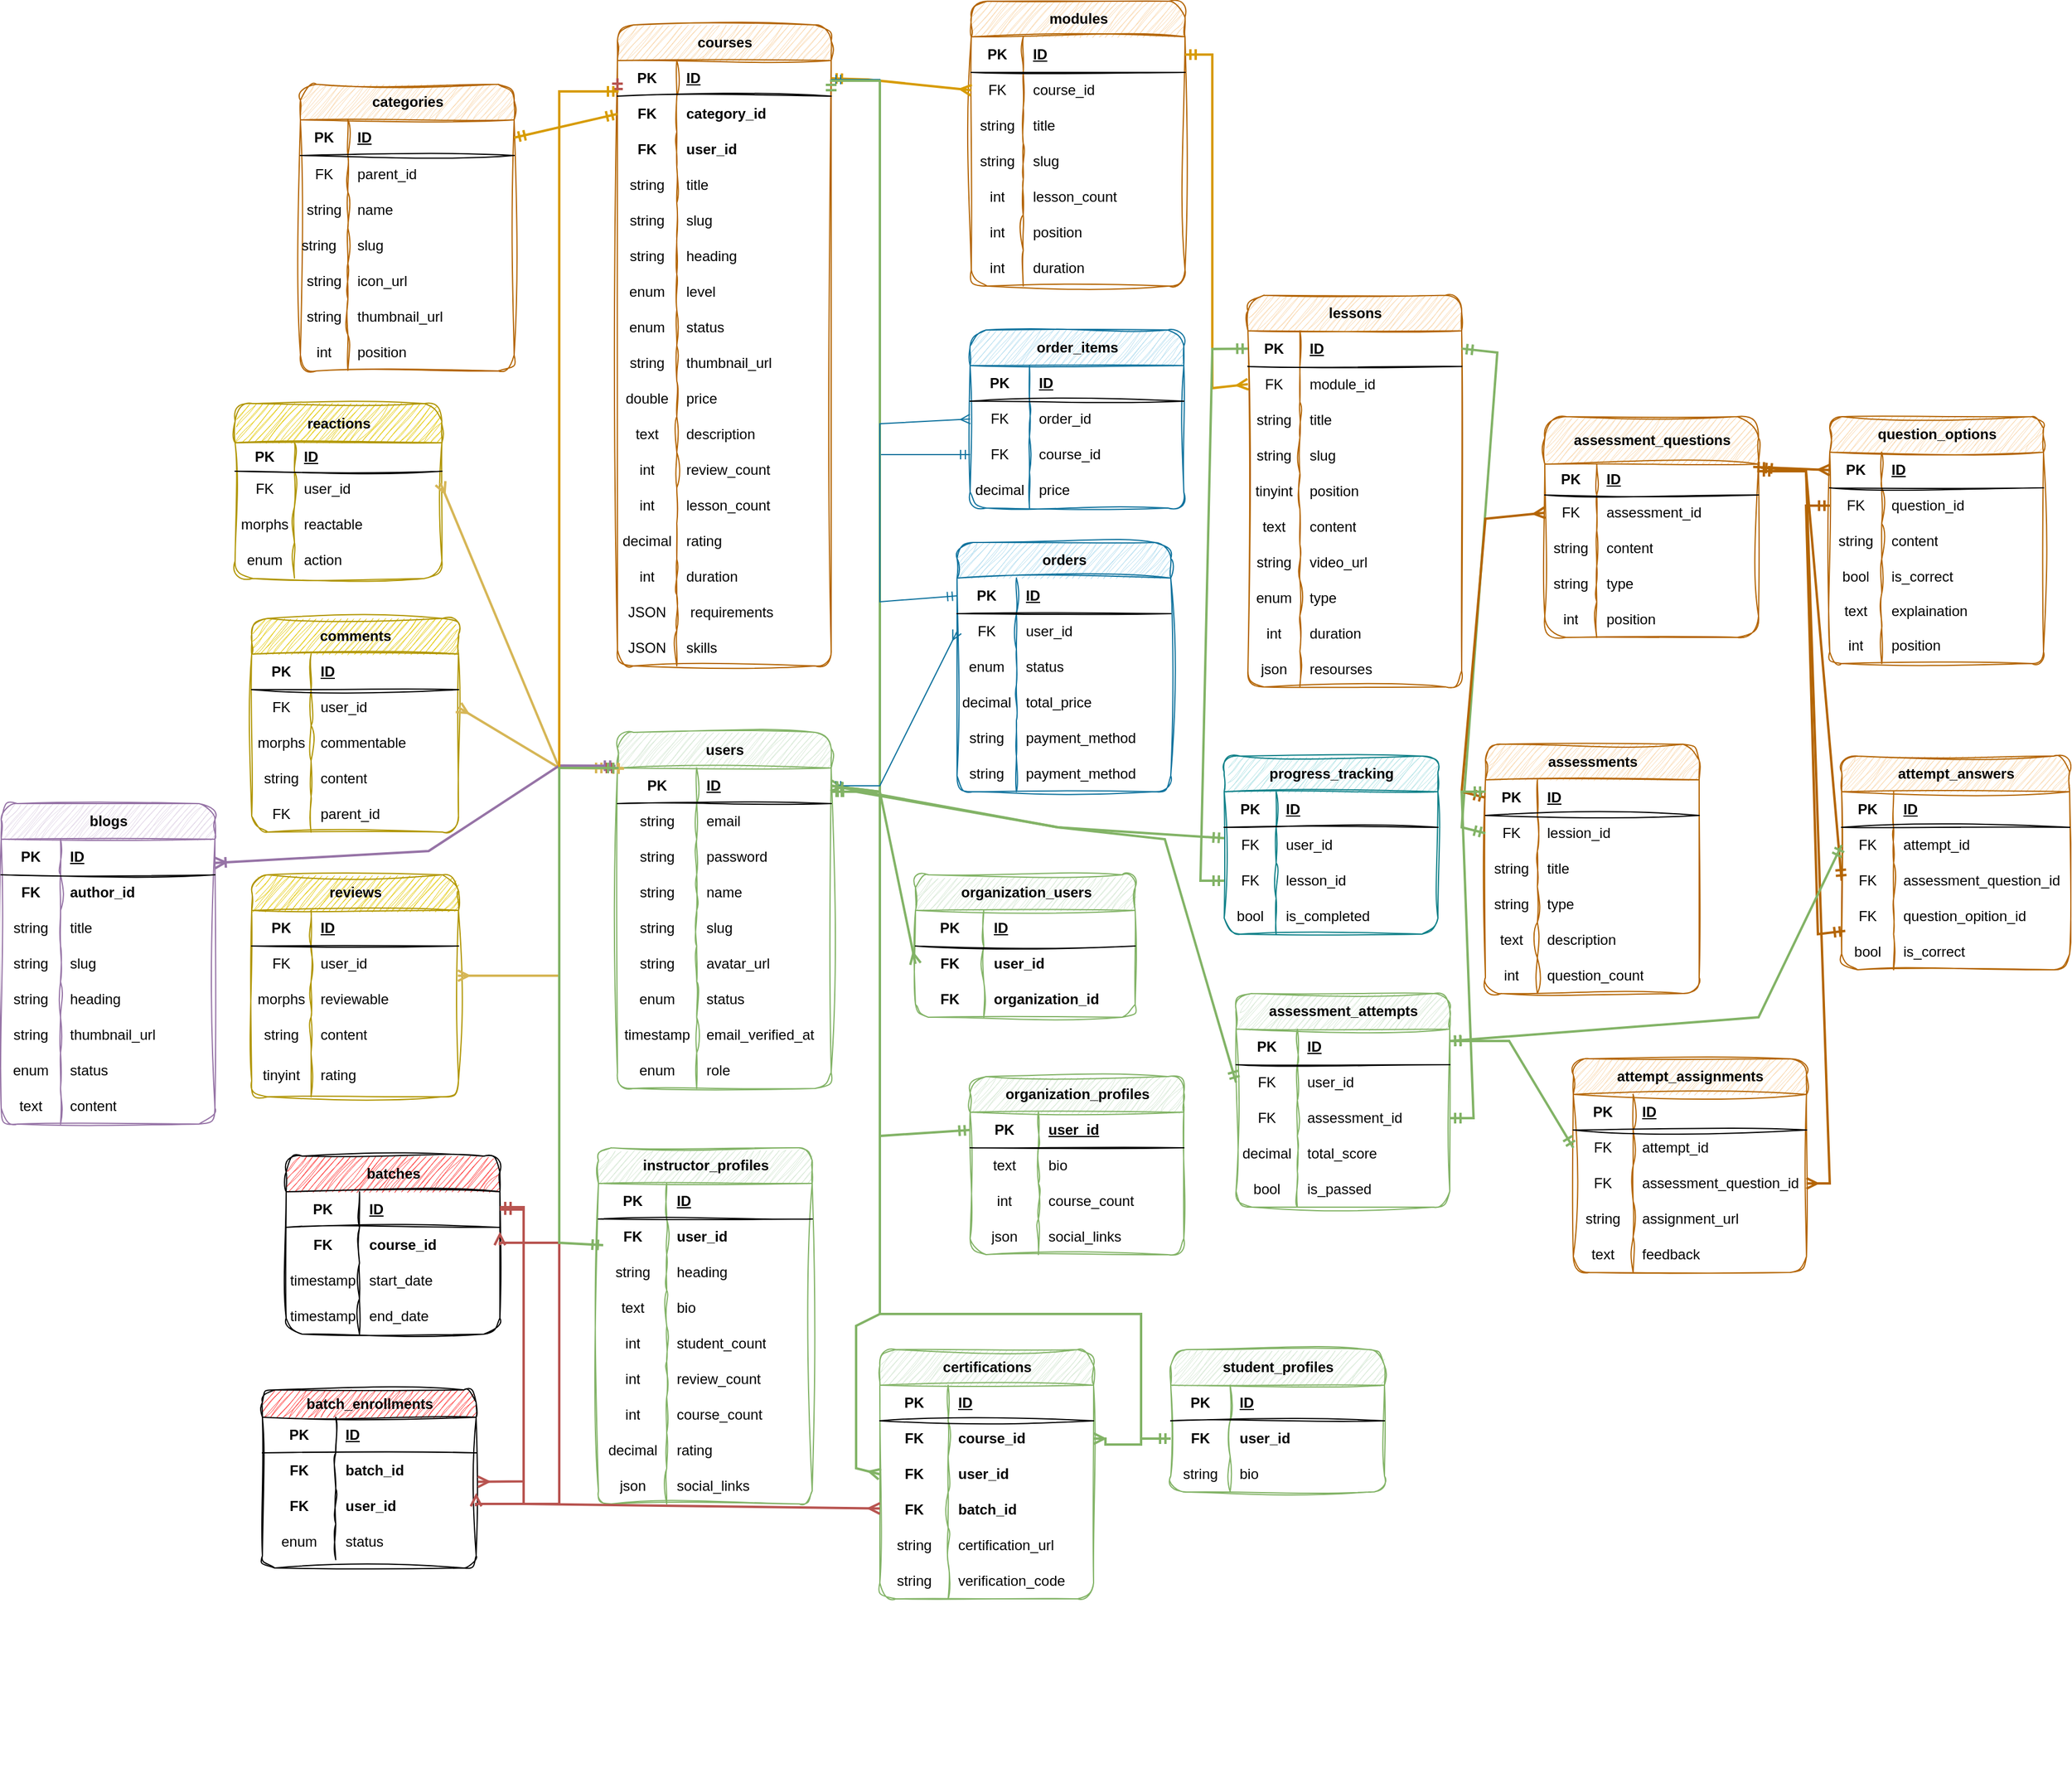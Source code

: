 <mxfile version="27.2.0">
  <diagram name="Page-1" id="kgXCCb9NLPd_5_8WoYN9">
    <mxGraphModel dx="2304" dy="1983" grid="1" gridSize="10" guides="1" tooltips="1" connect="1" arrows="1" fold="1" page="1" pageScale="1" pageWidth="827" pageHeight="1169" math="0" shadow="0">
      <root>
        <mxCell id="0" />
        <mxCell id="1" parent="0" />
        <mxCell id="Mq2ReznXjtDK4KFyYUna-1" value="instructor_profiles" style="shape=table;startSize=30;container=1;collapsible=1;childLayout=tableLayout;fixedRows=1;rowLines=0;fontStyle=1;align=center;resizeLast=1;html=1;sketch=1;curveFitting=1;jiggle=2;rounded=1;shadow=0;fillColor=#d5e8d4;strokeColor=#82b366;arcSize=12;" vertex="1" parent="1">
          <mxGeometry x="223" y="370" width="180" height="300" as="geometry">
            <mxRectangle x="466" y="-6" width="134" height="30" as="alternateBounds" />
          </mxGeometry>
        </mxCell>
        <mxCell id="Mq2ReznXjtDK4KFyYUna-2" value="" style="shape=tableRow;horizontal=0;startSize=0;swimlaneHead=0;swimlaneBody=0;fillColor=none;collapsible=0;dropTarget=0;points=[[0,0.5],[1,0.5]];portConstraint=eastwest;top=0;left=0;right=0;bottom=1;sketch=1;curveFitting=1;jiggle=2;rounded=1;shadow=0;" vertex="1" parent="Mq2ReznXjtDK4KFyYUna-1">
          <mxGeometry y="30" width="180" height="30" as="geometry" />
        </mxCell>
        <mxCell id="Mq2ReznXjtDK4KFyYUna-3" value="PK" style="shape=partialRectangle;connectable=0;fillColor=none;top=0;left=0;bottom=0;right=0;fontStyle=1;overflow=hidden;whiteSpace=wrap;html=1;sketch=1;curveFitting=1;jiggle=2;rounded=1;shadow=0;" vertex="1" parent="Mq2ReznXjtDK4KFyYUna-2">
          <mxGeometry width="57.509" height="30" as="geometry">
            <mxRectangle width="57.509" height="30" as="alternateBounds" />
          </mxGeometry>
        </mxCell>
        <mxCell id="Mq2ReznXjtDK4KFyYUna-4" value="ID" style="shape=partialRectangle;connectable=0;fillColor=none;top=0;left=0;bottom=0;right=0;align=left;spacingLeft=6;fontStyle=5;overflow=hidden;whiteSpace=wrap;html=1;sketch=1;curveFitting=1;jiggle=2;rounded=1;shadow=0;" vertex="1" parent="Mq2ReznXjtDK4KFyYUna-2">
          <mxGeometry x="57.509" width="122.491" height="30" as="geometry">
            <mxRectangle width="122.491" height="30" as="alternateBounds" />
          </mxGeometry>
        </mxCell>
        <mxCell id="Mq2ReznXjtDK4KFyYUna-5" style="shape=tableRow;horizontal=0;startSize=0;swimlaneHead=0;swimlaneBody=0;fillColor=none;collapsible=0;dropTarget=0;points=[[0,0.5],[1,0.5]];portConstraint=eastwest;top=0;left=0;right=0;bottom=0;sketch=1;curveFitting=1;jiggle=2;rounded=1;shadow=0;" vertex="1" parent="Mq2ReznXjtDK4KFyYUna-1">
          <mxGeometry y="60" width="180" height="30" as="geometry" />
        </mxCell>
        <mxCell id="Mq2ReznXjtDK4KFyYUna-6" value="FK" style="shape=partialRectangle;connectable=0;fillColor=none;top=0;left=0;bottom=0;right=0;editable=1;overflow=hidden;whiteSpace=wrap;html=1;align=center;sketch=1;curveFitting=1;jiggle=2;rounded=1;shadow=0;fontStyle=1" vertex="1" parent="Mq2ReznXjtDK4KFyYUna-5">
          <mxGeometry width="57.509" height="30" as="geometry">
            <mxRectangle width="57.509" height="30" as="alternateBounds" />
          </mxGeometry>
        </mxCell>
        <mxCell id="Mq2ReznXjtDK4KFyYUna-7" value="user_id" style="shape=partialRectangle;connectable=0;fillColor=none;top=0;left=0;bottom=0;right=0;align=left;spacingLeft=6;overflow=hidden;whiteSpace=wrap;html=1;sketch=1;curveFitting=1;jiggle=2;rounded=1;shadow=0;fontStyle=1" vertex="1" parent="Mq2ReznXjtDK4KFyYUna-5">
          <mxGeometry x="57.509" width="122.491" height="30" as="geometry">
            <mxRectangle width="122.491" height="30" as="alternateBounds" />
          </mxGeometry>
        </mxCell>
        <mxCell id="Mq2ReznXjtDK4KFyYUna-8" value="" style="shape=tableRow;horizontal=0;startSize=0;swimlaneHead=0;swimlaneBody=0;fillColor=none;collapsible=0;dropTarget=0;points=[[0,0.5],[1,0.5]];portConstraint=eastwest;top=0;left=0;right=0;bottom=0;sketch=1;curveFitting=1;jiggle=2;rounded=1;shadow=0;" vertex="1" parent="Mq2ReznXjtDK4KFyYUna-1">
          <mxGeometry y="90" width="180" height="30" as="geometry" />
        </mxCell>
        <mxCell id="Mq2ReznXjtDK4KFyYUna-9" value="string" style="shape=partialRectangle;connectable=0;fillColor=none;top=0;left=0;bottom=0;right=0;editable=1;overflow=hidden;whiteSpace=wrap;html=1;align=center;sketch=1;curveFitting=1;jiggle=2;rounded=1;shadow=0;" vertex="1" parent="Mq2ReznXjtDK4KFyYUna-8">
          <mxGeometry width="57.509" height="30" as="geometry">
            <mxRectangle width="57.509" height="30" as="alternateBounds" />
          </mxGeometry>
        </mxCell>
        <mxCell id="Mq2ReznXjtDK4KFyYUna-10" value="heading" style="shape=partialRectangle;connectable=0;fillColor=none;top=0;left=0;bottom=0;right=0;align=left;spacingLeft=6;overflow=hidden;whiteSpace=wrap;html=1;sketch=1;curveFitting=1;jiggle=2;rounded=1;shadow=0;" vertex="1" parent="Mq2ReznXjtDK4KFyYUna-8">
          <mxGeometry x="57.509" width="122.491" height="30" as="geometry">
            <mxRectangle width="122.491" height="30" as="alternateBounds" />
          </mxGeometry>
        </mxCell>
        <mxCell id="Mq2ReznXjtDK4KFyYUna-11" style="shape=tableRow;horizontal=0;startSize=0;swimlaneHead=0;swimlaneBody=0;fillColor=none;collapsible=0;dropTarget=0;points=[[0,0.5],[1,0.5]];portConstraint=eastwest;top=0;left=0;right=0;bottom=0;sketch=1;curveFitting=1;jiggle=2;rounded=1;shadow=0;" vertex="1" parent="Mq2ReznXjtDK4KFyYUna-1">
          <mxGeometry y="120" width="180" height="30" as="geometry" />
        </mxCell>
        <mxCell id="Mq2ReznXjtDK4KFyYUna-12" value="text" style="shape=partialRectangle;connectable=0;fillColor=none;top=0;left=0;bottom=0;right=0;editable=1;overflow=hidden;whiteSpace=wrap;html=1;align=center;sketch=1;curveFitting=1;jiggle=2;rounded=1;shadow=0;" vertex="1" parent="Mq2ReznXjtDK4KFyYUna-11">
          <mxGeometry width="57.509" height="30" as="geometry">
            <mxRectangle width="57.509" height="30" as="alternateBounds" />
          </mxGeometry>
        </mxCell>
        <mxCell id="Mq2ReznXjtDK4KFyYUna-13" value="bio" style="shape=partialRectangle;connectable=0;fillColor=none;top=0;left=0;bottom=0;right=0;align=left;spacingLeft=6;overflow=hidden;whiteSpace=wrap;html=1;sketch=1;curveFitting=1;jiggle=2;rounded=1;shadow=0;" vertex="1" parent="Mq2ReznXjtDK4KFyYUna-11">
          <mxGeometry x="57.509" width="122.491" height="30" as="geometry">
            <mxRectangle width="122.491" height="30" as="alternateBounds" />
          </mxGeometry>
        </mxCell>
        <mxCell id="Mq2ReznXjtDK4KFyYUna-14" value="" style="shape=tableRow;horizontal=0;startSize=0;swimlaneHead=0;swimlaneBody=0;fillColor=none;collapsible=0;dropTarget=0;points=[[0,0.5],[1,0.5]];portConstraint=eastwest;top=0;left=0;right=0;bottom=0;sketch=1;curveFitting=1;jiggle=2;rounded=1;shadow=0;" vertex="1" parent="Mq2ReznXjtDK4KFyYUna-1">
          <mxGeometry y="150" width="180" height="30" as="geometry" />
        </mxCell>
        <mxCell id="Mq2ReznXjtDK4KFyYUna-15" value="int" style="shape=partialRectangle;connectable=0;fillColor=none;top=0;left=0;bottom=0;right=0;editable=1;overflow=hidden;whiteSpace=wrap;html=1;sketch=1;curveFitting=1;jiggle=2;rounded=1;shadow=0;" vertex="1" parent="Mq2ReznXjtDK4KFyYUna-14">
          <mxGeometry width="57.509" height="30" as="geometry">
            <mxRectangle width="57.509" height="30" as="alternateBounds" />
          </mxGeometry>
        </mxCell>
        <mxCell id="Mq2ReznXjtDK4KFyYUna-16" value="student_count" style="shape=partialRectangle;connectable=0;fillColor=none;top=0;left=0;bottom=0;right=0;align=left;spacingLeft=6;overflow=hidden;whiteSpace=wrap;html=1;sketch=1;curveFitting=1;jiggle=2;rounded=1;shadow=0;" vertex="1" parent="Mq2ReznXjtDK4KFyYUna-14">
          <mxGeometry x="57.509" width="122.491" height="30" as="geometry">
            <mxRectangle width="122.491" height="30" as="alternateBounds" />
          </mxGeometry>
        </mxCell>
        <mxCell id="Mq2ReznXjtDK4KFyYUna-17" style="shape=tableRow;horizontal=0;startSize=0;swimlaneHead=0;swimlaneBody=0;fillColor=none;collapsible=0;dropTarget=0;points=[[0,0.5],[1,0.5]];portConstraint=eastwest;top=0;left=0;right=0;bottom=0;sketch=1;curveFitting=1;jiggle=2;rounded=1;shadow=0;" vertex="1" parent="Mq2ReznXjtDK4KFyYUna-1">
          <mxGeometry y="180" width="180" height="30" as="geometry" />
        </mxCell>
        <mxCell id="Mq2ReznXjtDK4KFyYUna-18" value="int" style="shape=partialRectangle;connectable=0;fillColor=none;top=0;left=0;bottom=0;right=0;editable=1;overflow=hidden;whiteSpace=wrap;html=1;sketch=1;curveFitting=1;jiggle=2;rounded=1;shadow=0;" vertex="1" parent="Mq2ReznXjtDK4KFyYUna-17">
          <mxGeometry width="57.509" height="30" as="geometry">
            <mxRectangle width="57.509" height="30" as="alternateBounds" />
          </mxGeometry>
        </mxCell>
        <mxCell id="Mq2ReznXjtDK4KFyYUna-19" value="review_count" style="shape=partialRectangle;connectable=0;fillColor=none;top=0;left=0;bottom=0;right=0;align=left;spacingLeft=6;overflow=hidden;whiteSpace=wrap;html=1;sketch=1;curveFitting=1;jiggle=2;rounded=1;shadow=0;" vertex="1" parent="Mq2ReznXjtDK4KFyYUna-17">
          <mxGeometry x="57.509" width="122.491" height="30" as="geometry">
            <mxRectangle width="122.491" height="30" as="alternateBounds" />
          </mxGeometry>
        </mxCell>
        <mxCell id="Mq2ReznXjtDK4KFyYUna-20" style="shape=tableRow;horizontal=0;startSize=0;swimlaneHead=0;swimlaneBody=0;fillColor=none;collapsible=0;dropTarget=0;points=[[0,0.5],[1,0.5]];portConstraint=eastwest;top=0;left=0;right=0;bottom=0;sketch=1;curveFitting=1;jiggle=2;rounded=1;shadow=0;" vertex="1" parent="Mq2ReznXjtDK4KFyYUna-1">
          <mxGeometry y="210" width="180" height="30" as="geometry" />
        </mxCell>
        <mxCell id="Mq2ReznXjtDK4KFyYUna-21" value="int" style="shape=partialRectangle;connectable=0;fillColor=none;top=0;left=0;bottom=0;right=0;editable=1;overflow=hidden;whiteSpace=wrap;html=1;sketch=1;curveFitting=1;jiggle=2;rounded=1;shadow=0;" vertex="1" parent="Mq2ReznXjtDK4KFyYUna-20">
          <mxGeometry width="57.509" height="30" as="geometry">
            <mxRectangle width="57.509" height="30" as="alternateBounds" />
          </mxGeometry>
        </mxCell>
        <mxCell id="Mq2ReznXjtDK4KFyYUna-22" value="course_count" style="shape=partialRectangle;connectable=0;fillColor=none;top=0;left=0;bottom=0;right=0;align=left;spacingLeft=6;overflow=hidden;whiteSpace=wrap;html=1;sketch=1;curveFitting=1;jiggle=2;rounded=1;shadow=0;" vertex="1" parent="Mq2ReznXjtDK4KFyYUna-20">
          <mxGeometry x="57.509" width="122.491" height="30" as="geometry">
            <mxRectangle width="122.491" height="30" as="alternateBounds" />
          </mxGeometry>
        </mxCell>
        <mxCell id="Mq2ReznXjtDK4KFyYUna-23" style="shape=tableRow;horizontal=0;startSize=0;swimlaneHead=0;swimlaneBody=0;fillColor=none;collapsible=0;dropTarget=0;points=[[0,0.5],[1,0.5]];portConstraint=eastwest;top=0;left=0;right=0;bottom=0;sketch=1;curveFitting=1;jiggle=2;rounded=1;shadow=0;" vertex="1" parent="Mq2ReznXjtDK4KFyYUna-1">
          <mxGeometry y="240" width="180" height="30" as="geometry" />
        </mxCell>
        <mxCell id="Mq2ReznXjtDK4KFyYUna-24" value="decimal" style="shape=partialRectangle;connectable=0;fillColor=none;top=0;left=0;bottom=0;right=0;editable=1;overflow=hidden;whiteSpace=wrap;html=1;sketch=1;curveFitting=1;jiggle=2;rounded=1;shadow=0;" vertex="1" parent="Mq2ReznXjtDK4KFyYUna-23">
          <mxGeometry width="57.509" height="30" as="geometry">
            <mxRectangle width="57.509" height="30" as="alternateBounds" />
          </mxGeometry>
        </mxCell>
        <mxCell id="Mq2ReznXjtDK4KFyYUna-25" value="rating" style="shape=partialRectangle;connectable=0;fillColor=none;top=0;left=0;bottom=0;right=0;align=left;spacingLeft=6;overflow=hidden;whiteSpace=wrap;html=1;sketch=1;curveFitting=1;jiggle=2;rounded=1;shadow=0;" vertex="1" parent="Mq2ReznXjtDK4KFyYUna-23">
          <mxGeometry x="57.509" width="122.491" height="30" as="geometry">
            <mxRectangle width="122.491" height="30" as="alternateBounds" />
          </mxGeometry>
        </mxCell>
        <mxCell id="Mq2ReznXjtDK4KFyYUna-26" style="shape=tableRow;horizontal=0;startSize=0;swimlaneHead=0;swimlaneBody=0;fillColor=none;collapsible=0;dropTarget=0;points=[[0,0.5],[1,0.5]];portConstraint=eastwest;top=0;left=0;right=0;bottom=0;sketch=1;curveFitting=1;jiggle=2;rounded=1;shadow=0;" vertex="1" parent="Mq2ReznXjtDK4KFyYUna-1">
          <mxGeometry y="270" width="180" height="30" as="geometry" />
        </mxCell>
        <mxCell id="Mq2ReznXjtDK4KFyYUna-27" value="json" style="shape=partialRectangle;connectable=0;fillColor=none;top=0;left=0;bottom=0;right=0;editable=1;overflow=hidden;whiteSpace=wrap;html=1;sketch=1;curveFitting=1;jiggle=2;rounded=1;shadow=0;" vertex="1" parent="Mq2ReznXjtDK4KFyYUna-26">
          <mxGeometry width="57.509" height="30" as="geometry">
            <mxRectangle width="57.509" height="30" as="alternateBounds" />
          </mxGeometry>
        </mxCell>
        <mxCell id="Mq2ReznXjtDK4KFyYUna-28" value="social_links" style="shape=partialRectangle;connectable=0;fillColor=none;top=0;left=0;bottom=0;right=0;align=left;spacingLeft=6;overflow=hidden;whiteSpace=wrap;html=1;sketch=1;curveFitting=1;jiggle=2;rounded=1;shadow=0;" vertex="1" parent="Mq2ReznXjtDK4KFyYUna-26">
          <mxGeometry x="57.509" width="122.491" height="30" as="geometry">
            <mxRectangle width="122.491" height="30" as="alternateBounds" />
          </mxGeometry>
        </mxCell>
        <mxCell id="Mq2ReznXjtDK4KFyYUna-29" value="courses" style="shape=table;startSize=30;container=1;collapsible=1;childLayout=tableLayout;fixedRows=1;rowLines=0;fontStyle=1;align=center;resizeLast=1;html=1;sketch=1;curveFitting=1;jiggle=2;rounded=1;shadow=0;fillColor=#fad7ac;strokeColor=#b46504;" vertex="1" parent="1">
          <mxGeometry x="239" y="-576" width="180" height="540" as="geometry">
            <mxRectangle x="285" y="-490" width="81" height="30" as="alternateBounds" />
          </mxGeometry>
        </mxCell>
        <mxCell id="Mq2ReznXjtDK4KFyYUna-30" value="" style="shape=tableRow;horizontal=0;startSize=0;swimlaneHead=0;swimlaneBody=0;fillColor=none;collapsible=0;dropTarget=0;points=[[0,0.5],[1,0.5]];portConstraint=eastwest;top=0;left=0;right=0;bottom=1;sketch=1;curveFitting=1;jiggle=2;rounded=1;shadow=0;" vertex="1" parent="Mq2ReznXjtDK4KFyYUna-29">
          <mxGeometry y="30" width="180" height="30" as="geometry" />
        </mxCell>
        <mxCell id="Mq2ReznXjtDK4KFyYUna-31" value="PK" style="shape=partialRectangle;connectable=0;fillColor=none;top=0;left=0;bottom=0;right=0;fontStyle=1;overflow=hidden;whiteSpace=wrap;html=1;sketch=1;curveFitting=1;jiggle=2;rounded=1;shadow=0;" vertex="1" parent="Mq2ReznXjtDK4KFyYUna-30">
          <mxGeometry width="50" height="30" as="geometry">
            <mxRectangle width="50" height="30" as="alternateBounds" />
          </mxGeometry>
        </mxCell>
        <mxCell id="Mq2ReznXjtDK4KFyYUna-32" value="ID" style="shape=partialRectangle;connectable=0;fillColor=none;top=0;left=0;bottom=0;right=0;align=left;spacingLeft=6;fontStyle=5;overflow=hidden;whiteSpace=wrap;html=1;sketch=1;curveFitting=1;jiggle=2;rounded=1;shadow=0;" vertex="1" parent="Mq2ReznXjtDK4KFyYUna-30">
          <mxGeometry x="50" width="130" height="30" as="geometry">
            <mxRectangle width="130" height="30" as="alternateBounds" />
          </mxGeometry>
        </mxCell>
        <mxCell id="Mq2ReznXjtDK4KFyYUna-33" style="shape=tableRow;horizontal=0;startSize=0;swimlaneHead=0;swimlaneBody=0;fillColor=none;collapsible=0;dropTarget=0;points=[[0,0.5],[1,0.5]];portConstraint=eastwest;top=0;left=0;right=0;bottom=0;sketch=1;curveFitting=1;jiggle=2;rounded=1;shadow=0;" vertex="1" parent="Mq2ReznXjtDK4KFyYUna-29">
          <mxGeometry y="60" width="180" height="30" as="geometry" />
        </mxCell>
        <mxCell id="Mq2ReznXjtDK4KFyYUna-34" value="FK" style="shape=partialRectangle;connectable=0;fillColor=none;top=0;left=0;bottom=0;right=0;editable=1;overflow=hidden;whiteSpace=wrap;html=1;align=center;sketch=1;curveFitting=1;jiggle=2;rounded=1;shadow=0;fontStyle=1" vertex="1" parent="Mq2ReznXjtDK4KFyYUna-33">
          <mxGeometry width="50" height="30" as="geometry">
            <mxRectangle width="50" height="30" as="alternateBounds" />
          </mxGeometry>
        </mxCell>
        <mxCell id="Mq2ReznXjtDK4KFyYUna-35" value="category_id" style="shape=partialRectangle;connectable=0;fillColor=none;top=0;left=0;bottom=0;right=0;align=left;spacingLeft=6;overflow=hidden;whiteSpace=wrap;html=1;sketch=1;curveFitting=1;jiggle=2;rounded=1;shadow=0;fontStyle=1" vertex="1" parent="Mq2ReznXjtDK4KFyYUna-33">
          <mxGeometry x="50" width="130" height="30" as="geometry">
            <mxRectangle width="130" height="30" as="alternateBounds" />
          </mxGeometry>
        </mxCell>
        <mxCell id="Mq2ReznXjtDK4KFyYUna-36" style="shape=tableRow;horizontal=0;startSize=0;swimlaneHead=0;swimlaneBody=0;fillColor=none;collapsible=0;dropTarget=0;points=[[0,0.5],[1,0.5]];portConstraint=eastwest;top=0;left=0;right=0;bottom=0;sketch=1;curveFitting=1;jiggle=2;rounded=1;shadow=0;" vertex="1" parent="Mq2ReznXjtDK4KFyYUna-29">
          <mxGeometry y="90" width="180" height="30" as="geometry" />
        </mxCell>
        <mxCell id="Mq2ReznXjtDK4KFyYUna-37" value="FK" style="shape=partialRectangle;connectable=0;fillColor=none;top=0;left=0;bottom=0;right=0;editable=1;overflow=hidden;whiteSpace=wrap;html=1;align=center;sketch=1;curveFitting=1;jiggle=2;rounded=1;shadow=0;fontStyle=1" vertex="1" parent="Mq2ReznXjtDK4KFyYUna-36">
          <mxGeometry width="50" height="30" as="geometry">
            <mxRectangle width="50" height="30" as="alternateBounds" />
          </mxGeometry>
        </mxCell>
        <mxCell id="Mq2ReznXjtDK4KFyYUna-38" value="user_id" style="shape=partialRectangle;connectable=0;fillColor=none;top=0;left=0;bottom=0;right=0;align=left;spacingLeft=6;overflow=hidden;whiteSpace=wrap;html=1;sketch=1;curveFitting=1;jiggle=2;rounded=1;shadow=0;fontStyle=1" vertex="1" parent="Mq2ReznXjtDK4KFyYUna-36">
          <mxGeometry x="50" width="130" height="30" as="geometry">
            <mxRectangle width="130" height="30" as="alternateBounds" />
          </mxGeometry>
        </mxCell>
        <mxCell id="Mq2ReznXjtDK4KFyYUna-39" style="shape=tableRow;horizontal=0;startSize=0;swimlaneHead=0;swimlaneBody=0;fillColor=none;collapsible=0;dropTarget=0;points=[[0,0.5],[1,0.5]];portConstraint=eastwest;top=0;left=0;right=0;bottom=0;sketch=1;curveFitting=1;jiggle=2;rounded=1;shadow=0;" vertex="1" parent="Mq2ReznXjtDK4KFyYUna-29">
          <mxGeometry y="120" width="180" height="30" as="geometry" />
        </mxCell>
        <mxCell id="Mq2ReznXjtDK4KFyYUna-40" value="string" style="shape=partialRectangle;connectable=0;fillColor=none;top=0;left=0;bottom=0;right=0;editable=1;overflow=hidden;whiteSpace=wrap;html=1;align=center;sketch=1;curveFitting=1;jiggle=2;rounded=1;shadow=0;" vertex="1" parent="Mq2ReznXjtDK4KFyYUna-39">
          <mxGeometry width="50" height="30" as="geometry">
            <mxRectangle width="50" height="30" as="alternateBounds" />
          </mxGeometry>
        </mxCell>
        <mxCell id="Mq2ReznXjtDK4KFyYUna-41" value="title" style="shape=partialRectangle;connectable=0;fillColor=none;top=0;left=0;bottom=0;right=0;align=left;spacingLeft=6;overflow=hidden;whiteSpace=wrap;html=1;sketch=1;curveFitting=1;jiggle=2;rounded=1;shadow=0;" vertex="1" parent="Mq2ReznXjtDK4KFyYUna-39">
          <mxGeometry x="50" width="130" height="30" as="geometry">
            <mxRectangle width="130" height="30" as="alternateBounds" />
          </mxGeometry>
        </mxCell>
        <mxCell id="Mq2ReznXjtDK4KFyYUna-42" style="shape=tableRow;horizontal=0;startSize=0;swimlaneHead=0;swimlaneBody=0;fillColor=none;collapsible=0;dropTarget=0;points=[[0,0.5],[1,0.5]];portConstraint=eastwest;top=0;left=0;right=0;bottom=0;sketch=1;curveFitting=1;jiggle=2;rounded=1;shadow=0;" vertex="1" parent="Mq2ReznXjtDK4KFyYUna-29">
          <mxGeometry y="150" width="180" height="30" as="geometry" />
        </mxCell>
        <mxCell id="Mq2ReznXjtDK4KFyYUna-43" value="string" style="shape=partialRectangle;connectable=0;fillColor=none;top=0;left=0;bottom=0;right=0;editable=1;overflow=hidden;whiteSpace=wrap;html=1;align=center;sketch=1;curveFitting=1;jiggle=2;rounded=1;shadow=0;" vertex="1" parent="Mq2ReznXjtDK4KFyYUna-42">
          <mxGeometry width="50" height="30" as="geometry">
            <mxRectangle width="50" height="30" as="alternateBounds" />
          </mxGeometry>
        </mxCell>
        <mxCell id="Mq2ReznXjtDK4KFyYUna-44" value="slug" style="shape=partialRectangle;connectable=0;fillColor=none;top=0;left=0;bottom=0;right=0;align=left;spacingLeft=6;overflow=hidden;whiteSpace=wrap;html=1;sketch=1;curveFitting=1;jiggle=2;rounded=1;shadow=0;" vertex="1" parent="Mq2ReznXjtDK4KFyYUna-42">
          <mxGeometry x="50" width="130" height="30" as="geometry">
            <mxRectangle width="130" height="30" as="alternateBounds" />
          </mxGeometry>
        </mxCell>
        <mxCell id="Mq2ReznXjtDK4KFyYUna-45" value="" style="shape=tableRow;horizontal=0;startSize=0;swimlaneHead=0;swimlaneBody=0;fillColor=none;collapsible=0;dropTarget=0;points=[[0,0.5],[1,0.5]];portConstraint=eastwest;top=0;left=0;right=0;bottom=0;sketch=1;curveFitting=1;jiggle=2;rounded=1;shadow=0;" vertex="1" parent="Mq2ReznXjtDK4KFyYUna-29">
          <mxGeometry y="180" width="180" height="30" as="geometry" />
        </mxCell>
        <mxCell id="Mq2ReznXjtDK4KFyYUna-46" value="string" style="shape=partialRectangle;connectable=0;fillColor=none;top=0;left=0;bottom=0;right=0;editable=1;overflow=hidden;whiteSpace=wrap;html=1;align=center;sketch=1;curveFitting=1;jiggle=2;rounded=1;shadow=0;" vertex="1" parent="Mq2ReznXjtDK4KFyYUna-45">
          <mxGeometry width="50" height="30" as="geometry">
            <mxRectangle width="50" height="30" as="alternateBounds" />
          </mxGeometry>
        </mxCell>
        <mxCell id="Mq2ReznXjtDK4KFyYUna-47" value="heading" style="shape=partialRectangle;connectable=0;fillColor=none;top=0;left=0;bottom=0;right=0;align=left;spacingLeft=6;overflow=hidden;whiteSpace=wrap;html=1;sketch=1;curveFitting=1;jiggle=2;rounded=1;shadow=0;" vertex="1" parent="Mq2ReznXjtDK4KFyYUna-45">
          <mxGeometry x="50" width="130" height="30" as="geometry">
            <mxRectangle width="130" height="30" as="alternateBounds" />
          </mxGeometry>
        </mxCell>
        <mxCell id="Mq2ReznXjtDK4KFyYUna-48" value="" style="shape=tableRow;horizontal=0;startSize=0;swimlaneHead=0;swimlaneBody=0;fillColor=none;collapsible=0;dropTarget=0;points=[[0,0.5],[1,0.5]];portConstraint=eastwest;top=0;left=0;right=0;bottom=0;sketch=1;curveFitting=1;jiggle=2;rounded=1;shadow=0;" vertex="1" parent="Mq2ReznXjtDK4KFyYUna-29">
          <mxGeometry y="210" width="180" height="30" as="geometry" />
        </mxCell>
        <mxCell id="Mq2ReznXjtDK4KFyYUna-49" value="enum" style="shape=partialRectangle;connectable=0;fillColor=none;top=0;left=0;bottom=0;right=0;editable=1;overflow=hidden;whiteSpace=wrap;html=1;sketch=1;curveFitting=1;jiggle=2;rounded=1;shadow=0;" vertex="1" parent="Mq2ReznXjtDK4KFyYUna-48">
          <mxGeometry width="50" height="30" as="geometry">
            <mxRectangle width="50" height="30" as="alternateBounds" />
          </mxGeometry>
        </mxCell>
        <mxCell id="Mq2ReznXjtDK4KFyYUna-50" value="level" style="shape=partialRectangle;connectable=0;fillColor=none;top=0;left=0;bottom=0;right=0;align=left;spacingLeft=6;overflow=hidden;whiteSpace=wrap;html=1;sketch=1;curveFitting=1;jiggle=2;rounded=1;shadow=0;" vertex="1" parent="Mq2ReznXjtDK4KFyYUna-48">
          <mxGeometry x="50" width="130" height="30" as="geometry">
            <mxRectangle width="130" height="30" as="alternateBounds" />
          </mxGeometry>
        </mxCell>
        <mxCell id="Mq2ReznXjtDK4KFyYUna-51" style="shape=tableRow;horizontal=0;startSize=0;swimlaneHead=0;swimlaneBody=0;fillColor=none;collapsible=0;dropTarget=0;points=[[0,0.5],[1,0.5]];portConstraint=eastwest;top=0;left=0;right=0;bottom=0;sketch=1;curveFitting=1;jiggle=2;rounded=1;shadow=0;" vertex="1" parent="Mq2ReznXjtDK4KFyYUna-29">
          <mxGeometry y="240" width="180" height="30" as="geometry" />
        </mxCell>
        <mxCell id="Mq2ReznXjtDK4KFyYUna-52" value="enum" style="shape=partialRectangle;connectable=0;fillColor=none;top=0;left=0;bottom=0;right=0;editable=1;overflow=hidden;whiteSpace=wrap;html=1;sketch=1;curveFitting=1;jiggle=2;rounded=1;shadow=0;" vertex="1" parent="Mq2ReznXjtDK4KFyYUna-51">
          <mxGeometry width="50" height="30" as="geometry">
            <mxRectangle width="50" height="30" as="alternateBounds" />
          </mxGeometry>
        </mxCell>
        <mxCell id="Mq2ReznXjtDK4KFyYUna-53" value="status" style="shape=partialRectangle;connectable=0;fillColor=none;top=0;left=0;bottom=0;right=0;align=left;spacingLeft=6;overflow=hidden;whiteSpace=wrap;html=1;sketch=1;curveFitting=1;jiggle=2;rounded=1;shadow=0;" vertex="1" parent="Mq2ReznXjtDK4KFyYUna-51">
          <mxGeometry x="50" width="130" height="30" as="geometry">
            <mxRectangle width="130" height="30" as="alternateBounds" />
          </mxGeometry>
        </mxCell>
        <mxCell id="Mq2ReznXjtDK4KFyYUna-54" style="shape=tableRow;horizontal=0;startSize=0;swimlaneHead=0;swimlaneBody=0;fillColor=none;collapsible=0;dropTarget=0;points=[[0,0.5],[1,0.5]];portConstraint=eastwest;top=0;left=0;right=0;bottom=0;sketch=1;curveFitting=1;jiggle=2;rounded=1;shadow=0;" vertex="1" parent="Mq2ReznXjtDK4KFyYUna-29">
          <mxGeometry y="270" width="180" height="30" as="geometry" />
        </mxCell>
        <mxCell id="Mq2ReznXjtDK4KFyYUna-55" value="string" style="shape=partialRectangle;connectable=0;fillColor=none;top=0;left=0;bottom=0;right=0;editable=1;overflow=hidden;whiteSpace=wrap;html=1;sketch=1;curveFitting=1;jiggle=2;rounded=1;shadow=0;" vertex="1" parent="Mq2ReznXjtDK4KFyYUna-54">
          <mxGeometry width="50" height="30" as="geometry">
            <mxRectangle width="50" height="30" as="alternateBounds" />
          </mxGeometry>
        </mxCell>
        <mxCell id="Mq2ReznXjtDK4KFyYUna-56" value="thumbnail_url" style="shape=partialRectangle;connectable=0;fillColor=none;top=0;left=0;bottom=0;right=0;align=left;spacingLeft=6;overflow=hidden;whiteSpace=wrap;html=1;sketch=1;curveFitting=1;jiggle=2;rounded=1;shadow=0;" vertex="1" parent="Mq2ReznXjtDK4KFyYUna-54">
          <mxGeometry x="50" width="130" height="30" as="geometry">
            <mxRectangle width="130" height="30" as="alternateBounds" />
          </mxGeometry>
        </mxCell>
        <mxCell id="Mq2ReznXjtDK4KFyYUna-57" style="shape=tableRow;horizontal=0;startSize=0;swimlaneHead=0;swimlaneBody=0;fillColor=none;collapsible=0;dropTarget=0;points=[[0,0.5],[1,0.5]];portConstraint=eastwest;top=0;left=0;right=0;bottom=0;sketch=1;curveFitting=1;jiggle=2;rounded=1;shadow=0;" vertex="1" parent="Mq2ReznXjtDK4KFyYUna-29">
          <mxGeometry y="300" width="180" height="30" as="geometry" />
        </mxCell>
        <mxCell id="Mq2ReznXjtDK4KFyYUna-58" value="double" style="shape=partialRectangle;connectable=0;fillColor=none;top=0;left=0;bottom=0;right=0;editable=1;overflow=hidden;whiteSpace=wrap;html=1;align=center;sketch=1;curveFitting=1;jiggle=2;rounded=1;shadow=0;" vertex="1" parent="Mq2ReznXjtDK4KFyYUna-57">
          <mxGeometry width="50" height="30" as="geometry">
            <mxRectangle width="50" height="30" as="alternateBounds" />
          </mxGeometry>
        </mxCell>
        <mxCell id="Mq2ReznXjtDK4KFyYUna-59" value="price" style="shape=partialRectangle;connectable=0;fillColor=none;top=0;left=0;bottom=0;right=0;align=left;spacingLeft=6;overflow=hidden;whiteSpace=wrap;html=1;sketch=1;curveFitting=1;jiggle=2;rounded=1;shadow=0;" vertex="1" parent="Mq2ReznXjtDK4KFyYUna-57">
          <mxGeometry x="50" width="130" height="30" as="geometry">
            <mxRectangle width="130" height="30" as="alternateBounds" />
          </mxGeometry>
        </mxCell>
        <mxCell id="Mq2ReznXjtDK4KFyYUna-60" value="" style="shape=tableRow;horizontal=0;startSize=0;swimlaneHead=0;swimlaneBody=0;fillColor=none;collapsible=0;dropTarget=0;points=[[0,0.5],[1,0.5]];portConstraint=eastwest;top=0;left=0;right=0;bottom=0;sketch=1;curveFitting=1;jiggle=2;rounded=1;shadow=0;" vertex="1" parent="Mq2ReznXjtDK4KFyYUna-29">
          <mxGeometry y="330" width="180" height="30" as="geometry" />
        </mxCell>
        <mxCell id="Mq2ReznXjtDK4KFyYUna-61" value="text" style="shape=partialRectangle;connectable=0;fillColor=none;top=0;left=0;bottom=0;right=0;editable=1;overflow=hidden;whiteSpace=wrap;html=1;sketch=1;curveFitting=1;jiggle=2;rounded=1;shadow=0;" vertex="1" parent="Mq2ReznXjtDK4KFyYUna-60">
          <mxGeometry width="50" height="30" as="geometry">
            <mxRectangle width="50" height="30" as="alternateBounds" />
          </mxGeometry>
        </mxCell>
        <mxCell id="Mq2ReznXjtDK4KFyYUna-62" value="description" style="shape=partialRectangle;connectable=0;fillColor=none;top=0;left=0;bottom=0;right=0;align=left;spacingLeft=6;overflow=hidden;whiteSpace=wrap;html=1;sketch=1;curveFitting=1;jiggle=2;rounded=1;shadow=0;" vertex="1" parent="Mq2ReznXjtDK4KFyYUna-60">
          <mxGeometry x="50" width="130" height="30" as="geometry">
            <mxRectangle width="130" height="30" as="alternateBounds" />
          </mxGeometry>
        </mxCell>
        <mxCell id="Mq2ReznXjtDK4KFyYUna-63" style="shape=tableRow;horizontal=0;startSize=0;swimlaneHead=0;swimlaneBody=0;fillColor=none;collapsible=0;dropTarget=0;points=[[0,0.5],[1,0.5]];portConstraint=eastwest;top=0;left=0;right=0;bottom=0;sketch=1;curveFitting=1;jiggle=2;rounded=1;shadow=0;" vertex="1" parent="Mq2ReznXjtDK4KFyYUna-29">
          <mxGeometry y="360" width="180" height="30" as="geometry" />
        </mxCell>
        <mxCell id="Mq2ReznXjtDK4KFyYUna-64" value="int" style="shape=partialRectangle;connectable=0;fillColor=none;top=0;left=0;bottom=0;right=0;editable=1;overflow=hidden;whiteSpace=wrap;html=1;sketch=1;curveFitting=1;jiggle=2;rounded=1;shadow=0;" vertex="1" parent="Mq2ReznXjtDK4KFyYUna-63">
          <mxGeometry width="50" height="30" as="geometry">
            <mxRectangle width="50" height="30" as="alternateBounds" />
          </mxGeometry>
        </mxCell>
        <mxCell id="Mq2ReznXjtDK4KFyYUna-65" value="review_count" style="shape=partialRectangle;connectable=0;fillColor=none;top=0;left=0;bottom=0;right=0;align=left;spacingLeft=6;overflow=hidden;whiteSpace=wrap;html=1;sketch=1;curveFitting=1;jiggle=2;rounded=1;shadow=0;" vertex="1" parent="Mq2ReznXjtDK4KFyYUna-63">
          <mxGeometry x="50" width="130" height="30" as="geometry">
            <mxRectangle width="130" height="30" as="alternateBounds" />
          </mxGeometry>
        </mxCell>
        <mxCell id="Mq2ReznXjtDK4KFyYUna-66" style="shape=tableRow;horizontal=0;startSize=0;swimlaneHead=0;swimlaneBody=0;fillColor=none;collapsible=0;dropTarget=0;points=[[0,0.5],[1,0.5]];portConstraint=eastwest;top=0;left=0;right=0;bottom=0;sketch=1;curveFitting=1;jiggle=2;rounded=1;shadow=0;" vertex="1" parent="Mq2ReznXjtDK4KFyYUna-29">
          <mxGeometry y="390" width="180" height="30" as="geometry" />
        </mxCell>
        <mxCell id="Mq2ReznXjtDK4KFyYUna-67" value="int" style="shape=partialRectangle;connectable=0;fillColor=none;top=0;left=0;bottom=0;right=0;editable=1;overflow=hidden;whiteSpace=wrap;html=1;sketch=1;curveFitting=1;jiggle=2;rounded=1;shadow=0;" vertex="1" parent="Mq2ReznXjtDK4KFyYUna-66">
          <mxGeometry width="50" height="30" as="geometry">
            <mxRectangle width="50" height="30" as="alternateBounds" />
          </mxGeometry>
        </mxCell>
        <mxCell id="Mq2ReznXjtDK4KFyYUna-68" value="lesson_count" style="shape=partialRectangle;connectable=0;fillColor=none;top=0;left=0;bottom=0;right=0;align=left;spacingLeft=6;overflow=hidden;whiteSpace=wrap;html=1;sketch=1;curveFitting=1;jiggle=2;rounded=1;shadow=0;" vertex="1" parent="Mq2ReznXjtDK4KFyYUna-66">
          <mxGeometry x="50" width="130" height="30" as="geometry">
            <mxRectangle width="130" height="30" as="alternateBounds" />
          </mxGeometry>
        </mxCell>
        <mxCell id="Mq2ReznXjtDK4KFyYUna-69" style="shape=tableRow;horizontal=0;startSize=0;swimlaneHead=0;swimlaneBody=0;fillColor=none;collapsible=0;dropTarget=0;points=[[0,0.5],[1,0.5]];portConstraint=eastwest;top=0;left=0;right=0;bottom=0;sketch=1;curveFitting=1;jiggle=2;rounded=1;shadow=0;" vertex="1" parent="Mq2ReznXjtDK4KFyYUna-29">
          <mxGeometry y="420" width="180" height="30" as="geometry" />
        </mxCell>
        <mxCell id="Mq2ReznXjtDK4KFyYUna-70" value="decimal" style="shape=partialRectangle;connectable=0;fillColor=none;top=0;left=0;bottom=0;right=0;editable=1;overflow=hidden;whiteSpace=wrap;html=1;sketch=1;curveFitting=1;jiggle=2;rounded=1;shadow=0;" vertex="1" parent="Mq2ReznXjtDK4KFyYUna-69">
          <mxGeometry width="50" height="30" as="geometry">
            <mxRectangle width="50" height="30" as="alternateBounds" />
          </mxGeometry>
        </mxCell>
        <mxCell id="Mq2ReznXjtDK4KFyYUna-71" value="rating" style="shape=partialRectangle;connectable=0;fillColor=none;top=0;left=0;bottom=0;right=0;align=left;spacingLeft=6;overflow=hidden;whiteSpace=wrap;html=1;sketch=1;curveFitting=1;jiggle=2;rounded=1;shadow=0;" vertex="1" parent="Mq2ReznXjtDK4KFyYUna-69">
          <mxGeometry x="50" width="130" height="30" as="geometry">
            <mxRectangle width="130" height="30" as="alternateBounds" />
          </mxGeometry>
        </mxCell>
        <mxCell id="Mq2ReznXjtDK4KFyYUna-72" style="shape=tableRow;horizontal=0;startSize=0;swimlaneHead=0;swimlaneBody=0;fillColor=none;collapsible=0;dropTarget=0;points=[[0,0.5],[1,0.5]];portConstraint=eastwest;top=0;left=0;right=0;bottom=0;sketch=1;curveFitting=1;jiggle=2;rounded=1;shadow=0;" vertex="1" parent="Mq2ReznXjtDK4KFyYUna-29">
          <mxGeometry y="450" width="180" height="30" as="geometry" />
        </mxCell>
        <mxCell id="Mq2ReznXjtDK4KFyYUna-73" value="int" style="shape=partialRectangle;connectable=0;fillColor=none;top=0;left=0;bottom=0;right=0;editable=1;overflow=hidden;whiteSpace=wrap;html=1;sketch=1;curveFitting=1;jiggle=2;rounded=1;shadow=0;" vertex="1" parent="Mq2ReznXjtDK4KFyYUna-72">
          <mxGeometry width="50" height="30" as="geometry">
            <mxRectangle width="50" height="30" as="alternateBounds" />
          </mxGeometry>
        </mxCell>
        <mxCell id="Mq2ReznXjtDK4KFyYUna-74" value="duration" style="shape=partialRectangle;connectable=0;fillColor=none;top=0;left=0;bottom=0;right=0;align=left;spacingLeft=6;overflow=hidden;whiteSpace=wrap;html=1;sketch=1;curveFitting=1;jiggle=2;rounded=1;shadow=0;" vertex="1" parent="Mq2ReznXjtDK4KFyYUna-72">
          <mxGeometry x="50" width="130" height="30" as="geometry">
            <mxRectangle width="130" height="30" as="alternateBounds" />
          </mxGeometry>
        </mxCell>
        <mxCell id="Mq2ReznXjtDK4KFyYUna-75" style="shape=tableRow;horizontal=0;startSize=0;swimlaneHead=0;swimlaneBody=0;fillColor=none;collapsible=0;dropTarget=0;points=[[0,0.5],[1,0.5]];portConstraint=eastwest;top=0;left=0;right=0;bottom=0;sketch=1;curveFitting=1;jiggle=2;rounded=1;shadow=0;" vertex="1" parent="Mq2ReznXjtDK4KFyYUna-29">
          <mxGeometry y="480" width="180" height="30" as="geometry" />
        </mxCell>
        <mxCell id="Mq2ReznXjtDK4KFyYUna-76" value="JSON" style="shape=partialRectangle;connectable=0;fillColor=none;top=0;left=0;bottom=0;right=0;editable=1;overflow=hidden;whiteSpace=wrap;html=1;sketch=1;curveFitting=1;jiggle=2;rounded=1;shadow=0;" vertex="1" parent="Mq2ReznXjtDK4KFyYUna-75">
          <mxGeometry width="50" height="30" as="geometry">
            <mxRectangle width="50" height="30" as="alternateBounds" />
          </mxGeometry>
        </mxCell>
        <mxCell id="Mq2ReznXjtDK4KFyYUna-77" value="&amp;nbsp;requirements" style="shape=partialRectangle;connectable=0;fillColor=none;top=0;left=0;bottom=0;right=0;align=left;spacingLeft=6;overflow=hidden;whiteSpace=wrap;html=1;sketch=1;curveFitting=1;jiggle=2;rounded=1;shadow=0;" vertex="1" parent="Mq2ReznXjtDK4KFyYUna-75">
          <mxGeometry x="50" width="130" height="30" as="geometry">
            <mxRectangle width="130" height="30" as="alternateBounds" />
          </mxGeometry>
        </mxCell>
        <mxCell id="Mq2ReznXjtDK4KFyYUna-78" style="shape=tableRow;horizontal=0;startSize=0;swimlaneHead=0;swimlaneBody=0;fillColor=none;collapsible=0;dropTarget=0;points=[[0,0.5],[1,0.5]];portConstraint=eastwest;top=0;left=0;right=0;bottom=0;sketch=1;curveFitting=1;jiggle=2;rounded=1;shadow=0;" vertex="1" parent="Mq2ReznXjtDK4KFyYUna-29">
          <mxGeometry y="510" width="180" height="30" as="geometry" />
        </mxCell>
        <mxCell id="Mq2ReznXjtDK4KFyYUna-79" value="JSON" style="shape=partialRectangle;connectable=0;fillColor=none;top=0;left=0;bottom=0;right=0;editable=1;overflow=hidden;whiteSpace=wrap;html=1;sketch=1;curveFitting=1;jiggle=2;rounded=1;shadow=0;" vertex="1" parent="Mq2ReznXjtDK4KFyYUna-78">
          <mxGeometry width="50" height="30" as="geometry">
            <mxRectangle width="50" height="30" as="alternateBounds" />
          </mxGeometry>
        </mxCell>
        <mxCell id="Mq2ReznXjtDK4KFyYUna-80" value="skills" style="shape=partialRectangle;connectable=0;fillColor=none;top=0;left=0;bottom=0;right=0;align=left;spacingLeft=6;overflow=hidden;whiteSpace=wrap;html=1;sketch=1;curveFitting=1;jiggle=2;rounded=1;shadow=0;" vertex="1" parent="Mq2ReznXjtDK4KFyYUna-78">
          <mxGeometry x="50" width="130" height="30" as="geometry">
            <mxRectangle width="130" height="30" as="alternateBounds" />
          </mxGeometry>
        </mxCell>
        <mxCell id="Mq2ReznXjtDK4KFyYUna-81" value="categories" style="shape=table;startSize=30;container=1;collapsible=1;childLayout=tableLayout;fixedRows=1;rowLines=0;fontStyle=1;align=center;resizeLast=1;html=1;sketch=1;curveFitting=1;jiggle=2;rounded=1;shadow=0;fillColor=#fad7ac;strokeColor=#b46504;" vertex="1" parent="1">
          <mxGeometry x="-28" y="-526" width="180" height="241.479" as="geometry" />
        </mxCell>
        <mxCell id="Mq2ReznXjtDK4KFyYUna-82" value="" style="shape=tableRow;horizontal=0;startSize=0;swimlaneHead=0;swimlaneBody=0;fillColor=none;collapsible=0;dropTarget=0;points=[[0,0.5],[1,0.5]];portConstraint=eastwest;top=0;left=0;right=0;bottom=1;sketch=1;curveFitting=1;jiggle=2;rounded=1;shadow=0;" vertex="1" parent="Mq2ReznXjtDK4KFyYUna-81">
          <mxGeometry y="30" width="180" height="30" as="geometry" />
        </mxCell>
        <mxCell id="Mq2ReznXjtDK4KFyYUna-83" value="PK" style="shape=partialRectangle;connectable=0;fillColor=none;top=0;left=0;bottom=0;right=0;fontStyle=1;overflow=hidden;whiteSpace=wrap;html=1;sketch=1;curveFitting=1;jiggle=2;rounded=1;shadow=0;" vertex="1" parent="Mq2ReznXjtDK4KFyYUna-82">
          <mxGeometry width="40" height="30" as="geometry">
            <mxRectangle width="40" height="30" as="alternateBounds" />
          </mxGeometry>
        </mxCell>
        <mxCell id="Mq2ReznXjtDK4KFyYUna-84" value="ID" style="shape=partialRectangle;connectable=0;fillColor=none;top=0;left=0;bottom=0;right=0;align=left;spacingLeft=6;fontStyle=5;overflow=hidden;whiteSpace=wrap;html=1;sketch=1;curveFitting=1;jiggle=2;rounded=1;shadow=0;" vertex="1" parent="Mq2ReznXjtDK4KFyYUna-82">
          <mxGeometry x="40" width="140" height="30" as="geometry">
            <mxRectangle width="140" height="30" as="alternateBounds" />
          </mxGeometry>
        </mxCell>
        <mxCell id="Mq2ReznXjtDK4KFyYUna-85" value="" style="shape=tableRow;horizontal=0;startSize=0;swimlaneHead=0;swimlaneBody=0;fillColor=none;collapsible=0;dropTarget=0;points=[[0,0.5],[1,0.5]];portConstraint=eastwest;top=0;left=0;right=0;bottom=0;sketch=1;curveFitting=1;jiggle=2;rounded=1;shadow=0;" vertex="1" parent="Mq2ReznXjtDK4KFyYUna-81">
          <mxGeometry y="60" width="180" height="31" as="geometry" />
        </mxCell>
        <mxCell id="Mq2ReznXjtDK4KFyYUna-86" value="FK" style="shape=partialRectangle;connectable=0;fillColor=none;top=0;left=0;bottom=0;right=0;editable=1;overflow=hidden;whiteSpace=wrap;html=1;align=center;sketch=1;curveFitting=1;jiggle=2;rounded=1;shadow=0;" vertex="1" parent="Mq2ReznXjtDK4KFyYUna-85">
          <mxGeometry width="40" height="31" as="geometry">
            <mxRectangle width="40" height="31" as="alternateBounds" />
          </mxGeometry>
        </mxCell>
        <mxCell id="Mq2ReznXjtDK4KFyYUna-87" value="parent_id" style="shape=partialRectangle;connectable=0;fillColor=none;top=0;left=0;bottom=0;right=0;align=left;spacingLeft=6;overflow=hidden;whiteSpace=wrap;html=1;sketch=1;curveFitting=1;jiggle=2;rounded=1;shadow=0;" vertex="1" parent="Mq2ReznXjtDK4KFyYUna-85">
          <mxGeometry x="40" width="140" height="31" as="geometry">
            <mxRectangle width="140" height="31" as="alternateBounds" />
          </mxGeometry>
        </mxCell>
        <mxCell id="Mq2ReznXjtDK4KFyYUna-88" value="" style="shape=tableRow;horizontal=0;startSize=0;swimlaneHead=0;swimlaneBody=0;fillColor=none;collapsible=0;dropTarget=0;points=[[0,0.5],[1,0.5]];portConstraint=eastwest;top=0;left=0;right=0;bottom=0;sketch=1;curveFitting=1;jiggle=2;rounded=1;shadow=0;" vertex="1" parent="Mq2ReznXjtDK4KFyYUna-81">
          <mxGeometry y="91" width="180" height="30" as="geometry" />
        </mxCell>
        <mxCell id="Mq2ReznXjtDK4KFyYUna-89" value="string" style="shape=partialRectangle;connectable=0;fillColor=none;top=0;left=0;bottom=0;right=0;editable=1;overflow=hidden;whiteSpace=wrap;html=1;sketch=1;curveFitting=1;jiggle=2;rounded=1;shadow=0;" vertex="1" parent="Mq2ReznXjtDK4KFyYUna-88">
          <mxGeometry width="40" height="30" as="geometry">
            <mxRectangle width="40" height="30" as="alternateBounds" />
          </mxGeometry>
        </mxCell>
        <mxCell id="Mq2ReznXjtDK4KFyYUna-90" value="name" style="shape=partialRectangle;connectable=0;fillColor=none;top=0;left=0;bottom=0;right=0;align=left;spacingLeft=6;overflow=hidden;whiteSpace=wrap;html=1;sketch=1;curveFitting=1;jiggle=2;rounded=1;shadow=0;" vertex="1" parent="Mq2ReznXjtDK4KFyYUna-88">
          <mxGeometry x="40" width="140" height="30" as="geometry">
            <mxRectangle width="140" height="30" as="alternateBounds" />
          </mxGeometry>
        </mxCell>
        <mxCell id="Mq2ReznXjtDK4KFyYUna-91" style="shape=tableRow;horizontal=0;startSize=0;swimlaneHead=0;swimlaneBody=0;fillColor=none;collapsible=0;dropTarget=0;points=[[0,0.5],[1,0.5]];portConstraint=eastwest;top=0;left=0;right=0;bottom=0;sketch=1;curveFitting=1;jiggle=2;rounded=1;shadow=0;" vertex="1" parent="Mq2ReznXjtDK4KFyYUna-81">
          <mxGeometry y="121" width="180" height="30" as="geometry" />
        </mxCell>
        <mxCell id="Mq2ReznXjtDK4KFyYUna-92" value="string&lt;span style=&quot;white-space: pre;&quot;&gt;&#x9;&lt;/span&gt;slug" style="shape=partialRectangle;connectable=0;fillColor=none;top=0;left=0;bottom=0;right=0;editable=1;overflow=hidden;whiteSpace=wrap;html=1;sketch=1;curveFitting=1;jiggle=2;rounded=1;shadow=0;" vertex="1" parent="Mq2ReznXjtDK4KFyYUna-91">
          <mxGeometry width="40" height="30" as="geometry">
            <mxRectangle width="40" height="30" as="alternateBounds" />
          </mxGeometry>
        </mxCell>
        <mxCell id="Mq2ReznXjtDK4KFyYUna-93" value="slug" style="shape=partialRectangle;connectable=0;fillColor=none;top=0;left=0;bottom=0;right=0;align=left;spacingLeft=6;overflow=hidden;whiteSpace=wrap;html=1;sketch=1;curveFitting=1;jiggle=2;rounded=1;shadow=0;" vertex="1" parent="Mq2ReznXjtDK4KFyYUna-91">
          <mxGeometry x="40" width="140" height="30" as="geometry">
            <mxRectangle width="140" height="30" as="alternateBounds" />
          </mxGeometry>
        </mxCell>
        <mxCell id="Mq2ReznXjtDK4KFyYUna-94" value="" style="shape=tableRow;horizontal=0;startSize=0;swimlaneHead=0;swimlaneBody=0;fillColor=none;collapsible=0;dropTarget=0;points=[[0,0.5],[1,0.5]];portConstraint=eastwest;top=0;left=0;right=0;bottom=0;sketch=1;curveFitting=1;jiggle=2;rounded=1;shadow=0;" vertex="1" parent="Mq2ReznXjtDK4KFyYUna-81">
          <mxGeometry y="151" width="180" height="30" as="geometry" />
        </mxCell>
        <mxCell id="Mq2ReznXjtDK4KFyYUna-95" value="string" style="shape=partialRectangle;connectable=0;fillColor=none;top=0;left=0;bottom=0;right=0;editable=1;overflow=hidden;whiteSpace=wrap;html=1;sketch=1;curveFitting=1;jiggle=2;rounded=1;shadow=0;" vertex="1" parent="Mq2ReznXjtDK4KFyYUna-94">
          <mxGeometry width="40" height="30" as="geometry">
            <mxRectangle width="40" height="30" as="alternateBounds" />
          </mxGeometry>
        </mxCell>
        <mxCell id="Mq2ReznXjtDK4KFyYUna-96" value="icon_url" style="shape=partialRectangle;connectable=0;fillColor=none;top=0;left=0;bottom=0;right=0;align=left;spacingLeft=6;overflow=hidden;whiteSpace=wrap;html=1;sketch=1;curveFitting=1;jiggle=2;rounded=1;shadow=0;" vertex="1" parent="Mq2ReznXjtDK4KFyYUna-94">
          <mxGeometry x="40" width="140" height="30" as="geometry">
            <mxRectangle width="140" height="30" as="alternateBounds" />
          </mxGeometry>
        </mxCell>
        <mxCell id="Mq2ReznXjtDK4KFyYUna-97" style="shape=tableRow;horizontal=0;startSize=0;swimlaneHead=0;swimlaneBody=0;fillColor=none;collapsible=0;dropTarget=0;points=[[0,0.5],[1,0.5]];portConstraint=eastwest;top=0;left=0;right=0;bottom=0;sketch=1;curveFitting=1;jiggle=2;rounded=1;shadow=0;" vertex="1" parent="Mq2ReznXjtDK4KFyYUna-81">
          <mxGeometry y="181" width="180" height="30" as="geometry" />
        </mxCell>
        <mxCell id="Mq2ReznXjtDK4KFyYUna-98" value="string" style="shape=partialRectangle;connectable=0;fillColor=none;top=0;left=0;bottom=0;right=0;editable=1;overflow=hidden;whiteSpace=wrap;html=1;sketch=1;curveFitting=1;jiggle=2;rounded=1;shadow=0;" vertex="1" parent="Mq2ReznXjtDK4KFyYUna-97">
          <mxGeometry width="40" height="30" as="geometry">
            <mxRectangle width="40" height="30" as="alternateBounds" />
          </mxGeometry>
        </mxCell>
        <mxCell id="Mq2ReznXjtDK4KFyYUna-99" value="thumbnail_url" style="shape=partialRectangle;connectable=0;fillColor=none;top=0;left=0;bottom=0;right=0;align=left;spacingLeft=6;overflow=hidden;whiteSpace=wrap;html=1;sketch=1;curveFitting=1;jiggle=2;rounded=1;shadow=0;" vertex="1" parent="Mq2ReznXjtDK4KFyYUna-97">
          <mxGeometry x="40" width="140" height="30" as="geometry">
            <mxRectangle width="140" height="30" as="alternateBounds" />
          </mxGeometry>
        </mxCell>
        <mxCell id="Mq2ReznXjtDK4KFyYUna-100" style="shape=tableRow;horizontal=0;startSize=0;swimlaneHead=0;swimlaneBody=0;fillColor=none;collapsible=0;dropTarget=0;points=[[0,0.5],[1,0.5]];portConstraint=eastwest;top=0;left=0;right=0;bottom=0;sketch=1;curveFitting=1;jiggle=2;rounded=1;shadow=0;" vertex="1" parent="Mq2ReznXjtDK4KFyYUna-81">
          <mxGeometry y="211" width="180" height="30" as="geometry" />
        </mxCell>
        <mxCell id="Mq2ReznXjtDK4KFyYUna-101" value="int" style="shape=partialRectangle;connectable=0;fillColor=none;top=0;left=0;bottom=0;right=0;editable=1;overflow=hidden;whiteSpace=wrap;html=1;sketch=1;curveFitting=1;jiggle=2;rounded=1;shadow=0;" vertex="1" parent="Mq2ReznXjtDK4KFyYUna-100">
          <mxGeometry width="40" height="30" as="geometry">
            <mxRectangle width="40" height="30" as="alternateBounds" />
          </mxGeometry>
        </mxCell>
        <mxCell id="Mq2ReznXjtDK4KFyYUna-102" value="position" style="shape=partialRectangle;connectable=0;fillColor=none;top=0;left=0;bottom=0;right=0;align=left;spacingLeft=6;overflow=hidden;whiteSpace=wrap;html=1;sketch=1;curveFitting=1;jiggle=2;rounded=1;shadow=0;" vertex="1" parent="Mq2ReznXjtDK4KFyYUna-100">
          <mxGeometry x="40" width="140" height="30" as="geometry">
            <mxRectangle width="140" height="30" as="alternateBounds" />
          </mxGeometry>
        </mxCell>
        <mxCell id="Mq2ReznXjtDK4KFyYUna-103" value="modules" style="shape=table;startSize=30;container=1;collapsible=1;childLayout=tableLayout;fixedRows=1;rowLines=0;fontStyle=1;align=center;resizeLast=1;html=1;sketch=1;curveFitting=1;jiggle=2;rounded=1;shadow=0;fillColor=#fad7ac;strokeColor=#b46504;" vertex="1" parent="1">
          <mxGeometry x="537" y="-596" width="180" height="240" as="geometry">
            <mxRectangle x="524" y="-369" width="84" height="30" as="alternateBounds" />
          </mxGeometry>
        </mxCell>
        <mxCell id="Mq2ReznXjtDK4KFyYUna-104" value="" style="shape=tableRow;horizontal=0;startSize=0;swimlaneHead=0;swimlaneBody=0;fillColor=none;collapsible=0;dropTarget=0;points=[[0,0.5],[1,0.5]];portConstraint=eastwest;top=0;left=0;right=0;bottom=1;sketch=1;curveFitting=1;jiggle=2;rounded=1;shadow=0;" vertex="1" parent="Mq2ReznXjtDK4KFyYUna-103">
          <mxGeometry y="30" width="180" height="30" as="geometry" />
        </mxCell>
        <mxCell id="Mq2ReznXjtDK4KFyYUna-105" value="PK" style="shape=partialRectangle;connectable=0;fillColor=none;top=0;left=0;bottom=0;right=0;fontStyle=1;overflow=hidden;whiteSpace=wrap;html=1;sketch=1;curveFitting=1;jiggle=2;rounded=1;shadow=0;" vertex="1" parent="Mq2ReznXjtDK4KFyYUna-104">
          <mxGeometry width="43.75" height="30" as="geometry">
            <mxRectangle width="43.75" height="30" as="alternateBounds" />
          </mxGeometry>
        </mxCell>
        <mxCell id="Mq2ReznXjtDK4KFyYUna-106" value="ID" style="shape=partialRectangle;connectable=0;fillColor=none;top=0;left=0;bottom=0;right=0;align=left;spacingLeft=6;fontStyle=5;overflow=hidden;whiteSpace=wrap;html=1;sketch=1;curveFitting=1;jiggle=2;rounded=1;shadow=0;" vertex="1" parent="Mq2ReznXjtDK4KFyYUna-104">
          <mxGeometry x="43.75" width="136.25" height="30" as="geometry">
            <mxRectangle width="136.25" height="30" as="alternateBounds" />
          </mxGeometry>
        </mxCell>
        <mxCell id="Mq2ReznXjtDK4KFyYUna-107" value="" style="shape=tableRow;horizontal=0;startSize=0;swimlaneHead=0;swimlaneBody=0;fillColor=none;collapsible=0;dropTarget=0;points=[[0,0.5],[1,0.5]];portConstraint=eastwest;top=0;left=0;right=0;bottom=0;sketch=1;curveFitting=1;jiggle=2;rounded=1;shadow=0;" vertex="1" parent="Mq2ReznXjtDK4KFyYUna-103">
          <mxGeometry y="60" width="180" height="30" as="geometry" />
        </mxCell>
        <mxCell id="Mq2ReznXjtDK4KFyYUna-108" value="FK" style="shape=partialRectangle;connectable=0;fillColor=none;top=0;left=0;bottom=0;right=0;editable=1;overflow=hidden;whiteSpace=wrap;html=1;sketch=1;curveFitting=1;jiggle=2;rounded=1;shadow=0;" vertex="1" parent="Mq2ReznXjtDK4KFyYUna-107">
          <mxGeometry width="43.75" height="30" as="geometry">
            <mxRectangle width="43.75" height="30" as="alternateBounds" />
          </mxGeometry>
        </mxCell>
        <mxCell id="Mq2ReznXjtDK4KFyYUna-109" value="course_id" style="shape=partialRectangle;connectable=0;fillColor=none;top=0;left=0;bottom=0;right=0;align=left;spacingLeft=6;overflow=hidden;whiteSpace=wrap;html=1;sketch=1;curveFitting=1;jiggle=2;rounded=1;shadow=0;" vertex="1" parent="Mq2ReznXjtDK4KFyYUna-107">
          <mxGeometry x="43.75" width="136.25" height="30" as="geometry">
            <mxRectangle width="136.25" height="30" as="alternateBounds" />
          </mxGeometry>
        </mxCell>
        <mxCell id="Mq2ReznXjtDK4KFyYUna-110" value="" style="shape=tableRow;horizontal=0;startSize=0;swimlaneHead=0;swimlaneBody=0;fillColor=none;collapsible=0;dropTarget=0;points=[[0,0.5],[1,0.5]];portConstraint=eastwest;top=0;left=0;right=0;bottom=0;sketch=1;curveFitting=1;jiggle=2;rounded=1;shadow=0;" vertex="1" parent="Mq2ReznXjtDK4KFyYUna-103">
          <mxGeometry y="90" width="180" height="30" as="geometry" />
        </mxCell>
        <mxCell id="Mq2ReznXjtDK4KFyYUna-111" value="string" style="shape=partialRectangle;connectable=0;fillColor=none;top=0;left=0;bottom=0;right=0;editable=1;overflow=hidden;whiteSpace=wrap;html=1;sketch=1;curveFitting=1;jiggle=2;rounded=1;shadow=0;" vertex="1" parent="Mq2ReznXjtDK4KFyYUna-110">
          <mxGeometry width="43.75" height="30" as="geometry">
            <mxRectangle width="43.75" height="30" as="alternateBounds" />
          </mxGeometry>
        </mxCell>
        <mxCell id="Mq2ReznXjtDK4KFyYUna-112" value="title" style="shape=partialRectangle;connectable=0;fillColor=none;top=0;left=0;bottom=0;right=0;align=left;spacingLeft=6;overflow=hidden;whiteSpace=wrap;html=1;sketch=1;curveFitting=1;jiggle=2;rounded=1;shadow=0;" vertex="1" parent="Mq2ReznXjtDK4KFyYUna-110">
          <mxGeometry x="43.75" width="136.25" height="30" as="geometry">
            <mxRectangle width="136.25" height="30" as="alternateBounds" />
          </mxGeometry>
        </mxCell>
        <mxCell id="Mq2ReznXjtDK4KFyYUna-113" style="shape=tableRow;horizontal=0;startSize=0;swimlaneHead=0;swimlaneBody=0;fillColor=none;collapsible=0;dropTarget=0;points=[[0,0.5],[1,0.5]];portConstraint=eastwest;top=0;left=0;right=0;bottom=0;sketch=1;curveFitting=1;jiggle=2;rounded=1;shadow=0;" vertex="1" parent="Mq2ReznXjtDK4KFyYUna-103">
          <mxGeometry y="120" width="180" height="30" as="geometry" />
        </mxCell>
        <mxCell id="Mq2ReznXjtDK4KFyYUna-114" value="string" style="shape=partialRectangle;connectable=0;fillColor=none;top=0;left=0;bottom=0;right=0;editable=1;overflow=hidden;whiteSpace=wrap;html=1;sketch=1;curveFitting=1;jiggle=2;rounded=1;shadow=0;" vertex="1" parent="Mq2ReznXjtDK4KFyYUna-113">
          <mxGeometry width="43.75" height="30" as="geometry">
            <mxRectangle width="43.75" height="30" as="alternateBounds" />
          </mxGeometry>
        </mxCell>
        <mxCell id="Mq2ReznXjtDK4KFyYUna-115" value="slug" style="shape=partialRectangle;connectable=0;fillColor=none;top=0;left=0;bottom=0;right=0;align=left;spacingLeft=6;overflow=hidden;whiteSpace=wrap;html=1;sketch=1;curveFitting=1;jiggle=2;rounded=1;shadow=0;" vertex="1" parent="Mq2ReznXjtDK4KFyYUna-113">
          <mxGeometry x="43.75" width="136.25" height="30" as="geometry">
            <mxRectangle width="136.25" height="30" as="alternateBounds" />
          </mxGeometry>
        </mxCell>
        <mxCell id="Mq2ReznXjtDK4KFyYUna-116" style="shape=tableRow;horizontal=0;startSize=0;swimlaneHead=0;swimlaneBody=0;fillColor=none;collapsible=0;dropTarget=0;points=[[0,0.5],[1,0.5]];portConstraint=eastwest;top=0;left=0;right=0;bottom=0;sketch=1;curveFitting=1;jiggle=2;rounded=1;shadow=0;" vertex="1" parent="Mq2ReznXjtDK4KFyYUna-103">
          <mxGeometry y="150" width="180" height="30" as="geometry" />
        </mxCell>
        <mxCell id="Mq2ReznXjtDK4KFyYUna-117" value="int" style="shape=partialRectangle;connectable=0;fillColor=none;top=0;left=0;bottom=0;right=0;editable=1;overflow=hidden;whiteSpace=wrap;html=1;sketch=1;curveFitting=1;jiggle=2;rounded=1;shadow=0;" vertex="1" parent="Mq2ReznXjtDK4KFyYUna-116">
          <mxGeometry width="43.75" height="30" as="geometry">
            <mxRectangle width="43.75" height="30" as="alternateBounds" />
          </mxGeometry>
        </mxCell>
        <mxCell id="Mq2ReznXjtDK4KFyYUna-118" value="lesson_count" style="shape=partialRectangle;connectable=0;fillColor=none;top=0;left=0;bottom=0;right=0;align=left;spacingLeft=6;overflow=hidden;whiteSpace=wrap;html=1;sketch=1;curveFitting=1;jiggle=2;rounded=1;shadow=0;" vertex="1" parent="Mq2ReznXjtDK4KFyYUna-116">
          <mxGeometry x="43.75" width="136.25" height="30" as="geometry">
            <mxRectangle width="136.25" height="30" as="alternateBounds" />
          </mxGeometry>
        </mxCell>
        <mxCell id="Mq2ReznXjtDK4KFyYUna-119" style="shape=tableRow;horizontal=0;startSize=0;swimlaneHead=0;swimlaneBody=0;fillColor=none;collapsible=0;dropTarget=0;points=[[0,0.5],[1,0.5]];portConstraint=eastwest;top=0;left=0;right=0;bottom=0;sketch=1;curveFitting=1;jiggle=2;rounded=1;shadow=0;" vertex="1" parent="Mq2ReznXjtDK4KFyYUna-103">
          <mxGeometry y="180" width="180" height="30" as="geometry" />
        </mxCell>
        <mxCell id="Mq2ReznXjtDK4KFyYUna-120" value="int" style="shape=partialRectangle;connectable=0;fillColor=none;top=0;left=0;bottom=0;right=0;editable=1;overflow=hidden;whiteSpace=wrap;html=1;sketch=1;curveFitting=1;jiggle=2;rounded=1;shadow=0;" vertex="1" parent="Mq2ReznXjtDK4KFyYUna-119">
          <mxGeometry width="43.75" height="30" as="geometry">
            <mxRectangle width="43.75" height="30" as="alternateBounds" />
          </mxGeometry>
        </mxCell>
        <mxCell id="Mq2ReznXjtDK4KFyYUna-121" value="position" style="shape=partialRectangle;connectable=0;fillColor=none;top=0;left=0;bottom=0;right=0;align=left;spacingLeft=6;overflow=hidden;whiteSpace=wrap;html=1;sketch=1;curveFitting=1;jiggle=2;rounded=1;shadow=0;" vertex="1" parent="Mq2ReznXjtDK4KFyYUna-119">
          <mxGeometry x="43.75" width="136.25" height="30" as="geometry">
            <mxRectangle width="136.25" height="30" as="alternateBounds" />
          </mxGeometry>
        </mxCell>
        <mxCell id="Mq2ReznXjtDK4KFyYUna-122" style="shape=tableRow;horizontal=0;startSize=0;swimlaneHead=0;swimlaneBody=0;fillColor=none;collapsible=0;dropTarget=0;points=[[0,0.5],[1,0.5]];portConstraint=eastwest;top=0;left=0;right=0;bottom=0;sketch=1;curveFitting=1;jiggle=2;rounded=1;shadow=0;" vertex="1" parent="Mq2ReznXjtDK4KFyYUna-103">
          <mxGeometry y="210" width="180" height="30" as="geometry" />
        </mxCell>
        <mxCell id="Mq2ReznXjtDK4KFyYUna-123" value="int" style="shape=partialRectangle;connectable=0;fillColor=none;top=0;left=0;bottom=0;right=0;editable=1;overflow=hidden;whiteSpace=wrap;html=1;sketch=1;curveFitting=1;jiggle=2;rounded=1;shadow=0;" vertex="1" parent="Mq2ReznXjtDK4KFyYUna-122">
          <mxGeometry width="43.75" height="30" as="geometry">
            <mxRectangle width="43.75" height="30" as="alternateBounds" />
          </mxGeometry>
        </mxCell>
        <mxCell id="Mq2ReznXjtDK4KFyYUna-124" value="duration" style="shape=partialRectangle;connectable=0;fillColor=none;top=0;left=0;bottom=0;right=0;align=left;spacingLeft=6;overflow=hidden;whiteSpace=wrap;html=1;sketch=1;curveFitting=1;jiggle=2;rounded=1;shadow=0;" vertex="1" parent="Mq2ReznXjtDK4KFyYUna-122">
          <mxGeometry x="43.75" width="136.25" height="30" as="geometry">
            <mxRectangle width="136.25" height="30" as="alternateBounds" />
          </mxGeometry>
        </mxCell>
        <mxCell id="Mq2ReznXjtDK4KFyYUna-125" value="lessons" style="shape=table;startSize=30;container=1;collapsible=1;childLayout=tableLayout;fixedRows=1;rowLines=0;fontStyle=1;align=center;resizeLast=1;html=1;sketch=1;curveFitting=1;jiggle=2;rounded=1;shadow=0;fillColor=#fad7ac;strokeColor=#b46504;" vertex="1" parent="1">
          <mxGeometry x="770" y="-348.31" width="180" height="330" as="geometry">
            <mxRectangle x="680" y="-336" width="76" height="30" as="alternateBounds" />
          </mxGeometry>
        </mxCell>
        <mxCell id="Mq2ReznXjtDK4KFyYUna-126" value="" style="shape=tableRow;horizontal=0;startSize=0;swimlaneHead=0;swimlaneBody=0;fillColor=none;collapsible=0;dropTarget=0;points=[[0,0.5],[1,0.5]];portConstraint=eastwest;top=0;left=0;right=0;bottom=1;sketch=1;curveFitting=1;jiggle=2;rounded=1;shadow=0;" vertex="1" parent="Mq2ReznXjtDK4KFyYUna-125">
          <mxGeometry y="30" width="180" height="30" as="geometry" />
        </mxCell>
        <mxCell id="Mq2ReznXjtDK4KFyYUna-127" value="PK" style="shape=partialRectangle;connectable=0;fillColor=none;top=0;left=0;bottom=0;right=0;fontStyle=1;overflow=hidden;whiteSpace=wrap;html=1;sketch=1;curveFitting=1;jiggle=2;rounded=1;shadow=0;" vertex="1" parent="Mq2ReznXjtDK4KFyYUna-126">
          <mxGeometry width="43.75" height="30" as="geometry">
            <mxRectangle width="43.75" height="30" as="alternateBounds" />
          </mxGeometry>
        </mxCell>
        <mxCell id="Mq2ReznXjtDK4KFyYUna-128" value="ID" style="shape=partialRectangle;connectable=0;fillColor=none;top=0;left=0;bottom=0;right=0;align=left;spacingLeft=6;fontStyle=5;overflow=hidden;whiteSpace=wrap;html=1;sketch=1;curveFitting=1;jiggle=2;rounded=1;shadow=0;" vertex="1" parent="Mq2ReznXjtDK4KFyYUna-126">
          <mxGeometry x="43.75" width="136.25" height="30" as="geometry">
            <mxRectangle width="136.25" height="30" as="alternateBounds" />
          </mxGeometry>
        </mxCell>
        <mxCell id="Mq2ReznXjtDK4KFyYUna-129" value="" style="shape=tableRow;horizontal=0;startSize=0;swimlaneHead=0;swimlaneBody=0;fillColor=none;collapsible=0;dropTarget=0;points=[[0,0.5],[1,0.5]];portConstraint=eastwest;top=0;left=0;right=0;bottom=0;sketch=1;curveFitting=1;jiggle=2;rounded=1;shadow=0;" vertex="1" parent="Mq2ReznXjtDK4KFyYUna-125">
          <mxGeometry y="60" width="180" height="30" as="geometry" />
        </mxCell>
        <mxCell id="Mq2ReznXjtDK4KFyYUna-130" value="FK" style="shape=partialRectangle;connectable=0;fillColor=none;top=0;left=0;bottom=0;right=0;editable=1;overflow=hidden;whiteSpace=wrap;html=1;sketch=1;curveFitting=1;jiggle=2;rounded=1;shadow=0;" vertex="1" parent="Mq2ReznXjtDK4KFyYUna-129">
          <mxGeometry width="43.75" height="30" as="geometry">
            <mxRectangle width="43.75" height="30" as="alternateBounds" />
          </mxGeometry>
        </mxCell>
        <mxCell id="Mq2ReznXjtDK4KFyYUna-131" value="module_id" style="shape=partialRectangle;connectable=0;fillColor=none;top=0;left=0;bottom=0;right=0;align=left;spacingLeft=6;overflow=hidden;whiteSpace=wrap;html=1;sketch=1;curveFitting=1;jiggle=2;rounded=1;shadow=0;" vertex="1" parent="Mq2ReznXjtDK4KFyYUna-129">
          <mxGeometry x="43.75" width="136.25" height="30" as="geometry">
            <mxRectangle width="136.25" height="30" as="alternateBounds" />
          </mxGeometry>
        </mxCell>
        <mxCell id="Mq2ReznXjtDK4KFyYUna-132" value="" style="shape=tableRow;horizontal=0;startSize=0;swimlaneHead=0;swimlaneBody=0;fillColor=none;collapsible=0;dropTarget=0;points=[[0,0.5],[1,0.5]];portConstraint=eastwest;top=0;left=0;right=0;bottom=0;sketch=1;curveFitting=1;jiggle=2;rounded=1;shadow=0;" vertex="1" parent="Mq2ReznXjtDK4KFyYUna-125">
          <mxGeometry y="90" width="180" height="30" as="geometry" />
        </mxCell>
        <mxCell id="Mq2ReznXjtDK4KFyYUna-133" value="string" style="shape=partialRectangle;connectable=0;fillColor=none;top=0;left=0;bottom=0;right=0;editable=1;overflow=hidden;whiteSpace=wrap;html=1;sketch=1;curveFitting=1;jiggle=2;rounded=1;shadow=0;" vertex="1" parent="Mq2ReznXjtDK4KFyYUna-132">
          <mxGeometry width="43.75" height="30" as="geometry">
            <mxRectangle width="43.75" height="30" as="alternateBounds" />
          </mxGeometry>
        </mxCell>
        <mxCell id="Mq2ReznXjtDK4KFyYUna-134" value="title" style="shape=partialRectangle;connectable=0;fillColor=none;top=0;left=0;bottom=0;right=0;align=left;spacingLeft=6;overflow=hidden;whiteSpace=wrap;html=1;sketch=1;curveFitting=1;jiggle=2;rounded=1;shadow=0;" vertex="1" parent="Mq2ReznXjtDK4KFyYUna-132">
          <mxGeometry x="43.75" width="136.25" height="30" as="geometry">
            <mxRectangle width="136.25" height="30" as="alternateBounds" />
          </mxGeometry>
        </mxCell>
        <mxCell id="Mq2ReznXjtDK4KFyYUna-135" style="shape=tableRow;horizontal=0;startSize=0;swimlaneHead=0;swimlaneBody=0;fillColor=none;collapsible=0;dropTarget=0;points=[[0,0.5],[1,0.5]];portConstraint=eastwest;top=0;left=0;right=0;bottom=0;sketch=1;curveFitting=1;jiggle=2;rounded=1;shadow=0;" vertex="1" parent="Mq2ReznXjtDK4KFyYUna-125">
          <mxGeometry y="120" width="180" height="30" as="geometry" />
        </mxCell>
        <mxCell id="Mq2ReznXjtDK4KFyYUna-136" value="string" style="shape=partialRectangle;connectable=0;fillColor=none;top=0;left=0;bottom=0;right=0;editable=1;overflow=hidden;whiteSpace=wrap;html=1;sketch=1;curveFitting=1;jiggle=2;rounded=1;shadow=0;" vertex="1" parent="Mq2ReznXjtDK4KFyYUna-135">
          <mxGeometry width="43.75" height="30" as="geometry">
            <mxRectangle width="43.75" height="30" as="alternateBounds" />
          </mxGeometry>
        </mxCell>
        <mxCell id="Mq2ReznXjtDK4KFyYUna-137" value="slug" style="shape=partialRectangle;connectable=0;fillColor=none;top=0;left=0;bottom=0;right=0;align=left;spacingLeft=6;overflow=hidden;whiteSpace=wrap;html=1;sketch=1;curveFitting=1;jiggle=2;rounded=1;shadow=0;" vertex="1" parent="Mq2ReznXjtDK4KFyYUna-135">
          <mxGeometry x="43.75" width="136.25" height="30" as="geometry">
            <mxRectangle width="136.25" height="30" as="alternateBounds" />
          </mxGeometry>
        </mxCell>
        <mxCell id="Mq2ReznXjtDK4KFyYUna-138" value="" style="shape=tableRow;horizontal=0;startSize=0;swimlaneHead=0;swimlaneBody=0;fillColor=none;collapsible=0;dropTarget=0;points=[[0,0.5],[1,0.5]];portConstraint=eastwest;top=0;left=0;right=0;bottom=0;sketch=1;curveFitting=1;jiggle=2;rounded=1;shadow=0;" vertex="1" parent="Mq2ReznXjtDK4KFyYUna-125">
          <mxGeometry y="150" width="180" height="30" as="geometry" />
        </mxCell>
        <mxCell id="Mq2ReznXjtDK4KFyYUna-139" value="tinyint" style="shape=partialRectangle;connectable=0;fillColor=none;top=0;left=0;bottom=0;right=0;editable=1;overflow=hidden;whiteSpace=wrap;html=1;sketch=1;curveFitting=1;jiggle=2;rounded=1;shadow=0;" vertex="1" parent="Mq2ReznXjtDK4KFyYUna-138">
          <mxGeometry width="43.75" height="30" as="geometry">
            <mxRectangle width="43.75" height="30" as="alternateBounds" />
          </mxGeometry>
        </mxCell>
        <mxCell id="Mq2ReznXjtDK4KFyYUna-140" value="position" style="shape=partialRectangle;connectable=0;fillColor=none;top=0;left=0;bottom=0;right=0;align=left;spacingLeft=6;overflow=hidden;whiteSpace=wrap;html=1;sketch=1;curveFitting=1;jiggle=2;rounded=1;shadow=0;" vertex="1" parent="Mq2ReznXjtDK4KFyYUna-138">
          <mxGeometry x="43.75" width="136.25" height="30" as="geometry">
            <mxRectangle width="136.25" height="30" as="alternateBounds" />
          </mxGeometry>
        </mxCell>
        <mxCell id="Mq2ReznXjtDK4KFyYUna-141" style="shape=tableRow;horizontal=0;startSize=0;swimlaneHead=0;swimlaneBody=0;fillColor=none;collapsible=0;dropTarget=0;points=[[0,0.5],[1,0.5]];portConstraint=eastwest;top=0;left=0;right=0;bottom=0;sketch=1;curveFitting=1;jiggle=2;rounded=1;shadow=0;" vertex="1" parent="Mq2ReznXjtDK4KFyYUna-125">
          <mxGeometry y="180" width="180" height="30" as="geometry" />
        </mxCell>
        <mxCell id="Mq2ReznXjtDK4KFyYUna-142" value="text" style="shape=partialRectangle;connectable=0;fillColor=none;top=0;left=0;bottom=0;right=0;editable=1;overflow=hidden;whiteSpace=wrap;html=1;sketch=1;curveFitting=1;jiggle=2;rounded=1;shadow=0;" vertex="1" parent="Mq2ReznXjtDK4KFyYUna-141">
          <mxGeometry width="43.75" height="30" as="geometry">
            <mxRectangle width="43.75" height="30" as="alternateBounds" />
          </mxGeometry>
        </mxCell>
        <mxCell id="Mq2ReznXjtDK4KFyYUna-143" value="content" style="shape=partialRectangle;connectable=0;fillColor=none;top=0;left=0;bottom=0;right=0;align=left;spacingLeft=6;overflow=hidden;whiteSpace=wrap;html=1;sketch=1;curveFitting=1;jiggle=2;rounded=1;shadow=0;" vertex="1" parent="Mq2ReznXjtDK4KFyYUna-141">
          <mxGeometry x="43.75" width="136.25" height="30" as="geometry">
            <mxRectangle width="136.25" height="30" as="alternateBounds" />
          </mxGeometry>
        </mxCell>
        <mxCell id="Mq2ReznXjtDK4KFyYUna-144" style="shape=tableRow;horizontal=0;startSize=0;swimlaneHead=0;swimlaneBody=0;fillColor=none;collapsible=0;dropTarget=0;points=[[0,0.5],[1,0.5]];portConstraint=eastwest;top=0;left=0;right=0;bottom=0;sketch=1;curveFitting=1;jiggle=2;rounded=1;shadow=0;" vertex="1" parent="Mq2ReznXjtDK4KFyYUna-125">
          <mxGeometry y="210" width="180" height="30" as="geometry" />
        </mxCell>
        <mxCell id="Mq2ReznXjtDK4KFyYUna-145" value="string" style="shape=partialRectangle;connectable=0;fillColor=none;top=0;left=0;bottom=0;right=0;editable=1;overflow=hidden;whiteSpace=wrap;html=1;sketch=1;curveFitting=1;jiggle=2;rounded=1;shadow=0;" vertex="1" parent="Mq2ReznXjtDK4KFyYUna-144">
          <mxGeometry width="43.75" height="30" as="geometry">
            <mxRectangle width="43.75" height="30" as="alternateBounds" />
          </mxGeometry>
        </mxCell>
        <mxCell id="Mq2ReznXjtDK4KFyYUna-146" value="video_url" style="shape=partialRectangle;connectable=0;fillColor=none;top=0;left=0;bottom=0;right=0;align=left;spacingLeft=6;overflow=hidden;whiteSpace=wrap;html=1;sketch=1;curveFitting=1;jiggle=2;rounded=1;shadow=0;" vertex="1" parent="Mq2ReznXjtDK4KFyYUna-144">
          <mxGeometry x="43.75" width="136.25" height="30" as="geometry">
            <mxRectangle width="136.25" height="30" as="alternateBounds" />
          </mxGeometry>
        </mxCell>
        <mxCell id="Mq2ReznXjtDK4KFyYUna-147" style="shape=tableRow;horizontal=0;startSize=0;swimlaneHead=0;swimlaneBody=0;fillColor=none;collapsible=0;dropTarget=0;points=[[0,0.5],[1,0.5]];portConstraint=eastwest;top=0;left=0;right=0;bottom=0;sketch=1;curveFitting=1;jiggle=2;rounded=1;shadow=0;" vertex="1" parent="Mq2ReznXjtDK4KFyYUna-125">
          <mxGeometry y="240" width="180" height="30" as="geometry" />
        </mxCell>
        <mxCell id="Mq2ReznXjtDK4KFyYUna-148" value="enum" style="shape=partialRectangle;connectable=0;fillColor=none;top=0;left=0;bottom=0;right=0;editable=1;overflow=hidden;whiteSpace=wrap;html=1;sketch=1;curveFitting=1;jiggle=2;rounded=1;shadow=0;" vertex="1" parent="Mq2ReznXjtDK4KFyYUna-147">
          <mxGeometry width="43.75" height="30" as="geometry">
            <mxRectangle width="43.75" height="30" as="alternateBounds" />
          </mxGeometry>
        </mxCell>
        <mxCell id="Mq2ReznXjtDK4KFyYUna-149" value="type" style="shape=partialRectangle;connectable=0;fillColor=none;top=0;left=0;bottom=0;right=0;align=left;spacingLeft=6;overflow=hidden;whiteSpace=wrap;html=1;sketch=1;curveFitting=1;jiggle=2;rounded=1;shadow=0;" vertex="1" parent="Mq2ReznXjtDK4KFyYUna-147">
          <mxGeometry x="43.75" width="136.25" height="30" as="geometry">
            <mxRectangle width="136.25" height="30" as="alternateBounds" />
          </mxGeometry>
        </mxCell>
        <mxCell id="Mq2ReznXjtDK4KFyYUna-150" style="shape=tableRow;horizontal=0;startSize=0;swimlaneHead=0;swimlaneBody=0;fillColor=none;collapsible=0;dropTarget=0;points=[[0,0.5],[1,0.5]];portConstraint=eastwest;top=0;left=0;right=0;bottom=0;sketch=1;curveFitting=1;jiggle=2;rounded=1;shadow=0;" vertex="1" parent="Mq2ReznXjtDK4KFyYUna-125">
          <mxGeometry y="270" width="180" height="30" as="geometry" />
        </mxCell>
        <mxCell id="Mq2ReznXjtDK4KFyYUna-151" value="int" style="shape=partialRectangle;connectable=0;fillColor=none;top=0;left=0;bottom=0;right=0;editable=1;overflow=hidden;whiteSpace=wrap;html=1;sketch=1;curveFitting=1;jiggle=2;rounded=1;shadow=0;" vertex="1" parent="Mq2ReznXjtDK4KFyYUna-150">
          <mxGeometry width="43.75" height="30" as="geometry">
            <mxRectangle width="43.75" height="30" as="alternateBounds" />
          </mxGeometry>
        </mxCell>
        <mxCell id="Mq2ReznXjtDK4KFyYUna-152" value="duration" style="shape=partialRectangle;connectable=0;fillColor=none;top=0;left=0;bottom=0;right=0;align=left;spacingLeft=6;overflow=hidden;whiteSpace=wrap;html=1;sketch=1;curveFitting=1;jiggle=2;rounded=1;shadow=0;" vertex="1" parent="Mq2ReznXjtDK4KFyYUna-150">
          <mxGeometry x="43.75" width="136.25" height="30" as="geometry">
            <mxRectangle width="136.25" height="30" as="alternateBounds" />
          </mxGeometry>
        </mxCell>
        <mxCell id="Mq2ReznXjtDK4KFyYUna-153" style="shape=tableRow;horizontal=0;startSize=0;swimlaneHead=0;swimlaneBody=0;fillColor=none;collapsible=0;dropTarget=0;points=[[0,0.5],[1,0.5]];portConstraint=eastwest;top=0;left=0;right=0;bottom=0;sketch=1;curveFitting=1;jiggle=2;rounded=1;shadow=0;" vertex="1" parent="Mq2ReznXjtDK4KFyYUna-125">
          <mxGeometry y="300" width="180" height="30" as="geometry" />
        </mxCell>
        <mxCell id="Mq2ReznXjtDK4KFyYUna-154" value="json" style="shape=partialRectangle;connectable=0;fillColor=none;top=0;left=0;bottom=0;right=0;editable=1;overflow=hidden;whiteSpace=wrap;html=1;sketch=1;curveFitting=1;jiggle=2;rounded=1;shadow=0;" vertex="1" parent="Mq2ReznXjtDK4KFyYUna-153">
          <mxGeometry width="43.75" height="30" as="geometry">
            <mxRectangle width="43.75" height="30" as="alternateBounds" />
          </mxGeometry>
        </mxCell>
        <mxCell id="Mq2ReznXjtDK4KFyYUna-155" value="resourses" style="shape=partialRectangle;connectable=0;fillColor=none;top=0;left=0;bottom=0;right=0;align=left;spacingLeft=6;overflow=hidden;whiteSpace=wrap;html=1;sketch=1;curveFitting=1;jiggle=2;rounded=1;shadow=0;" vertex="1" parent="Mq2ReznXjtDK4KFyYUna-153">
          <mxGeometry x="43.75" width="136.25" height="30" as="geometry">
            <mxRectangle width="136.25" height="30" as="alternateBounds" />
          </mxGeometry>
        </mxCell>
        <mxCell id="Mq2ReznXjtDK4KFyYUna-156" value="blogs" style="shape=table;startSize=30;container=1;collapsible=1;childLayout=tableLayout;fixedRows=1;rowLines=0;fontStyle=1;align=center;resizeLast=1;html=1;sketch=1;curveFitting=1;jiggle=2;rounded=1;shadow=0;fillColor=#e1d5e7;strokeColor=#9673a6;" vertex="1" parent="1">
          <mxGeometry x="-280" y="80" width="180" height="270" as="geometry">
            <mxRectangle x="224" y="-6" width="81" height="30" as="alternateBounds" />
          </mxGeometry>
        </mxCell>
        <mxCell id="Mq2ReznXjtDK4KFyYUna-157" value="" style="shape=tableRow;horizontal=0;startSize=0;swimlaneHead=0;swimlaneBody=0;fillColor=none;collapsible=0;dropTarget=0;points=[[0,0.5],[1,0.5]];portConstraint=eastwest;top=0;left=0;right=0;bottom=1;sketch=1;curveFitting=1;jiggle=2;rounded=1;shadow=0;" vertex="1" parent="Mq2ReznXjtDK4KFyYUna-156">
          <mxGeometry y="30" width="180" height="30" as="geometry" />
        </mxCell>
        <mxCell id="Mq2ReznXjtDK4KFyYUna-158" value="PK" style="shape=partialRectangle;connectable=0;fillColor=none;top=0;left=0;bottom=0;right=0;fontStyle=1;overflow=hidden;whiteSpace=wrap;html=1;sketch=1;curveFitting=1;jiggle=2;rounded=1;shadow=0;" vertex="1" parent="Mq2ReznXjtDK4KFyYUna-157">
          <mxGeometry width="50" height="30" as="geometry">
            <mxRectangle width="50" height="30" as="alternateBounds" />
          </mxGeometry>
        </mxCell>
        <mxCell id="Mq2ReznXjtDK4KFyYUna-159" value="ID" style="shape=partialRectangle;connectable=0;fillColor=none;top=0;left=0;bottom=0;right=0;align=left;spacingLeft=6;fontStyle=5;overflow=hidden;whiteSpace=wrap;html=1;sketch=1;curveFitting=1;jiggle=2;rounded=1;shadow=0;" vertex="1" parent="Mq2ReznXjtDK4KFyYUna-157">
          <mxGeometry x="50" width="130" height="30" as="geometry">
            <mxRectangle width="130" height="30" as="alternateBounds" />
          </mxGeometry>
        </mxCell>
        <mxCell id="Mq2ReznXjtDK4KFyYUna-160" style="shape=tableRow;horizontal=0;startSize=0;swimlaneHead=0;swimlaneBody=0;fillColor=none;collapsible=0;dropTarget=0;points=[[0,0.5],[1,0.5]];portConstraint=eastwest;top=0;left=0;right=0;bottom=0;sketch=1;curveFitting=1;jiggle=2;rounded=1;shadow=0;fontStyle=0" vertex="1" parent="Mq2ReznXjtDK4KFyYUna-156">
          <mxGeometry y="60" width="180" height="30" as="geometry" />
        </mxCell>
        <mxCell id="Mq2ReznXjtDK4KFyYUna-161" value="FK" style="shape=partialRectangle;connectable=0;fillColor=none;top=0;left=0;bottom=0;right=0;editable=1;overflow=hidden;whiteSpace=wrap;html=1;align=center;sketch=1;curveFitting=1;jiggle=2;rounded=1;shadow=0;fontStyle=1" vertex="1" parent="Mq2ReznXjtDK4KFyYUna-160">
          <mxGeometry width="50" height="30" as="geometry">
            <mxRectangle width="50" height="30" as="alternateBounds" />
          </mxGeometry>
        </mxCell>
        <mxCell id="Mq2ReznXjtDK4KFyYUna-162" value="author_id" style="shape=partialRectangle;connectable=0;fillColor=none;top=0;left=0;bottom=0;right=0;align=left;spacingLeft=6;overflow=hidden;whiteSpace=wrap;html=1;sketch=1;curveFitting=1;jiggle=2;rounded=1;shadow=0;fontStyle=1" vertex="1" parent="Mq2ReznXjtDK4KFyYUna-160">
          <mxGeometry x="50" width="130" height="30" as="geometry">
            <mxRectangle width="130" height="30" as="alternateBounds" />
          </mxGeometry>
        </mxCell>
        <mxCell id="Mq2ReznXjtDK4KFyYUna-163" style="shape=tableRow;horizontal=0;startSize=0;swimlaneHead=0;swimlaneBody=0;fillColor=none;collapsible=0;dropTarget=0;points=[[0,0.5],[1,0.5]];portConstraint=eastwest;top=0;left=0;right=0;bottom=0;sketch=1;curveFitting=1;jiggle=2;rounded=1;shadow=0;" vertex="1" parent="Mq2ReznXjtDK4KFyYUna-156">
          <mxGeometry y="90" width="180" height="30" as="geometry" />
        </mxCell>
        <mxCell id="Mq2ReznXjtDK4KFyYUna-164" value="string" style="shape=partialRectangle;connectable=0;fillColor=none;top=0;left=0;bottom=0;right=0;editable=1;overflow=hidden;whiteSpace=wrap;html=1;align=center;sketch=1;curveFitting=1;jiggle=2;rounded=1;shadow=0;" vertex="1" parent="Mq2ReznXjtDK4KFyYUna-163">
          <mxGeometry width="50" height="30" as="geometry">
            <mxRectangle width="50" height="30" as="alternateBounds" />
          </mxGeometry>
        </mxCell>
        <mxCell id="Mq2ReznXjtDK4KFyYUna-165" value="title" style="shape=partialRectangle;connectable=0;fillColor=none;top=0;left=0;bottom=0;right=0;align=left;spacingLeft=6;overflow=hidden;whiteSpace=wrap;html=1;sketch=1;curveFitting=1;jiggle=2;rounded=1;shadow=0;" vertex="1" parent="Mq2ReznXjtDK4KFyYUna-163">
          <mxGeometry x="50" width="130" height="30" as="geometry">
            <mxRectangle width="130" height="30" as="alternateBounds" />
          </mxGeometry>
        </mxCell>
        <mxCell id="Mq2ReznXjtDK4KFyYUna-166" style="shape=tableRow;horizontal=0;startSize=0;swimlaneHead=0;swimlaneBody=0;fillColor=none;collapsible=0;dropTarget=0;points=[[0,0.5],[1,0.5]];portConstraint=eastwest;top=0;left=0;right=0;bottom=0;sketch=1;curveFitting=1;jiggle=2;rounded=1;shadow=0;" vertex="1" parent="Mq2ReznXjtDK4KFyYUna-156">
          <mxGeometry y="120" width="180" height="30" as="geometry" />
        </mxCell>
        <mxCell id="Mq2ReznXjtDK4KFyYUna-167" value="string" style="shape=partialRectangle;connectable=0;fillColor=none;top=0;left=0;bottom=0;right=0;editable=1;overflow=hidden;whiteSpace=wrap;html=1;align=center;sketch=1;curveFitting=1;jiggle=2;rounded=1;shadow=0;" vertex="1" parent="Mq2ReznXjtDK4KFyYUna-166">
          <mxGeometry width="50" height="30" as="geometry">
            <mxRectangle width="50" height="30" as="alternateBounds" />
          </mxGeometry>
        </mxCell>
        <mxCell id="Mq2ReznXjtDK4KFyYUna-168" value="slug" style="shape=partialRectangle;connectable=0;fillColor=none;top=0;left=0;bottom=0;right=0;align=left;spacingLeft=6;overflow=hidden;whiteSpace=wrap;html=1;sketch=1;curveFitting=1;jiggle=2;rounded=1;shadow=0;" vertex="1" parent="Mq2ReznXjtDK4KFyYUna-166">
          <mxGeometry x="50" width="130" height="30" as="geometry">
            <mxRectangle width="130" height="30" as="alternateBounds" />
          </mxGeometry>
        </mxCell>
        <mxCell id="Mq2ReznXjtDK4KFyYUna-169" value="" style="shape=tableRow;horizontal=0;startSize=0;swimlaneHead=0;swimlaneBody=0;fillColor=none;collapsible=0;dropTarget=0;points=[[0,0.5],[1,0.5]];portConstraint=eastwest;top=0;left=0;right=0;bottom=0;sketch=1;curveFitting=1;jiggle=2;rounded=1;shadow=0;" vertex="1" parent="Mq2ReznXjtDK4KFyYUna-156">
          <mxGeometry y="150" width="180" height="30" as="geometry" />
        </mxCell>
        <mxCell id="Mq2ReznXjtDK4KFyYUna-170" value="string" style="shape=partialRectangle;connectable=0;fillColor=none;top=0;left=0;bottom=0;right=0;editable=1;overflow=hidden;whiteSpace=wrap;html=1;align=center;sketch=1;curveFitting=1;jiggle=2;rounded=1;shadow=0;" vertex="1" parent="Mq2ReznXjtDK4KFyYUna-169">
          <mxGeometry width="50" height="30" as="geometry">
            <mxRectangle width="50" height="30" as="alternateBounds" />
          </mxGeometry>
        </mxCell>
        <mxCell id="Mq2ReznXjtDK4KFyYUna-171" value="heading" style="shape=partialRectangle;connectable=0;fillColor=none;top=0;left=0;bottom=0;right=0;align=left;spacingLeft=6;overflow=hidden;whiteSpace=wrap;html=1;sketch=1;curveFitting=1;jiggle=2;rounded=1;shadow=0;" vertex="1" parent="Mq2ReznXjtDK4KFyYUna-169">
          <mxGeometry x="50" width="130" height="30" as="geometry">
            <mxRectangle width="130" height="30" as="alternateBounds" />
          </mxGeometry>
        </mxCell>
        <mxCell id="Mq2ReznXjtDK4KFyYUna-172" style="shape=tableRow;horizontal=0;startSize=0;swimlaneHead=0;swimlaneBody=0;fillColor=none;collapsible=0;dropTarget=0;points=[[0,0.5],[1,0.5]];portConstraint=eastwest;top=0;left=0;right=0;bottom=0;sketch=1;curveFitting=1;jiggle=2;rounded=1;shadow=0;" vertex="1" parent="Mq2ReznXjtDK4KFyYUna-156">
          <mxGeometry y="180" width="180" height="30" as="geometry" />
        </mxCell>
        <mxCell id="Mq2ReznXjtDK4KFyYUna-173" value="string" style="shape=partialRectangle;connectable=0;fillColor=none;top=0;left=0;bottom=0;right=0;editable=1;overflow=hidden;whiteSpace=wrap;html=1;sketch=1;curveFitting=1;jiggle=2;rounded=1;shadow=0;" vertex="1" parent="Mq2ReznXjtDK4KFyYUna-172">
          <mxGeometry width="50" height="30" as="geometry">
            <mxRectangle width="50" height="30" as="alternateBounds" />
          </mxGeometry>
        </mxCell>
        <mxCell id="Mq2ReznXjtDK4KFyYUna-174" value="thumbnail_url" style="shape=partialRectangle;connectable=0;fillColor=none;top=0;left=0;bottom=0;right=0;align=left;spacingLeft=6;overflow=hidden;whiteSpace=wrap;html=1;sketch=1;curveFitting=1;jiggle=2;rounded=1;shadow=0;" vertex="1" parent="Mq2ReznXjtDK4KFyYUna-172">
          <mxGeometry x="50" width="130" height="30" as="geometry">
            <mxRectangle width="130" height="30" as="alternateBounds" />
          </mxGeometry>
        </mxCell>
        <mxCell id="Mq2ReznXjtDK4KFyYUna-175" style="shape=tableRow;horizontal=0;startSize=0;swimlaneHead=0;swimlaneBody=0;fillColor=none;collapsible=0;dropTarget=0;points=[[0,0.5],[1,0.5]];portConstraint=eastwest;top=0;left=0;right=0;bottom=0;sketch=1;curveFitting=1;jiggle=2;rounded=1;shadow=0;" vertex="1" parent="Mq2ReznXjtDK4KFyYUna-156">
          <mxGeometry y="210" width="180" height="30" as="geometry" />
        </mxCell>
        <mxCell id="Mq2ReznXjtDK4KFyYUna-176" value="enum" style="shape=partialRectangle;connectable=0;fillColor=none;top=0;left=0;bottom=0;right=0;editable=1;overflow=hidden;whiteSpace=wrap;html=1;sketch=1;curveFitting=1;jiggle=2;rounded=1;shadow=0;" vertex="1" parent="Mq2ReznXjtDK4KFyYUna-175">
          <mxGeometry width="50" height="30" as="geometry">
            <mxRectangle width="50" height="30" as="alternateBounds" />
          </mxGeometry>
        </mxCell>
        <mxCell id="Mq2ReznXjtDK4KFyYUna-177" value="status" style="shape=partialRectangle;connectable=0;fillColor=none;top=0;left=0;bottom=0;right=0;align=left;spacingLeft=6;overflow=hidden;whiteSpace=wrap;html=1;sketch=1;curveFitting=1;jiggle=2;rounded=1;shadow=0;" vertex="1" parent="Mq2ReznXjtDK4KFyYUna-175">
          <mxGeometry x="50" width="130" height="30" as="geometry">
            <mxRectangle width="130" height="30" as="alternateBounds" />
          </mxGeometry>
        </mxCell>
        <mxCell id="Mq2ReznXjtDK4KFyYUna-178" value="" style="shape=tableRow;horizontal=0;startSize=0;swimlaneHead=0;swimlaneBody=0;fillColor=none;collapsible=0;dropTarget=0;points=[[0,0.5],[1,0.5]];portConstraint=eastwest;top=0;left=0;right=0;bottom=0;sketch=1;curveFitting=1;jiggle=2;rounded=1;shadow=0;" vertex="1" parent="Mq2ReznXjtDK4KFyYUna-156">
          <mxGeometry y="240" width="180" height="30" as="geometry" />
        </mxCell>
        <mxCell id="Mq2ReznXjtDK4KFyYUna-179" value="text" style="shape=partialRectangle;connectable=0;fillColor=none;top=0;left=0;bottom=0;right=0;editable=1;overflow=hidden;whiteSpace=wrap;html=1;sketch=1;curveFitting=1;jiggle=2;rounded=1;shadow=0;" vertex="1" parent="Mq2ReznXjtDK4KFyYUna-178">
          <mxGeometry width="50" height="30" as="geometry">
            <mxRectangle width="50" height="30" as="alternateBounds" />
          </mxGeometry>
        </mxCell>
        <mxCell id="Mq2ReznXjtDK4KFyYUna-180" value="content" style="shape=partialRectangle;connectable=0;fillColor=none;top=0;left=0;bottom=0;right=0;align=left;spacingLeft=6;overflow=hidden;whiteSpace=wrap;html=1;sketch=1;curveFitting=1;jiggle=2;rounded=1;shadow=0;" vertex="1" parent="Mq2ReznXjtDK4KFyYUna-178">
          <mxGeometry x="50" width="130" height="30" as="geometry">
            <mxRectangle width="130" height="30" as="alternateBounds" />
          </mxGeometry>
        </mxCell>
        <mxCell id="Mq2ReznXjtDK4KFyYUna-181" value="users" style="shape=table;startSize=30;container=1;collapsible=1;childLayout=tableLayout;fixedRows=1;rowLines=0;fontStyle=1;align=center;resizeLast=1;html=1;sketch=1;curveFitting=1;jiggle=2;rounded=1;shadow=0;fillColor=#d5e8d4;strokeColor=#82b366;" vertex="1" parent="1">
          <mxGeometry x="239" y="20" width="180" height="300" as="geometry" />
        </mxCell>
        <mxCell id="Mq2ReznXjtDK4KFyYUna-182" value="" style="shape=tableRow;horizontal=0;startSize=0;swimlaneHead=0;swimlaneBody=0;fillColor=none;collapsible=0;dropTarget=0;points=[[0,0.5],[1,0.5]];portConstraint=eastwest;top=0;left=0;right=0;bottom=1;sketch=1;curveFitting=1;jiggle=2;rounded=1;shadow=0;" vertex="1" parent="Mq2ReznXjtDK4KFyYUna-181">
          <mxGeometry y="30" width="180" height="30" as="geometry" />
        </mxCell>
        <mxCell id="Mq2ReznXjtDK4KFyYUna-183" value="PK" style="shape=partialRectangle;connectable=0;fillColor=none;top=0;left=0;bottom=0;right=0;fontStyle=1;overflow=hidden;whiteSpace=wrap;html=1;sketch=1;curveFitting=1;jiggle=2;rounded=1;shadow=0;" vertex="1" parent="Mq2ReznXjtDK4KFyYUna-182">
          <mxGeometry width="66.75" height="30" as="geometry">
            <mxRectangle width="66.75" height="30" as="alternateBounds" />
          </mxGeometry>
        </mxCell>
        <mxCell id="Mq2ReznXjtDK4KFyYUna-184" value="ID" style="shape=partialRectangle;connectable=0;fillColor=none;top=0;left=0;bottom=0;right=0;align=left;spacingLeft=6;fontStyle=5;overflow=hidden;whiteSpace=wrap;html=1;sketch=1;curveFitting=1;jiggle=2;rounded=1;shadow=0;" vertex="1" parent="Mq2ReznXjtDK4KFyYUna-182">
          <mxGeometry x="66.75" width="113.25" height="30" as="geometry">
            <mxRectangle width="113.25" height="30" as="alternateBounds" />
          </mxGeometry>
        </mxCell>
        <mxCell id="Mq2ReznXjtDK4KFyYUna-185" value="" style="shape=tableRow;horizontal=0;startSize=0;swimlaneHead=0;swimlaneBody=0;fillColor=none;collapsible=0;dropTarget=0;points=[[0,0.5],[1,0.5]];portConstraint=eastwest;top=0;left=0;right=0;bottom=0;sketch=1;curveFitting=1;jiggle=2;rounded=1;shadow=0;" vertex="1" parent="Mq2ReznXjtDK4KFyYUna-181">
          <mxGeometry y="60" width="180" height="30" as="geometry" />
        </mxCell>
        <mxCell id="Mq2ReznXjtDK4KFyYUna-186" value="string" style="shape=partialRectangle;connectable=0;fillColor=none;top=0;left=0;bottom=0;right=0;editable=1;overflow=hidden;whiteSpace=wrap;html=1;align=center;sketch=1;curveFitting=1;jiggle=2;rounded=1;shadow=0;" vertex="1" parent="Mq2ReznXjtDK4KFyYUna-185">
          <mxGeometry width="66.75" height="30" as="geometry">
            <mxRectangle width="66.75" height="30" as="alternateBounds" />
          </mxGeometry>
        </mxCell>
        <mxCell id="Mq2ReznXjtDK4KFyYUna-187" value="email" style="shape=partialRectangle;connectable=0;fillColor=none;top=0;left=0;bottom=0;right=0;align=left;spacingLeft=6;overflow=hidden;whiteSpace=wrap;html=1;sketch=1;curveFitting=1;jiggle=2;rounded=1;shadow=0;" vertex="1" parent="Mq2ReznXjtDK4KFyYUna-185">
          <mxGeometry x="66.75" width="113.25" height="30" as="geometry">
            <mxRectangle width="113.25" height="30" as="alternateBounds" />
          </mxGeometry>
        </mxCell>
        <mxCell id="Mq2ReznXjtDK4KFyYUna-188" value="" style="shape=tableRow;horizontal=0;startSize=0;swimlaneHead=0;swimlaneBody=0;fillColor=none;collapsible=0;dropTarget=0;points=[[0,0.5],[1,0.5]];portConstraint=eastwest;top=0;left=0;right=0;bottom=0;sketch=1;curveFitting=1;jiggle=2;rounded=1;shadow=0;" vertex="1" parent="Mq2ReznXjtDK4KFyYUna-181">
          <mxGeometry y="90" width="180" height="30" as="geometry" />
        </mxCell>
        <mxCell id="Mq2ReznXjtDK4KFyYUna-189" value="string" style="shape=partialRectangle;connectable=0;fillColor=none;top=0;left=0;bottom=0;right=0;editable=1;overflow=hidden;whiteSpace=wrap;html=1;sketch=1;curveFitting=1;jiggle=2;rounded=1;shadow=0;" vertex="1" parent="Mq2ReznXjtDK4KFyYUna-188">
          <mxGeometry width="66.75" height="30" as="geometry">
            <mxRectangle width="66.75" height="30" as="alternateBounds" />
          </mxGeometry>
        </mxCell>
        <mxCell id="Mq2ReznXjtDK4KFyYUna-190" value="password" style="shape=partialRectangle;connectable=0;fillColor=none;top=0;left=0;bottom=0;right=0;align=left;spacingLeft=6;overflow=hidden;whiteSpace=wrap;html=1;sketch=1;curveFitting=1;jiggle=2;rounded=1;shadow=0;" vertex="1" parent="Mq2ReznXjtDK4KFyYUna-188">
          <mxGeometry x="66.75" width="113.25" height="30" as="geometry">
            <mxRectangle width="113.25" height="30" as="alternateBounds" />
          </mxGeometry>
        </mxCell>
        <mxCell id="Mq2ReznXjtDK4KFyYUna-191" value="" style="shape=tableRow;horizontal=0;startSize=0;swimlaneHead=0;swimlaneBody=0;fillColor=none;collapsible=0;dropTarget=0;points=[[0,0.5],[1,0.5]];portConstraint=eastwest;top=0;left=0;right=0;bottom=0;sketch=1;curveFitting=1;jiggle=2;rounded=1;shadow=0;" vertex="1" parent="Mq2ReznXjtDK4KFyYUna-181">
          <mxGeometry y="120" width="180" height="30" as="geometry" />
        </mxCell>
        <mxCell id="Mq2ReznXjtDK4KFyYUna-192" value="string" style="shape=partialRectangle;connectable=0;fillColor=none;top=0;left=0;bottom=0;right=0;editable=1;overflow=hidden;whiteSpace=wrap;html=1;sketch=1;curveFitting=1;jiggle=2;rounded=1;shadow=0;" vertex="1" parent="Mq2ReznXjtDK4KFyYUna-191">
          <mxGeometry width="66.75" height="30" as="geometry">
            <mxRectangle width="66.75" height="30" as="alternateBounds" />
          </mxGeometry>
        </mxCell>
        <mxCell id="Mq2ReznXjtDK4KFyYUna-193" value="name" style="shape=partialRectangle;connectable=0;fillColor=none;top=0;left=0;bottom=0;right=0;align=left;spacingLeft=6;overflow=hidden;whiteSpace=wrap;html=1;sketch=1;curveFitting=1;jiggle=2;rounded=1;shadow=0;" vertex="1" parent="Mq2ReznXjtDK4KFyYUna-191">
          <mxGeometry x="66.75" width="113.25" height="30" as="geometry">
            <mxRectangle width="113.25" height="30" as="alternateBounds" />
          </mxGeometry>
        </mxCell>
        <mxCell id="Mq2ReznXjtDK4KFyYUna-194" style="shape=tableRow;horizontal=0;startSize=0;swimlaneHead=0;swimlaneBody=0;fillColor=none;collapsible=0;dropTarget=0;points=[[0,0.5],[1,0.5]];portConstraint=eastwest;top=0;left=0;right=0;bottom=0;sketch=1;curveFitting=1;jiggle=2;rounded=1;shadow=0;" vertex="1" parent="Mq2ReznXjtDK4KFyYUna-181">
          <mxGeometry y="150" width="180" height="30" as="geometry" />
        </mxCell>
        <mxCell id="Mq2ReznXjtDK4KFyYUna-195" value="string" style="shape=partialRectangle;connectable=0;fillColor=none;top=0;left=0;bottom=0;right=0;editable=1;overflow=hidden;whiteSpace=wrap;html=1;sketch=1;curveFitting=1;jiggle=2;rounded=1;shadow=0;" vertex="1" parent="Mq2ReznXjtDK4KFyYUna-194">
          <mxGeometry width="66.75" height="30" as="geometry">
            <mxRectangle width="66.75" height="30" as="alternateBounds" />
          </mxGeometry>
        </mxCell>
        <mxCell id="Mq2ReznXjtDK4KFyYUna-196" value="slug" style="shape=partialRectangle;connectable=0;fillColor=none;top=0;left=0;bottom=0;right=0;align=left;spacingLeft=6;overflow=hidden;whiteSpace=wrap;html=1;sketch=1;curveFitting=1;jiggle=2;rounded=1;shadow=0;" vertex="1" parent="Mq2ReznXjtDK4KFyYUna-194">
          <mxGeometry x="66.75" width="113.25" height="30" as="geometry">
            <mxRectangle width="113.25" height="30" as="alternateBounds" />
          </mxGeometry>
        </mxCell>
        <mxCell id="Mq2ReznXjtDK4KFyYUna-197" style="shape=tableRow;horizontal=0;startSize=0;swimlaneHead=0;swimlaneBody=0;fillColor=none;collapsible=0;dropTarget=0;points=[[0,0.5],[1,0.5]];portConstraint=eastwest;top=0;left=0;right=0;bottom=0;sketch=1;curveFitting=1;jiggle=2;rounded=1;shadow=0;" vertex="1" parent="Mq2ReznXjtDK4KFyYUna-181">
          <mxGeometry y="180" width="180" height="30" as="geometry" />
        </mxCell>
        <mxCell id="Mq2ReznXjtDK4KFyYUna-198" value="string" style="shape=partialRectangle;connectable=0;fillColor=none;top=0;left=0;bottom=0;right=0;editable=1;overflow=hidden;whiteSpace=wrap;html=1;sketch=1;curveFitting=1;jiggle=2;rounded=1;shadow=0;" vertex="1" parent="Mq2ReznXjtDK4KFyYUna-197">
          <mxGeometry width="66.75" height="30" as="geometry">
            <mxRectangle width="66.75" height="30" as="alternateBounds" />
          </mxGeometry>
        </mxCell>
        <mxCell id="Mq2ReznXjtDK4KFyYUna-199" value="avatar_url" style="shape=partialRectangle;connectable=0;fillColor=none;top=0;left=0;bottom=0;right=0;align=left;spacingLeft=6;overflow=hidden;whiteSpace=wrap;html=1;sketch=1;curveFitting=1;jiggle=2;rounded=1;shadow=0;" vertex="1" parent="Mq2ReznXjtDK4KFyYUna-197">
          <mxGeometry x="66.75" width="113.25" height="30" as="geometry">
            <mxRectangle width="113.25" height="30" as="alternateBounds" />
          </mxGeometry>
        </mxCell>
        <mxCell id="Mq2ReznXjtDK4KFyYUna-200" style="shape=tableRow;horizontal=0;startSize=0;swimlaneHead=0;swimlaneBody=0;fillColor=none;collapsible=0;dropTarget=0;points=[[0,0.5],[1,0.5]];portConstraint=eastwest;top=0;left=0;right=0;bottom=0;sketch=1;curveFitting=1;jiggle=2;rounded=1;shadow=0;" vertex="1" parent="Mq2ReznXjtDK4KFyYUna-181">
          <mxGeometry y="210" width="180" height="30" as="geometry" />
        </mxCell>
        <mxCell id="Mq2ReznXjtDK4KFyYUna-201" value="enum" style="shape=partialRectangle;connectable=0;fillColor=none;top=0;left=0;bottom=0;right=0;editable=1;overflow=hidden;whiteSpace=wrap;html=1;sketch=1;curveFitting=1;jiggle=2;rounded=1;shadow=0;" vertex="1" parent="Mq2ReznXjtDK4KFyYUna-200">
          <mxGeometry width="66.75" height="30" as="geometry">
            <mxRectangle width="66.75" height="30" as="alternateBounds" />
          </mxGeometry>
        </mxCell>
        <mxCell id="Mq2ReznXjtDK4KFyYUna-202" value="status" style="shape=partialRectangle;connectable=0;fillColor=none;top=0;left=0;bottom=0;right=0;align=left;spacingLeft=6;overflow=hidden;whiteSpace=wrap;html=1;sketch=1;curveFitting=1;jiggle=2;rounded=1;shadow=0;" vertex="1" parent="Mq2ReznXjtDK4KFyYUna-200">
          <mxGeometry x="66.75" width="113.25" height="30" as="geometry">
            <mxRectangle width="113.25" height="30" as="alternateBounds" />
          </mxGeometry>
        </mxCell>
        <mxCell id="Mq2ReznXjtDK4KFyYUna-203" style="shape=tableRow;horizontal=0;startSize=0;swimlaneHead=0;swimlaneBody=0;fillColor=none;collapsible=0;dropTarget=0;points=[[0,0.5],[1,0.5]];portConstraint=eastwest;top=0;left=0;right=0;bottom=0;sketch=1;curveFitting=1;jiggle=2;rounded=1;shadow=0;" vertex="1" parent="Mq2ReznXjtDK4KFyYUna-181">
          <mxGeometry y="240" width="180" height="30" as="geometry" />
        </mxCell>
        <mxCell id="Mq2ReznXjtDK4KFyYUna-204" value="timestamp" style="shape=partialRectangle;connectable=0;fillColor=none;top=0;left=0;bottom=0;right=0;editable=1;overflow=hidden;whiteSpace=wrap;html=1;sketch=1;curveFitting=1;jiggle=2;rounded=1;shadow=0;" vertex="1" parent="Mq2ReznXjtDK4KFyYUna-203">
          <mxGeometry width="66.75" height="30" as="geometry">
            <mxRectangle width="66.75" height="30" as="alternateBounds" />
          </mxGeometry>
        </mxCell>
        <mxCell id="Mq2ReznXjtDK4KFyYUna-205" value="email_verified_at" style="shape=partialRectangle;connectable=0;fillColor=none;top=0;left=0;bottom=0;right=0;align=left;spacingLeft=6;overflow=hidden;whiteSpace=wrap;html=1;sketch=1;curveFitting=1;jiggle=2;rounded=1;shadow=0;" vertex="1" parent="Mq2ReznXjtDK4KFyYUna-203">
          <mxGeometry x="66.75" width="113.25" height="30" as="geometry">
            <mxRectangle width="113.25" height="30" as="alternateBounds" />
          </mxGeometry>
        </mxCell>
        <mxCell id="Mq2ReznXjtDK4KFyYUna-206" style="shape=tableRow;horizontal=0;startSize=0;swimlaneHead=0;swimlaneBody=0;fillColor=none;collapsible=0;dropTarget=0;points=[[0,0.5],[1,0.5]];portConstraint=eastwest;top=0;left=0;right=0;bottom=0;sketch=1;curveFitting=1;jiggle=2;rounded=1;shadow=0;" vertex="1" parent="Mq2ReznXjtDK4KFyYUna-181">
          <mxGeometry y="270" width="180" height="30" as="geometry" />
        </mxCell>
        <mxCell id="Mq2ReznXjtDK4KFyYUna-207" value="enum" style="shape=partialRectangle;connectable=0;fillColor=none;top=0;left=0;bottom=0;right=0;editable=1;overflow=hidden;whiteSpace=wrap;html=1;sketch=1;curveFitting=1;jiggle=2;rounded=1;shadow=0;" vertex="1" parent="Mq2ReznXjtDK4KFyYUna-206">
          <mxGeometry width="66.75" height="30" as="geometry">
            <mxRectangle width="66.75" height="30" as="alternateBounds" />
          </mxGeometry>
        </mxCell>
        <mxCell id="Mq2ReznXjtDK4KFyYUna-208" value="role" style="shape=partialRectangle;connectable=0;fillColor=none;top=0;left=0;bottom=0;right=0;align=left;spacingLeft=6;overflow=hidden;whiteSpace=wrap;html=1;sketch=1;curveFitting=1;jiggle=2;rounded=1;shadow=0;" vertex="1" parent="Mq2ReznXjtDK4KFyYUna-206">
          <mxGeometry x="66.75" width="113.25" height="30" as="geometry">
            <mxRectangle width="113.25" height="30" as="alternateBounds" />
          </mxGeometry>
        </mxCell>
        <mxCell id="Mq2ReznXjtDK4KFyYUna-209" value="student_profiles" style="shape=table;startSize=30;container=1;collapsible=1;childLayout=tableLayout;fixedRows=1;rowLines=0;fontStyle=1;align=center;resizeLast=1;html=1;sketch=1;curveFitting=1;jiggle=2;rounded=1;shadow=0;fillColor=#d5e8d4;strokeColor=#82b366;" vertex="1" parent="1">
          <mxGeometry x="705" y="540" width="180" height="120" as="geometry">
            <mxRectangle x="485" y="434" width="120" height="30" as="alternateBounds" />
          </mxGeometry>
        </mxCell>
        <mxCell id="Mq2ReznXjtDK4KFyYUna-210" value="" style="shape=tableRow;horizontal=0;startSize=0;swimlaneHead=0;swimlaneBody=0;fillColor=none;collapsible=0;dropTarget=0;points=[[0,0.5],[1,0.5]];portConstraint=eastwest;top=0;left=0;right=0;bottom=1;sketch=1;curveFitting=1;jiggle=2;rounded=1;shadow=0;" vertex="1" parent="Mq2ReznXjtDK4KFyYUna-209">
          <mxGeometry y="30" width="180" height="30" as="geometry" />
        </mxCell>
        <mxCell id="Mq2ReznXjtDK4KFyYUna-211" value="PK" style="shape=partialRectangle;connectable=0;fillColor=none;top=0;left=0;bottom=0;right=0;fontStyle=1;overflow=hidden;whiteSpace=wrap;html=1;sketch=1;curveFitting=1;jiggle=2;rounded=1;shadow=0;" vertex="1" parent="Mq2ReznXjtDK4KFyYUna-210">
          <mxGeometry width="50" height="30" as="geometry">
            <mxRectangle width="50" height="30" as="alternateBounds" />
          </mxGeometry>
        </mxCell>
        <mxCell id="Mq2ReznXjtDK4KFyYUna-212" value="ID" style="shape=partialRectangle;connectable=0;fillColor=none;top=0;left=0;bottom=0;right=0;align=left;spacingLeft=6;fontStyle=5;overflow=hidden;whiteSpace=wrap;html=1;sketch=1;curveFitting=1;jiggle=2;rounded=1;shadow=0;" vertex="1" parent="Mq2ReznXjtDK4KFyYUna-210">
          <mxGeometry x="50" width="130" height="30" as="geometry">
            <mxRectangle width="130" height="30" as="alternateBounds" />
          </mxGeometry>
        </mxCell>
        <mxCell id="Mq2ReznXjtDK4KFyYUna-213" style="shape=tableRow;horizontal=0;startSize=0;swimlaneHead=0;swimlaneBody=0;fillColor=none;collapsible=0;dropTarget=0;points=[[0,0.5],[1,0.5]];portConstraint=eastwest;top=0;left=0;right=0;bottom=0;sketch=1;curveFitting=1;jiggle=2;rounded=1;shadow=0;" vertex="1" parent="Mq2ReznXjtDK4KFyYUna-209">
          <mxGeometry y="60" width="180" height="30" as="geometry" />
        </mxCell>
        <mxCell id="Mq2ReznXjtDK4KFyYUna-214" value="FK" style="shape=partialRectangle;connectable=0;fillColor=none;top=0;left=0;bottom=0;right=0;editable=1;overflow=hidden;whiteSpace=wrap;html=1;align=center;sketch=1;curveFitting=1;jiggle=2;rounded=1;shadow=0;fontStyle=1" vertex="1" parent="Mq2ReznXjtDK4KFyYUna-213">
          <mxGeometry width="50" height="30" as="geometry">
            <mxRectangle width="50" height="30" as="alternateBounds" />
          </mxGeometry>
        </mxCell>
        <mxCell id="Mq2ReznXjtDK4KFyYUna-215" value="user_id" style="shape=partialRectangle;connectable=0;fillColor=none;top=0;left=0;bottom=0;right=0;align=left;spacingLeft=6;overflow=hidden;whiteSpace=wrap;html=1;sketch=1;curveFitting=1;jiggle=2;rounded=1;shadow=0;fontStyle=1" vertex="1" parent="Mq2ReznXjtDK4KFyYUna-213">
          <mxGeometry x="50" width="130" height="30" as="geometry">
            <mxRectangle width="130" height="30" as="alternateBounds" />
          </mxGeometry>
        </mxCell>
        <mxCell id="Mq2ReznXjtDK4KFyYUna-216" value="" style="shape=tableRow;horizontal=0;startSize=0;swimlaneHead=0;swimlaneBody=0;fillColor=none;collapsible=0;dropTarget=0;points=[[0,0.5],[1,0.5]];portConstraint=eastwest;top=0;left=0;right=0;bottom=0;sketch=1;curveFitting=1;jiggle=2;rounded=1;shadow=0;" vertex="1" parent="Mq2ReznXjtDK4KFyYUna-209">
          <mxGeometry y="90" width="180" height="30" as="geometry" />
        </mxCell>
        <mxCell id="Mq2ReznXjtDK4KFyYUna-217" value="string" style="shape=partialRectangle;connectable=0;fillColor=none;top=0;left=0;bottom=0;right=0;editable=1;overflow=hidden;whiteSpace=wrap;html=1;align=center;sketch=1;curveFitting=1;jiggle=2;rounded=1;shadow=0;" vertex="1" parent="Mq2ReznXjtDK4KFyYUna-216">
          <mxGeometry width="50" height="30" as="geometry">
            <mxRectangle width="50" height="30" as="alternateBounds" />
          </mxGeometry>
        </mxCell>
        <mxCell id="Mq2ReznXjtDK4KFyYUna-218" value="bio" style="shape=partialRectangle;connectable=0;fillColor=none;top=0;left=0;bottom=0;right=0;align=left;spacingLeft=6;overflow=hidden;whiteSpace=wrap;html=1;sketch=1;curveFitting=1;jiggle=2;rounded=1;shadow=0;" vertex="1" parent="Mq2ReznXjtDK4KFyYUna-216">
          <mxGeometry x="50" width="130" height="30" as="geometry">
            <mxRectangle width="130" height="30" as="alternateBounds" />
          </mxGeometry>
        </mxCell>
        <mxCell id="Mq2ReznXjtDK4KFyYUna-219" value="orders" style="shape=table;startSize=30;container=1;collapsible=1;childLayout=tableLayout;fixedRows=1;rowLines=0;fontStyle=1;align=center;resizeLast=1;html=1;sketch=1;curveFitting=1;jiggle=2;rounded=1;shadow=0;fillColor=#b1ddf0;strokeColor=#10739e;" vertex="1" parent="1">
          <mxGeometry x="525" y="-140" width="180" height="210" as="geometry">
            <mxRectangle x="466" y="-6" width="134" height="30" as="alternateBounds" />
          </mxGeometry>
        </mxCell>
        <mxCell id="Mq2ReznXjtDK4KFyYUna-220" value="" style="shape=tableRow;horizontal=0;startSize=0;swimlaneHead=0;swimlaneBody=0;fillColor=none;collapsible=0;dropTarget=0;points=[[0,0.5],[1,0.5]];portConstraint=eastwest;top=0;left=0;right=0;bottom=1;sketch=1;curveFitting=1;jiggle=2;rounded=1;shadow=0;" vertex="1" parent="Mq2ReznXjtDK4KFyYUna-219">
          <mxGeometry y="30" width="180" height="30" as="geometry" />
        </mxCell>
        <mxCell id="Mq2ReznXjtDK4KFyYUna-221" value="PK" style="shape=partialRectangle;connectable=0;fillColor=none;top=0;left=0;bottom=0;right=0;fontStyle=1;overflow=hidden;whiteSpace=wrap;html=1;sketch=1;curveFitting=1;jiggle=2;rounded=1;shadow=0;" vertex="1" parent="Mq2ReznXjtDK4KFyYUna-220">
          <mxGeometry width="50" height="30" as="geometry">
            <mxRectangle width="50" height="30" as="alternateBounds" />
          </mxGeometry>
        </mxCell>
        <mxCell id="Mq2ReznXjtDK4KFyYUna-222" value="ID" style="shape=partialRectangle;connectable=0;fillColor=none;top=0;left=0;bottom=0;right=0;align=left;spacingLeft=6;fontStyle=5;overflow=hidden;whiteSpace=wrap;html=1;sketch=1;curveFitting=1;jiggle=2;rounded=1;shadow=0;" vertex="1" parent="Mq2ReznXjtDK4KFyYUna-220">
          <mxGeometry x="50" width="130" height="30" as="geometry">
            <mxRectangle width="130" height="30" as="alternateBounds" />
          </mxGeometry>
        </mxCell>
        <mxCell id="Mq2ReznXjtDK4KFyYUna-223" style="shape=tableRow;horizontal=0;startSize=0;swimlaneHead=0;swimlaneBody=0;fillColor=none;collapsible=0;dropTarget=0;points=[[0,0.5],[1,0.5]];portConstraint=eastwest;top=0;left=0;right=0;bottom=0;sketch=1;curveFitting=1;jiggle=2;rounded=1;shadow=0;" vertex="1" parent="Mq2ReznXjtDK4KFyYUna-219">
          <mxGeometry y="60" width="180" height="30" as="geometry" />
        </mxCell>
        <mxCell id="Mq2ReznXjtDK4KFyYUna-224" value="FK" style="shape=partialRectangle;connectable=0;fillColor=none;top=0;left=0;bottom=0;right=0;editable=1;overflow=hidden;whiteSpace=wrap;html=1;align=center;sketch=1;curveFitting=1;jiggle=2;rounded=1;shadow=0;" vertex="1" parent="Mq2ReznXjtDK4KFyYUna-223">
          <mxGeometry width="50" height="30" as="geometry">
            <mxRectangle width="50" height="30" as="alternateBounds" />
          </mxGeometry>
        </mxCell>
        <mxCell id="Mq2ReznXjtDK4KFyYUna-225" value="user_id" style="shape=partialRectangle;connectable=0;fillColor=none;top=0;left=0;bottom=0;right=0;align=left;spacingLeft=6;overflow=hidden;whiteSpace=wrap;html=1;sketch=1;curveFitting=1;jiggle=2;rounded=1;shadow=0;" vertex="1" parent="Mq2ReznXjtDK4KFyYUna-223">
          <mxGeometry x="50" width="130" height="30" as="geometry">
            <mxRectangle width="130" height="30" as="alternateBounds" />
          </mxGeometry>
        </mxCell>
        <mxCell id="Mq2ReznXjtDK4KFyYUna-226" value="" style="shape=tableRow;horizontal=0;startSize=0;swimlaneHead=0;swimlaneBody=0;fillColor=none;collapsible=0;dropTarget=0;points=[[0,0.5],[1,0.5]];portConstraint=eastwest;top=0;left=0;right=0;bottom=0;sketch=1;curveFitting=1;jiggle=2;rounded=1;shadow=0;" vertex="1" parent="Mq2ReznXjtDK4KFyYUna-219">
          <mxGeometry y="90" width="180" height="30" as="geometry" />
        </mxCell>
        <mxCell id="Mq2ReznXjtDK4KFyYUna-227" value="enum" style="shape=partialRectangle;connectable=0;fillColor=none;top=0;left=0;bottom=0;right=0;editable=1;overflow=hidden;whiteSpace=wrap;html=1;align=center;sketch=1;curveFitting=1;jiggle=2;rounded=1;shadow=0;" vertex="1" parent="Mq2ReznXjtDK4KFyYUna-226">
          <mxGeometry width="50" height="30" as="geometry">
            <mxRectangle width="50" height="30" as="alternateBounds" />
          </mxGeometry>
        </mxCell>
        <mxCell id="Mq2ReznXjtDK4KFyYUna-228" value="status" style="shape=partialRectangle;connectable=0;fillColor=none;top=0;left=0;bottom=0;right=0;align=left;spacingLeft=6;overflow=hidden;whiteSpace=wrap;html=1;sketch=1;curveFitting=1;jiggle=2;rounded=1;shadow=0;" vertex="1" parent="Mq2ReznXjtDK4KFyYUna-226">
          <mxGeometry x="50" width="130" height="30" as="geometry">
            <mxRectangle width="130" height="30" as="alternateBounds" />
          </mxGeometry>
        </mxCell>
        <mxCell id="Mq2ReznXjtDK4KFyYUna-229" style="shape=tableRow;horizontal=0;startSize=0;swimlaneHead=0;swimlaneBody=0;fillColor=none;collapsible=0;dropTarget=0;points=[[0,0.5],[1,0.5]];portConstraint=eastwest;top=0;left=0;right=0;bottom=0;sketch=1;curveFitting=1;jiggle=2;rounded=1;shadow=0;" vertex="1" parent="Mq2ReznXjtDK4KFyYUna-219">
          <mxGeometry y="120" width="180" height="30" as="geometry" />
        </mxCell>
        <mxCell id="Mq2ReznXjtDK4KFyYUna-230" value="decimal" style="shape=partialRectangle;connectable=0;fillColor=none;top=0;left=0;bottom=0;right=0;editable=1;overflow=hidden;whiteSpace=wrap;html=1;align=center;sketch=1;curveFitting=1;jiggle=2;rounded=1;shadow=0;" vertex="1" parent="Mq2ReznXjtDK4KFyYUna-229">
          <mxGeometry width="50" height="30" as="geometry">
            <mxRectangle width="50" height="30" as="alternateBounds" />
          </mxGeometry>
        </mxCell>
        <mxCell id="Mq2ReznXjtDK4KFyYUna-231" value="total_price" style="shape=partialRectangle;connectable=0;fillColor=none;top=0;left=0;bottom=0;right=0;align=left;spacingLeft=6;overflow=hidden;whiteSpace=wrap;html=1;sketch=1;curveFitting=1;jiggle=2;rounded=1;shadow=0;" vertex="1" parent="Mq2ReznXjtDK4KFyYUna-229">
          <mxGeometry x="50" width="130" height="30" as="geometry">
            <mxRectangle width="130" height="30" as="alternateBounds" />
          </mxGeometry>
        </mxCell>
        <mxCell id="Mq2ReznXjtDK4KFyYUna-232" value="" style="shape=tableRow;horizontal=0;startSize=0;swimlaneHead=0;swimlaneBody=0;fillColor=none;collapsible=0;dropTarget=0;points=[[0,0.5],[1,0.5]];portConstraint=eastwest;top=0;left=0;right=0;bottom=0;sketch=1;curveFitting=1;jiggle=2;rounded=1;shadow=0;" vertex="1" parent="Mq2ReznXjtDK4KFyYUna-219">
          <mxGeometry y="150" width="180" height="30" as="geometry" />
        </mxCell>
        <mxCell id="Mq2ReznXjtDK4KFyYUna-233" value="string" style="shape=partialRectangle;connectable=0;fillColor=none;top=0;left=0;bottom=0;right=0;editable=1;overflow=hidden;whiteSpace=wrap;html=1;sketch=1;curveFitting=1;jiggle=2;rounded=1;shadow=0;" vertex="1" parent="Mq2ReznXjtDK4KFyYUna-232">
          <mxGeometry width="50" height="30" as="geometry">
            <mxRectangle width="50" height="30" as="alternateBounds" />
          </mxGeometry>
        </mxCell>
        <mxCell id="Mq2ReznXjtDK4KFyYUna-234" value="payment_method" style="shape=partialRectangle;connectable=0;fillColor=none;top=0;left=0;bottom=0;right=0;align=left;spacingLeft=6;overflow=hidden;whiteSpace=wrap;html=1;sketch=1;curveFitting=1;jiggle=2;rounded=1;shadow=0;" vertex="1" parent="Mq2ReznXjtDK4KFyYUna-232">
          <mxGeometry x="50" width="130" height="30" as="geometry">
            <mxRectangle width="130" height="30" as="alternateBounds" />
          </mxGeometry>
        </mxCell>
        <mxCell id="Mq2ReznXjtDK4KFyYUna-235" value="" style="shape=tableRow;horizontal=0;startSize=0;swimlaneHead=0;swimlaneBody=0;fillColor=none;collapsible=0;dropTarget=0;points=[[0,0.5],[1,0.5]];portConstraint=eastwest;top=0;left=0;right=0;bottom=0;sketch=1;curveFitting=1;jiggle=2;rounded=1;shadow=0;" vertex="1" parent="Mq2ReznXjtDK4KFyYUna-219">
          <mxGeometry y="180" width="180" height="30" as="geometry" />
        </mxCell>
        <mxCell id="Mq2ReznXjtDK4KFyYUna-236" value="string" style="shape=partialRectangle;connectable=0;fillColor=none;top=0;left=0;bottom=0;right=0;editable=1;overflow=hidden;whiteSpace=wrap;html=1;sketch=1;curveFitting=1;jiggle=2;rounded=1;shadow=0;" vertex="1" parent="Mq2ReznXjtDK4KFyYUna-235">
          <mxGeometry width="50" height="30" as="geometry">
            <mxRectangle width="50" height="30" as="alternateBounds" />
          </mxGeometry>
        </mxCell>
        <mxCell id="Mq2ReznXjtDK4KFyYUna-237" value="payment_method" style="shape=partialRectangle;connectable=0;fillColor=none;top=0;left=0;bottom=0;right=0;align=left;spacingLeft=6;overflow=hidden;whiteSpace=wrap;html=1;sketch=1;curveFitting=1;jiggle=2;rounded=1;shadow=0;" vertex="1" parent="Mq2ReznXjtDK4KFyYUna-235">
          <mxGeometry x="50" width="130" height="30" as="geometry">
            <mxRectangle width="130" height="30" as="alternateBounds" />
          </mxGeometry>
        </mxCell>
        <mxCell id="Mq2ReznXjtDK4KFyYUna-238" value="order_items" style="shape=table;startSize=30;container=1;collapsible=1;childLayout=tableLayout;fixedRows=1;rowLines=0;fontStyle=1;align=center;resizeLast=1;html=1;sketch=1;curveFitting=1;jiggle=2;rounded=1;shadow=0;fillColor=#b1ddf0;strokeColor=#10739e;" vertex="1" parent="1">
          <mxGeometry x="536" y="-319" width="180" height="150" as="geometry">
            <mxRectangle x="466" y="-6" width="134" height="30" as="alternateBounds" />
          </mxGeometry>
        </mxCell>
        <mxCell id="Mq2ReznXjtDK4KFyYUna-239" value="" style="shape=tableRow;horizontal=0;startSize=0;swimlaneHead=0;swimlaneBody=0;fillColor=none;collapsible=0;dropTarget=0;points=[[0,0.5],[1,0.5]];portConstraint=eastwest;top=0;left=0;right=0;bottom=1;sketch=1;curveFitting=1;jiggle=2;rounded=1;shadow=0;" vertex="1" parent="Mq2ReznXjtDK4KFyYUna-238">
          <mxGeometry y="30" width="180" height="30" as="geometry" />
        </mxCell>
        <mxCell id="Mq2ReznXjtDK4KFyYUna-240" value="PK" style="shape=partialRectangle;connectable=0;fillColor=none;top=0;left=0;bottom=0;right=0;fontStyle=1;overflow=hidden;whiteSpace=wrap;html=1;sketch=1;curveFitting=1;jiggle=2;rounded=1;shadow=0;" vertex="1" parent="Mq2ReznXjtDK4KFyYUna-239">
          <mxGeometry width="50" height="30" as="geometry">
            <mxRectangle width="50" height="30" as="alternateBounds" />
          </mxGeometry>
        </mxCell>
        <mxCell id="Mq2ReznXjtDK4KFyYUna-241" value="ID" style="shape=partialRectangle;connectable=0;fillColor=none;top=0;left=0;bottom=0;right=0;align=left;spacingLeft=6;fontStyle=5;overflow=hidden;whiteSpace=wrap;html=1;sketch=1;curveFitting=1;jiggle=2;rounded=1;shadow=0;" vertex="1" parent="Mq2ReznXjtDK4KFyYUna-239">
          <mxGeometry x="50" width="130" height="30" as="geometry">
            <mxRectangle width="130" height="30" as="alternateBounds" />
          </mxGeometry>
        </mxCell>
        <mxCell id="Mq2ReznXjtDK4KFyYUna-242" style="shape=tableRow;horizontal=0;startSize=0;swimlaneHead=0;swimlaneBody=0;fillColor=none;collapsible=0;dropTarget=0;points=[[0,0.5],[1,0.5]];portConstraint=eastwest;top=0;left=0;right=0;bottom=0;sketch=1;curveFitting=1;jiggle=2;rounded=1;shadow=0;" vertex="1" parent="Mq2ReznXjtDK4KFyYUna-238">
          <mxGeometry y="60" width="180" height="30" as="geometry" />
        </mxCell>
        <mxCell id="Mq2ReznXjtDK4KFyYUna-243" value="FK" style="shape=partialRectangle;connectable=0;fillColor=none;top=0;left=0;bottom=0;right=0;editable=1;overflow=hidden;whiteSpace=wrap;html=1;align=center;sketch=1;curveFitting=1;jiggle=2;rounded=1;shadow=0;" vertex="1" parent="Mq2ReznXjtDK4KFyYUna-242">
          <mxGeometry width="50" height="30" as="geometry">
            <mxRectangle width="50" height="30" as="alternateBounds" />
          </mxGeometry>
        </mxCell>
        <mxCell id="Mq2ReznXjtDK4KFyYUna-244" value="order_id" style="shape=partialRectangle;connectable=0;fillColor=none;top=0;left=0;bottom=0;right=0;align=left;spacingLeft=6;overflow=hidden;whiteSpace=wrap;html=1;sketch=1;curveFitting=1;jiggle=2;rounded=1;shadow=0;" vertex="1" parent="Mq2ReznXjtDK4KFyYUna-242">
          <mxGeometry x="50" width="130" height="30" as="geometry">
            <mxRectangle width="130" height="30" as="alternateBounds" />
          </mxGeometry>
        </mxCell>
        <mxCell id="Mq2ReznXjtDK4KFyYUna-245" value="" style="shape=tableRow;horizontal=0;startSize=0;swimlaneHead=0;swimlaneBody=0;fillColor=none;collapsible=0;dropTarget=0;points=[[0,0.5],[1,0.5]];portConstraint=eastwest;top=0;left=0;right=0;bottom=0;sketch=1;curveFitting=1;jiggle=2;rounded=1;shadow=0;" vertex="1" parent="Mq2ReznXjtDK4KFyYUna-238">
          <mxGeometry y="90" width="180" height="30" as="geometry" />
        </mxCell>
        <mxCell id="Mq2ReznXjtDK4KFyYUna-246" value="FK" style="shape=partialRectangle;connectable=0;fillColor=none;top=0;left=0;bottom=0;right=0;editable=1;overflow=hidden;whiteSpace=wrap;html=1;align=center;sketch=1;curveFitting=1;jiggle=2;rounded=1;shadow=0;" vertex="1" parent="Mq2ReznXjtDK4KFyYUna-245">
          <mxGeometry width="50" height="30" as="geometry">
            <mxRectangle width="50" height="30" as="alternateBounds" />
          </mxGeometry>
        </mxCell>
        <mxCell id="Mq2ReznXjtDK4KFyYUna-247" value="course_id" style="shape=partialRectangle;connectable=0;fillColor=none;top=0;left=0;bottom=0;right=0;align=left;spacingLeft=6;overflow=hidden;whiteSpace=wrap;html=1;sketch=1;curveFitting=1;jiggle=2;rounded=1;shadow=0;" vertex="1" parent="Mq2ReznXjtDK4KFyYUna-245">
          <mxGeometry x="50" width="130" height="30" as="geometry">
            <mxRectangle width="130" height="30" as="alternateBounds" />
          </mxGeometry>
        </mxCell>
        <mxCell id="Mq2ReznXjtDK4KFyYUna-248" style="shape=tableRow;horizontal=0;startSize=0;swimlaneHead=0;swimlaneBody=0;fillColor=none;collapsible=0;dropTarget=0;points=[[0,0.5],[1,0.5]];portConstraint=eastwest;top=0;left=0;right=0;bottom=0;sketch=1;curveFitting=1;jiggle=2;rounded=1;shadow=0;" vertex="1" parent="Mq2ReznXjtDK4KFyYUna-238">
          <mxGeometry y="120" width="180" height="30" as="geometry" />
        </mxCell>
        <mxCell id="Mq2ReznXjtDK4KFyYUna-249" value="decimal" style="shape=partialRectangle;connectable=0;fillColor=none;top=0;left=0;bottom=0;right=0;editable=1;overflow=hidden;whiteSpace=wrap;html=1;align=center;sketch=1;curveFitting=1;jiggle=2;rounded=1;shadow=0;" vertex="1" parent="Mq2ReznXjtDK4KFyYUna-248">
          <mxGeometry width="50" height="30" as="geometry">
            <mxRectangle width="50" height="30" as="alternateBounds" />
          </mxGeometry>
        </mxCell>
        <mxCell id="Mq2ReznXjtDK4KFyYUna-250" value="price" style="shape=partialRectangle;connectable=0;fillColor=none;top=0;left=0;bottom=0;right=0;align=left;spacingLeft=6;overflow=hidden;whiteSpace=wrap;html=1;sketch=1;curveFitting=1;jiggle=2;rounded=1;shadow=0;" vertex="1" parent="Mq2ReznXjtDK4KFyYUna-248">
          <mxGeometry x="50" width="130" height="30" as="geometry">
            <mxRectangle width="130" height="30" as="alternateBounds" />
          </mxGeometry>
        </mxCell>
        <mxCell id="Mq2ReznXjtDK4KFyYUna-251" value="progress_tracking" style="shape=table;startSize=30;container=1;collapsible=1;childLayout=tableLayout;fixedRows=1;rowLines=0;fontStyle=1;align=center;resizeLast=1;html=1;sketch=1;curveFitting=1;jiggle=2;rounded=1;shadow=0;fillColor=#b0e3e6;strokeColor=#0e8088;" vertex="1" parent="1">
          <mxGeometry x="750" y="40" width="180" height="150" as="geometry">
            <mxRectangle x="679" y="410" width="136" height="30" as="alternateBounds" />
          </mxGeometry>
        </mxCell>
        <mxCell id="Mq2ReznXjtDK4KFyYUna-252" value="" style="shape=tableRow;horizontal=0;startSize=0;swimlaneHead=0;swimlaneBody=0;fillColor=none;collapsible=0;dropTarget=0;points=[[0,0.5],[1,0.5]];portConstraint=eastwest;top=0;left=0;right=0;bottom=1;sketch=1;curveFitting=1;jiggle=2;rounded=1;shadow=0;" vertex="1" parent="Mq2ReznXjtDK4KFyYUna-251">
          <mxGeometry y="30" width="180" height="30" as="geometry" />
        </mxCell>
        <mxCell id="Mq2ReznXjtDK4KFyYUna-253" value="PK" style="shape=partialRectangle;connectable=0;fillColor=none;top=0;left=0;bottom=0;right=0;fontStyle=1;overflow=hidden;whiteSpace=wrap;html=1;sketch=1;curveFitting=1;jiggle=2;rounded=1;shadow=0;" vertex="1" parent="Mq2ReznXjtDK4KFyYUna-252">
          <mxGeometry width="43.75" height="30" as="geometry">
            <mxRectangle width="43.75" height="30" as="alternateBounds" />
          </mxGeometry>
        </mxCell>
        <mxCell id="Mq2ReznXjtDK4KFyYUna-254" value="ID" style="shape=partialRectangle;connectable=0;fillColor=none;top=0;left=0;bottom=0;right=0;align=left;spacingLeft=6;fontStyle=5;overflow=hidden;whiteSpace=wrap;html=1;sketch=1;curveFitting=1;jiggle=2;rounded=1;shadow=0;" vertex="1" parent="Mq2ReznXjtDK4KFyYUna-252">
          <mxGeometry x="43.75" width="136.25" height="30" as="geometry">
            <mxRectangle width="136.25" height="30" as="alternateBounds" />
          </mxGeometry>
        </mxCell>
        <mxCell id="Mq2ReznXjtDK4KFyYUna-255" value="" style="shape=tableRow;horizontal=0;startSize=0;swimlaneHead=0;swimlaneBody=0;fillColor=none;collapsible=0;dropTarget=0;points=[[0,0.5],[1,0.5]];portConstraint=eastwest;top=0;left=0;right=0;bottom=0;sketch=1;curveFitting=1;jiggle=2;rounded=1;shadow=0;" vertex="1" parent="Mq2ReznXjtDK4KFyYUna-251">
          <mxGeometry y="60" width="180" height="30" as="geometry" />
        </mxCell>
        <mxCell id="Mq2ReznXjtDK4KFyYUna-256" value="FK" style="shape=partialRectangle;connectable=0;fillColor=none;top=0;left=0;bottom=0;right=0;editable=1;overflow=hidden;whiteSpace=wrap;html=1;sketch=1;curveFitting=1;jiggle=2;rounded=1;shadow=0;" vertex="1" parent="Mq2ReznXjtDK4KFyYUna-255">
          <mxGeometry width="43.75" height="30" as="geometry">
            <mxRectangle width="43.75" height="30" as="alternateBounds" />
          </mxGeometry>
        </mxCell>
        <mxCell id="Mq2ReznXjtDK4KFyYUna-257" value="user_id" style="shape=partialRectangle;connectable=0;fillColor=none;top=0;left=0;bottom=0;right=0;align=left;spacingLeft=6;overflow=hidden;whiteSpace=wrap;html=1;sketch=1;curveFitting=1;jiggle=2;rounded=1;shadow=0;" vertex="1" parent="Mq2ReznXjtDK4KFyYUna-255">
          <mxGeometry x="43.75" width="136.25" height="30" as="geometry">
            <mxRectangle width="136.25" height="30" as="alternateBounds" />
          </mxGeometry>
        </mxCell>
        <mxCell id="Mq2ReznXjtDK4KFyYUna-258" value="" style="shape=tableRow;horizontal=0;startSize=0;swimlaneHead=0;swimlaneBody=0;fillColor=none;collapsible=0;dropTarget=0;points=[[0,0.5],[1,0.5]];portConstraint=eastwest;top=0;left=0;right=0;bottom=0;sketch=1;curveFitting=1;jiggle=2;rounded=1;shadow=0;" vertex="1" parent="Mq2ReznXjtDK4KFyYUna-251">
          <mxGeometry y="90" width="180" height="30" as="geometry" />
        </mxCell>
        <mxCell id="Mq2ReznXjtDK4KFyYUna-259" value="FK" style="shape=partialRectangle;connectable=0;fillColor=none;top=0;left=0;bottom=0;right=0;editable=1;overflow=hidden;whiteSpace=wrap;html=1;sketch=1;curveFitting=1;jiggle=2;rounded=1;shadow=0;" vertex="1" parent="Mq2ReznXjtDK4KFyYUna-258">
          <mxGeometry width="43.75" height="30" as="geometry">
            <mxRectangle width="43.75" height="30" as="alternateBounds" />
          </mxGeometry>
        </mxCell>
        <mxCell id="Mq2ReznXjtDK4KFyYUna-260" value="lesson_id" style="shape=partialRectangle;connectable=0;fillColor=none;top=0;left=0;bottom=0;right=0;align=left;spacingLeft=6;overflow=hidden;whiteSpace=wrap;html=1;sketch=1;curveFitting=1;jiggle=2;rounded=1;shadow=0;" vertex="1" parent="Mq2ReznXjtDK4KFyYUna-258">
          <mxGeometry x="43.75" width="136.25" height="30" as="geometry">
            <mxRectangle width="136.25" height="30" as="alternateBounds" />
          </mxGeometry>
        </mxCell>
        <mxCell id="Mq2ReznXjtDK4KFyYUna-261" value="" style="shape=tableRow;horizontal=0;startSize=0;swimlaneHead=0;swimlaneBody=0;fillColor=none;collapsible=0;dropTarget=0;points=[[0,0.5],[1,0.5]];portConstraint=eastwest;top=0;left=0;right=0;bottom=0;sketch=1;curveFitting=1;jiggle=2;rounded=1;shadow=0;" vertex="1" parent="Mq2ReznXjtDK4KFyYUna-251">
          <mxGeometry y="120" width="180" height="30" as="geometry" />
        </mxCell>
        <mxCell id="Mq2ReznXjtDK4KFyYUna-262" value="bool" style="shape=partialRectangle;connectable=0;fillColor=none;top=0;left=0;bottom=0;right=0;editable=1;overflow=hidden;whiteSpace=wrap;html=1;sketch=1;curveFitting=1;jiggle=2;rounded=1;shadow=0;" vertex="1" parent="Mq2ReznXjtDK4KFyYUna-261">
          <mxGeometry width="43.75" height="30" as="geometry">
            <mxRectangle width="43.75" height="30" as="alternateBounds" />
          </mxGeometry>
        </mxCell>
        <mxCell id="Mq2ReznXjtDK4KFyYUna-263" value="is_completed" style="shape=partialRectangle;connectable=0;fillColor=none;top=0;left=0;bottom=0;right=0;align=left;spacingLeft=6;overflow=hidden;whiteSpace=wrap;html=1;sketch=1;curveFitting=1;jiggle=2;rounded=1;shadow=0;" vertex="1" parent="Mq2ReznXjtDK4KFyYUna-261">
          <mxGeometry x="43.75" width="136.25" height="30" as="geometry">
            <mxRectangle width="136.25" height="30" as="alternateBounds" />
          </mxGeometry>
        </mxCell>
        <mxCell id="Mq2ReznXjtDK4KFyYUna-264" value="assessment_attempts" style="shape=table;startSize=30;container=1;collapsible=1;childLayout=tableLayout;fixedRows=1;rowLines=0;fontStyle=1;align=center;resizeLast=1;html=1;sketch=1;curveFitting=1;jiggle=2;rounded=1;shadow=0;fillColor=#d5e8d4;strokeColor=#82b366;" vertex="1" parent="1">
          <mxGeometry x="760" y="240" width="180" height="180" as="geometry">
            <mxRectangle x="686" y="578" width="152" height="30" as="alternateBounds" />
          </mxGeometry>
        </mxCell>
        <mxCell id="Mq2ReznXjtDK4KFyYUna-265" value="" style="shape=tableRow;horizontal=0;startSize=0;swimlaneHead=0;swimlaneBody=0;fillColor=none;collapsible=0;dropTarget=0;points=[[0,0.5],[1,0.5]];portConstraint=eastwest;top=0;left=0;right=0;bottom=1;sketch=1;curveFitting=1;jiggle=2;rounded=1;shadow=0;" vertex="1" parent="Mq2ReznXjtDK4KFyYUna-264">
          <mxGeometry y="30" width="180" height="30" as="geometry" />
        </mxCell>
        <mxCell id="Mq2ReznXjtDK4KFyYUna-266" value="PK" style="shape=partialRectangle;connectable=0;fillColor=none;top=0;left=0;bottom=0;right=0;fontStyle=1;overflow=hidden;whiteSpace=wrap;html=1;sketch=1;curveFitting=1;jiggle=2;rounded=1;shadow=0;" vertex="1" parent="Mq2ReznXjtDK4KFyYUna-265">
          <mxGeometry width="51.62" height="30" as="geometry">
            <mxRectangle width="51.62" height="30" as="alternateBounds" />
          </mxGeometry>
        </mxCell>
        <mxCell id="Mq2ReznXjtDK4KFyYUna-267" value="ID" style="shape=partialRectangle;connectable=0;fillColor=none;top=0;left=0;bottom=0;right=0;align=left;spacingLeft=6;fontStyle=5;overflow=hidden;whiteSpace=wrap;html=1;sketch=1;curveFitting=1;jiggle=2;rounded=1;shadow=0;" vertex="1" parent="Mq2ReznXjtDK4KFyYUna-265">
          <mxGeometry x="51.62" width="128.38" height="30" as="geometry">
            <mxRectangle width="128.38" height="30" as="alternateBounds" />
          </mxGeometry>
        </mxCell>
        <mxCell id="Mq2ReznXjtDK4KFyYUna-268" value="" style="shape=tableRow;horizontal=0;startSize=0;swimlaneHead=0;swimlaneBody=0;fillColor=none;collapsible=0;dropTarget=0;points=[[0,0.5],[1,0.5]];portConstraint=eastwest;top=0;left=0;right=0;bottom=0;sketch=1;curveFitting=1;jiggle=2;rounded=1;shadow=0;" vertex="1" parent="Mq2ReznXjtDK4KFyYUna-264">
          <mxGeometry y="60" width="180" height="30" as="geometry" />
        </mxCell>
        <mxCell id="Mq2ReznXjtDK4KFyYUna-269" value="FK" style="shape=partialRectangle;connectable=0;fillColor=none;top=0;left=0;bottom=0;right=0;editable=1;overflow=hidden;whiteSpace=wrap;html=1;sketch=1;curveFitting=1;jiggle=2;rounded=1;shadow=0;" vertex="1" parent="Mq2ReznXjtDK4KFyYUna-268">
          <mxGeometry width="51.62" height="30" as="geometry">
            <mxRectangle width="51.62" height="30" as="alternateBounds" />
          </mxGeometry>
        </mxCell>
        <mxCell id="Mq2ReznXjtDK4KFyYUna-270" value="user_id" style="shape=partialRectangle;connectable=0;fillColor=none;top=0;left=0;bottom=0;right=0;align=left;spacingLeft=6;overflow=hidden;whiteSpace=wrap;html=1;sketch=1;curveFitting=1;jiggle=2;rounded=1;shadow=0;" vertex="1" parent="Mq2ReznXjtDK4KFyYUna-268">
          <mxGeometry x="51.62" width="128.38" height="30" as="geometry">
            <mxRectangle width="128.38" height="30" as="alternateBounds" />
          </mxGeometry>
        </mxCell>
        <mxCell id="Mq2ReznXjtDK4KFyYUna-271" value="" style="shape=tableRow;horizontal=0;startSize=0;swimlaneHead=0;swimlaneBody=0;fillColor=none;collapsible=0;dropTarget=0;points=[[0,0.5],[1,0.5]];portConstraint=eastwest;top=0;left=0;right=0;bottom=0;sketch=1;curveFitting=1;jiggle=2;rounded=1;shadow=0;" vertex="1" parent="Mq2ReznXjtDK4KFyYUna-264">
          <mxGeometry y="90" width="180" height="30" as="geometry" />
        </mxCell>
        <mxCell id="Mq2ReznXjtDK4KFyYUna-272" value="FK" style="shape=partialRectangle;connectable=0;fillColor=none;top=0;left=0;bottom=0;right=0;editable=1;overflow=hidden;whiteSpace=wrap;html=1;sketch=1;curveFitting=1;jiggle=2;rounded=1;shadow=0;" vertex="1" parent="Mq2ReznXjtDK4KFyYUna-271">
          <mxGeometry width="51.62" height="30" as="geometry">
            <mxRectangle width="51.62" height="30" as="alternateBounds" />
          </mxGeometry>
        </mxCell>
        <mxCell id="Mq2ReznXjtDK4KFyYUna-273" value="assessment_id" style="shape=partialRectangle;connectable=0;fillColor=none;top=0;left=0;bottom=0;right=0;align=left;spacingLeft=6;overflow=hidden;whiteSpace=wrap;html=1;sketch=1;curveFitting=1;jiggle=2;rounded=1;shadow=0;" vertex="1" parent="Mq2ReznXjtDK4KFyYUna-271">
          <mxGeometry x="51.62" width="128.38" height="30" as="geometry">
            <mxRectangle width="128.38" height="30" as="alternateBounds" />
          </mxGeometry>
        </mxCell>
        <mxCell id="Mq2ReznXjtDK4KFyYUna-274" value="" style="shape=tableRow;horizontal=0;startSize=0;swimlaneHead=0;swimlaneBody=0;fillColor=none;collapsible=0;dropTarget=0;points=[[0,0.5],[1,0.5]];portConstraint=eastwest;top=0;left=0;right=0;bottom=0;sketch=1;curveFitting=1;jiggle=2;rounded=1;shadow=0;" vertex="1" parent="Mq2ReznXjtDK4KFyYUna-264">
          <mxGeometry y="120" width="180" height="30" as="geometry" />
        </mxCell>
        <mxCell id="Mq2ReznXjtDK4KFyYUna-275" value="decimal" style="shape=partialRectangle;connectable=0;fillColor=none;top=0;left=0;bottom=0;right=0;editable=1;overflow=hidden;whiteSpace=wrap;html=1;sketch=1;curveFitting=1;jiggle=2;rounded=1;shadow=0;" vertex="1" parent="Mq2ReznXjtDK4KFyYUna-274">
          <mxGeometry width="51.62" height="30" as="geometry">
            <mxRectangle width="51.62" height="30" as="alternateBounds" />
          </mxGeometry>
        </mxCell>
        <mxCell id="Mq2ReznXjtDK4KFyYUna-276" value="total_score" style="shape=partialRectangle;connectable=0;fillColor=none;top=0;left=0;bottom=0;right=0;align=left;spacingLeft=6;overflow=hidden;whiteSpace=wrap;html=1;sketch=1;curveFitting=1;jiggle=2;rounded=1;shadow=0;" vertex="1" parent="Mq2ReznXjtDK4KFyYUna-274">
          <mxGeometry x="51.62" width="128.38" height="30" as="geometry">
            <mxRectangle width="128.38" height="30" as="alternateBounds" />
          </mxGeometry>
        </mxCell>
        <mxCell id="Mq2ReznXjtDK4KFyYUna-277" style="shape=tableRow;horizontal=0;startSize=0;swimlaneHead=0;swimlaneBody=0;fillColor=none;collapsible=0;dropTarget=0;points=[[0,0.5],[1,0.5]];portConstraint=eastwest;top=0;left=0;right=0;bottom=0;sketch=1;curveFitting=1;jiggle=2;rounded=1;shadow=0;" vertex="1" parent="Mq2ReznXjtDK4KFyYUna-264">
          <mxGeometry y="150" width="180" height="30" as="geometry" />
        </mxCell>
        <mxCell id="Mq2ReznXjtDK4KFyYUna-278" value="bool" style="shape=partialRectangle;connectable=0;fillColor=none;top=0;left=0;bottom=0;right=0;editable=1;overflow=hidden;whiteSpace=wrap;html=1;sketch=1;curveFitting=1;jiggle=2;rounded=1;shadow=0;" vertex="1" parent="Mq2ReznXjtDK4KFyYUna-277">
          <mxGeometry width="51.62" height="30" as="geometry">
            <mxRectangle width="51.62" height="30" as="alternateBounds" />
          </mxGeometry>
        </mxCell>
        <mxCell id="Mq2ReznXjtDK4KFyYUna-279" value="is_passed" style="shape=partialRectangle;connectable=0;fillColor=none;top=0;left=0;bottom=0;right=0;align=left;spacingLeft=6;overflow=hidden;whiteSpace=wrap;html=1;sketch=1;curveFitting=1;jiggle=2;rounded=1;shadow=0;" vertex="1" parent="Mq2ReznXjtDK4KFyYUna-277">
          <mxGeometry x="51.62" width="128.38" height="30" as="geometry">
            <mxRectangle width="128.38" height="30" as="alternateBounds" />
          </mxGeometry>
        </mxCell>
        <mxCell id="Mq2ReznXjtDK4KFyYUna-280" value="attempt_answers" style="shape=table;startSize=30;container=1;collapsible=1;childLayout=tableLayout;fixedRows=1;rowLines=0;fontStyle=1;align=center;resizeLast=1;html=1;sketch=1;curveFitting=1;jiggle=2;rounded=1;shadow=0;fillColor=#fad7ac;strokeColor=#b46504;" vertex="1" parent="1">
          <mxGeometry x="1270" y="40" width="192.027" height="180" as="geometry" />
        </mxCell>
        <mxCell id="Mq2ReznXjtDK4KFyYUna-281" value="" style="shape=tableRow;horizontal=0;startSize=0;swimlaneHead=0;swimlaneBody=0;fillColor=none;collapsible=0;dropTarget=0;points=[[0,0.5],[1,0.5]];portConstraint=eastwest;top=0;left=0;right=0;bottom=1;sketch=1;curveFitting=1;jiggle=2;rounded=1;shadow=0;" vertex="1" parent="Mq2ReznXjtDK4KFyYUna-280">
          <mxGeometry y="30" width="192.027" height="30" as="geometry" />
        </mxCell>
        <mxCell id="Mq2ReznXjtDK4KFyYUna-282" value="PK" style="shape=partialRectangle;connectable=0;fillColor=none;top=0;left=0;bottom=0;right=0;fontStyle=1;overflow=hidden;whiteSpace=wrap;html=1;sketch=1;curveFitting=1;jiggle=2;rounded=1;shadow=0;" vertex="1" parent="Mq2ReznXjtDK4KFyYUna-281">
          <mxGeometry width="43.75" height="30" as="geometry">
            <mxRectangle width="43.75" height="30" as="alternateBounds" />
          </mxGeometry>
        </mxCell>
        <mxCell id="Mq2ReznXjtDK4KFyYUna-283" value="ID" style="shape=partialRectangle;connectable=0;fillColor=none;top=0;left=0;bottom=0;right=0;align=left;spacingLeft=6;fontStyle=5;overflow=hidden;whiteSpace=wrap;html=1;sketch=1;curveFitting=1;jiggle=2;rounded=1;shadow=0;" vertex="1" parent="Mq2ReznXjtDK4KFyYUna-281">
          <mxGeometry x="43.75" width="148.277" height="30" as="geometry">
            <mxRectangle width="148.277" height="30" as="alternateBounds" />
          </mxGeometry>
        </mxCell>
        <mxCell id="Mq2ReznXjtDK4KFyYUna-284" value="" style="shape=tableRow;horizontal=0;startSize=0;swimlaneHead=0;swimlaneBody=0;fillColor=none;collapsible=0;dropTarget=0;points=[[0,0.5],[1,0.5]];portConstraint=eastwest;top=0;left=0;right=0;bottom=0;sketch=1;curveFitting=1;jiggle=2;rounded=1;shadow=0;" vertex="1" parent="Mq2ReznXjtDK4KFyYUna-280">
          <mxGeometry y="60" width="192.027" height="30" as="geometry" />
        </mxCell>
        <mxCell id="Mq2ReznXjtDK4KFyYUna-285" value="FK" style="shape=partialRectangle;connectable=0;fillColor=none;top=0;left=0;bottom=0;right=0;editable=1;overflow=hidden;whiteSpace=wrap;html=1;sketch=1;curveFitting=1;jiggle=2;rounded=1;shadow=0;" vertex="1" parent="Mq2ReznXjtDK4KFyYUna-284">
          <mxGeometry width="43.75" height="30" as="geometry">
            <mxRectangle width="43.75" height="30" as="alternateBounds" />
          </mxGeometry>
        </mxCell>
        <mxCell id="Mq2ReznXjtDK4KFyYUna-286" value="attempt_id" style="shape=partialRectangle;connectable=0;fillColor=none;top=0;left=0;bottom=0;right=0;align=left;spacingLeft=6;overflow=hidden;whiteSpace=wrap;html=1;sketch=1;curveFitting=1;jiggle=2;rounded=1;shadow=0;" vertex="1" parent="Mq2ReznXjtDK4KFyYUna-284">
          <mxGeometry x="43.75" width="148.277" height="30" as="geometry">
            <mxRectangle width="148.277" height="30" as="alternateBounds" />
          </mxGeometry>
        </mxCell>
        <mxCell id="Mq2ReznXjtDK4KFyYUna-287" value="" style="shape=tableRow;horizontal=0;startSize=0;swimlaneHead=0;swimlaneBody=0;fillColor=none;collapsible=0;dropTarget=0;points=[[0,0.5],[1,0.5]];portConstraint=eastwest;top=0;left=0;right=0;bottom=0;sketch=1;curveFitting=1;jiggle=2;rounded=1;shadow=0;" vertex="1" parent="Mq2ReznXjtDK4KFyYUna-280">
          <mxGeometry y="90" width="192.027" height="30" as="geometry" />
        </mxCell>
        <mxCell id="Mq2ReznXjtDK4KFyYUna-288" value="FK" style="shape=partialRectangle;connectable=0;fillColor=none;top=0;left=0;bottom=0;right=0;editable=1;overflow=hidden;whiteSpace=wrap;html=1;sketch=1;curveFitting=1;jiggle=2;rounded=1;shadow=0;" vertex="1" parent="Mq2ReznXjtDK4KFyYUna-287">
          <mxGeometry width="43.75" height="30" as="geometry">
            <mxRectangle width="43.75" height="30" as="alternateBounds" />
          </mxGeometry>
        </mxCell>
        <mxCell id="Mq2ReznXjtDK4KFyYUna-289" value="assessment_question_id" style="shape=partialRectangle;connectable=0;fillColor=none;top=0;left=0;bottom=0;right=0;align=left;spacingLeft=6;overflow=hidden;whiteSpace=wrap;html=1;sketch=1;curveFitting=1;jiggle=2;rounded=1;shadow=0;" vertex="1" parent="Mq2ReznXjtDK4KFyYUna-287">
          <mxGeometry x="43.75" width="148.277" height="30" as="geometry">
            <mxRectangle width="148.277" height="30" as="alternateBounds" />
          </mxGeometry>
        </mxCell>
        <mxCell id="Mq2ReznXjtDK4KFyYUna-290" value="" style="shape=tableRow;horizontal=0;startSize=0;swimlaneHead=0;swimlaneBody=0;fillColor=none;collapsible=0;dropTarget=0;points=[[0,0.5],[1,0.5]];portConstraint=eastwest;top=0;left=0;right=0;bottom=0;sketch=1;curveFitting=1;jiggle=2;rounded=1;shadow=0;" vertex="1" parent="Mq2ReznXjtDK4KFyYUna-280">
          <mxGeometry y="120" width="192.027" height="30" as="geometry" />
        </mxCell>
        <mxCell id="Mq2ReznXjtDK4KFyYUna-291" value="FK" style="shape=partialRectangle;connectable=0;fillColor=none;top=0;left=0;bottom=0;right=0;editable=1;overflow=hidden;whiteSpace=wrap;html=1;sketch=1;curveFitting=1;jiggle=2;rounded=1;shadow=0;" vertex="1" parent="Mq2ReznXjtDK4KFyYUna-290">
          <mxGeometry width="43.75" height="30" as="geometry">
            <mxRectangle width="43.75" height="30" as="alternateBounds" />
          </mxGeometry>
        </mxCell>
        <mxCell id="Mq2ReznXjtDK4KFyYUna-292" value="question_opition_id" style="shape=partialRectangle;connectable=0;fillColor=none;top=0;left=0;bottom=0;right=0;align=left;spacingLeft=6;overflow=hidden;whiteSpace=wrap;html=1;sketch=1;curveFitting=1;jiggle=2;rounded=1;shadow=0;" vertex="1" parent="Mq2ReznXjtDK4KFyYUna-290">
          <mxGeometry x="43.75" width="148.277" height="30" as="geometry">
            <mxRectangle width="148.277" height="30" as="alternateBounds" />
          </mxGeometry>
        </mxCell>
        <mxCell id="Mq2ReznXjtDK4KFyYUna-293" style="shape=tableRow;horizontal=0;startSize=0;swimlaneHead=0;swimlaneBody=0;fillColor=none;collapsible=0;dropTarget=0;points=[[0,0.5],[1,0.5]];portConstraint=eastwest;top=0;left=0;right=0;bottom=0;sketch=1;curveFitting=1;jiggle=2;rounded=1;shadow=0;" vertex="1" parent="Mq2ReznXjtDK4KFyYUna-280">
          <mxGeometry y="150" width="192.027" height="30" as="geometry" />
        </mxCell>
        <mxCell id="Mq2ReznXjtDK4KFyYUna-294" value="bool" style="shape=partialRectangle;connectable=0;fillColor=none;top=0;left=0;bottom=0;right=0;editable=1;overflow=hidden;whiteSpace=wrap;html=1;sketch=1;curveFitting=1;jiggle=2;rounded=1;shadow=0;" vertex="1" parent="Mq2ReznXjtDK4KFyYUna-293">
          <mxGeometry width="43.75" height="30" as="geometry">
            <mxRectangle width="43.75" height="30" as="alternateBounds" />
          </mxGeometry>
        </mxCell>
        <mxCell id="Mq2ReznXjtDK4KFyYUna-295" value="is_correct" style="shape=partialRectangle;connectable=0;fillColor=none;top=0;left=0;bottom=0;right=0;align=left;spacingLeft=6;overflow=hidden;whiteSpace=wrap;html=1;sketch=1;curveFitting=1;jiggle=2;rounded=1;shadow=0;" vertex="1" parent="Mq2ReznXjtDK4KFyYUna-293">
          <mxGeometry x="43.75" width="148.277" height="30" as="geometry">
            <mxRectangle width="148.277" height="30" as="alternateBounds" />
          </mxGeometry>
        </mxCell>
        <mxCell id="Mq2ReznXjtDK4KFyYUna-296" value="&lt;span style=&quot;color: rgb(0, 0, 0);&quot;&gt;attempt_&lt;/span&gt;assignments" style="shape=table;startSize=30;container=1;collapsible=1;childLayout=tableLayout;fixedRows=1;rowLines=0;fontStyle=1;align=center;resizeLast=1;html=1;sketch=1;curveFitting=1;jiggle=2;rounded=1;shadow=0;fillColor=#fad7ac;strokeColor=#b46504;" vertex="1" parent="1">
          <mxGeometry x="1044" y="295" width="196.375" height="180" as="geometry" />
        </mxCell>
        <mxCell id="Mq2ReznXjtDK4KFyYUna-297" value="" style="shape=tableRow;horizontal=0;startSize=0;swimlaneHead=0;swimlaneBody=0;fillColor=none;collapsible=0;dropTarget=0;points=[[0,0.5],[1,0.5]];portConstraint=eastwest;top=0;left=0;right=0;bottom=1;sketch=1;curveFitting=1;jiggle=2;rounded=1;shadow=0;" vertex="1" parent="Mq2ReznXjtDK4KFyYUna-296">
          <mxGeometry y="30" width="196.375" height="30" as="geometry" />
        </mxCell>
        <mxCell id="Mq2ReznXjtDK4KFyYUna-298" value="PK" style="shape=partialRectangle;connectable=0;fillColor=none;top=0;left=0;bottom=0;right=0;fontStyle=1;overflow=hidden;whiteSpace=wrap;html=1;sketch=1;curveFitting=1;jiggle=2;rounded=1;shadow=0;" vertex="1" parent="Mq2ReznXjtDK4KFyYUna-297">
          <mxGeometry width="50.397" height="30" as="geometry">
            <mxRectangle width="50.397" height="30" as="alternateBounds" />
          </mxGeometry>
        </mxCell>
        <mxCell id="Mq2ReznXjtDK4KFyYUna-299" value="ID" style="shape=partialRectangle;connectable=0;fillColor=none;top=0;left=0;bottom=0;right=0;align=left;spacingLeft=6;fontStyle=5;overflow=hidden;whiteSpace=wrap;html=1;sketch=1;curveFitting=1;jiggle=2;rounded=1;shadow=0;" vertex="1" parent="Mq2ReznXjtDK4KFyYUna-297">
          <mxGeometry x="50.397" width="145.978" height="30" as="geometry">
            <mxRectangle width="145.978" height="30" as="alternateBounds" />
          </mxGeometry>
        </mxCell>
        <mxCell id="Mq2ReznXjtDK4KFyYUna-300" value="" style="shape=tableRow;horizontal=0;startSize=0;swimlaneHead=0;swimlaneBody=0;fillColor=none;collapsible=0;dropTarget=0;points=[[0,0.5],[1,0.5]];portConstraint=eastwest;top=0;left=0;right=0;bottom=0;sketch=1;curveFitting=1;jiggle=2;rounded=1;shadow=0;" vertex="1" parent="Mq2ReznXjtDK4KFyYUna-296">
          <mxGeometry y="60" width="196.375" height="30" as="geometry" />
        </mxCell>
        <mxCell id="Mq2ReznXjtDK4KFyYUna-301" value="FK" style="shape=partialRectangle;connectable=0;fillColor=none;top=0;left=0;bottom=0;right=0;editable=1;overflow=hidden;whiteSpace=wrap;html=1;sketch=1;curveFitting=1;jiggle=2;rounded=1;shadow=0;" vertex="1" parent="Mq2ReznXjtDK4KFyYUna-300">
          <mxGeometry width="50.397" height="30" as="geometry">
            <mxRectangle width="50.397" height="30" as="alternateBounds" />
          </mxGeometry>
        </mxCell>
        <mxCell id="Mq2ReznXjtDK4KFyYUna-302" value="attempt_id" style="shape=partialRectangle;connectable=0;fillColor=none;top=0;left=0;bottom=0;right=0;align=left;spacingLeft=6;overflow=hidden;whiteSpace=wrap;html=1;sketch=1;curveFitting=1;jiggle=2;rounded=1;shadow=0;" vertex="1" parent="Mq2ReznXjtDK4KFyYUna-300">
          <mxGeometry x="50.397" width="145.978" height="30" as="geometry">
            <mxRectangle width="145.978" height="30" as="alternateBounds" />
          </mxGeometry>
        </mxCell>
        <mxCell id="Mq2ReznXjtDK4KFyYUna-303" value="" style="shape=tableRow;horizontal=0;startSize=0;swimlaneHead=0;swimlaneBody=0;fillColor=none;collapsible=0;dropTarget=0;points=[[0,0.5],[1,0.5]];portConstraint=eastwest;top=0;left=0;right=0;bottom=0;sketch=1;curveFitting=1;jiggle=2;rounded=1;shadow=0;" vertex="1" parent="Mq2ReznXjtDK4KFyYUna-296">
          <mxGeometry y="90" width="196.375" height="30" as="geometry" />
        </mxCell>
        <mxCell id="Mq2ReznXjtDK4KFyYUna-304" value="FK" style="shape=partialRectangle;connectable=0;fillColor=none;top=0;left=0;bottom=0;right=0;editable=1;overflow=hidden;whiteSpace=wrap;html=1;sketch=1;curveFitting=1;jiggle=2;rounded=1;shadow=0;" vertex="1" parent="Mq2ReznXjtDK4KFyYUna-303">
          <mxGeometry width="50.397" height="30" as="geometry">
            <mxRectangle width="50.397" height="30" as="alternateBounds" />
          </mxGeometry>
        </mxCell>
        <mxCell id="Mq2ReznXjtDK4KFyYUna-305" value="assessment_question_id" style="shape=partialRectangle;connectable=0;fillColor=none;top=0;left=0;bottom=0;right=0;align=left;spacingLeft=6;overflow=hidden;whiteSpace=wrap;html=1;sketch=1;curveFitting=1;jiggle=2;rounded=1;shadow=0;" vertex="1" parent="Mq2ReznXjtDK4KFyYUna-303">
          <mxGeometry x="50.397" width="145.978" height="30" as="geometry">
            <mxRectangle width="145.978" height="30" as="alternateBounds" />
          </mxGeometry>
        </mxCell>
        <mxCell id="Mq2ReznXjtDK4KFyYUna-306" value="" style="shape=tableRow;horizontal=0;startSize=0;swimlaneHead=0;swimlaneBody=0;fillColor=none;collapsible=0;dropTarget=0;points=[[0,0.5],[1,0.5]];portConstraint=eastwest;top=0;left=0;right=0;bottom=0;sketch=1;curveFitting=1;jiggle=2;rounded=1;shadow=0;" vertex="1" parent="Mq2ReznXjtDK4KFyYUna-296">
          <mxGeometry y="120" width="196.375" height="30" as="geometry" />
        </mxCell>
        <mxCell id="Mq2ReznXjtDK4KFyYUna-307" value="string" style="shape=partialRectangle;connectable=0;fillColor=none;top=0;left=0;bottom=0;right=0;editable=1;overflow=hidden;whiteSpace=wrap;html=1;sketch=1;curveFitting=1;jiggle=2;rounded=1;shadow=0;" vertex="1" parent="Mq2ReznXjtDK4KFyYUna-306">
          <mxGeometry width="50.397" height="30" as="geometry">
            <mxRectangle width="50.397" height="30" as="alternateBounds" />
          </mxGeometry>
        </mxCell>
        <mxCell id="Mq2ReznXjtDK4KFyYUna-308" value="assignment_url" style="shape=partialRectangle;connectable=0;fillColor=none;top=0;left=0;bottom=0;right=0;align=left;spacingLeft=6;overflow=hidden;whiteSpace=wrap;html=1;sketch=1;curveFitting=1;jiggle=2;rounded=1;shadow=0;" vertex="1" parent="Mq2ReznXjtDK4KFyYUna-306">
          <mxGeometry x="50.397" width="145.978" height="30" as="geometry">
            <mxRectangle width="145.978" height="30" as="alternateBounds" />
          </mxGeometry>
        </mxCell>
        <mxCell id="Mq2ReznXjtDK4KFyYUna-309" style="shape=tableRow;horizontal=0;startSize=0;swimlaneHead=0;swimlaneBody=0;fillColor=none;collapsible=0;dropTarget=0;points=[[0,0.5],[1,0.5]];portConstraint=eastwest;top=0;left=0;right=0;bottom=0;sketch=1;curveFitting=1;jiggle=2;rounded=1;shadow=0;" vertex="1" parent="Mq2ReznXjtDK4KFyYUna-296">
          <mxGeometry y="150" width="196.375" height="30" as="geometry" />
        </mxCell>
        <mxCell id="Mq2ReznXjtDK4KFyYUna-310" value="text" style="shape=partialRectangle;connectable=0;fillColor=none;top=0;left=0;bottom=0;right=0;editable=1;overflow=hidden;whiteSpace=wrap;html=1;sketch=1;curveFitting=1;jiggle=2;rounded=1;shadow=0;" vertex="1" parent="Mq2ReznXjtDK4KFyYUna-309">
          <mxGeometry width="50.397" height="30" as="geometry">
            <mxRectangle width="50.397" height="30" as="alternateBounds" />
          </mxGeometry>
        </mxCell>
        <mxCell id="Mq2ReznXjtDK4KFyYUna-311" value="feedback" style="shape=partialRectangle;connectable=0;fillColor=none;top=0;left=0;bottom=0;right=0;align=left;spacingLeft=6;overflow=hidden;whiteSpace=wrap;html=1;sketch=1;curveFitting=1;jiggle=2;rounded=1;shadow=0;" vertex="1" parent="Mq2ReznXjtDK4KFyYUna-309">
          <mxGeometry x="50.397" width="145.978" height="30" as="geometry">
            <mxRectangle width="145.978" height="30" as="alternateBounds" />
          </mxGeometry>
        </mxCell>
        <mxCell id="Mq2ReznXjtDK4KFyYUna-312" value="&lt;span style=&quot;color: rgb(0, 0, 0);&quot;&gt;assessments&lt;/span&gt;" style="shape=table;startSize=30;container=1;collapsible=1;childLayout=tableLayout;fixedRows=1;rowLines=0;fontStyle=1;align=center;resizeLast=1;html=1;sketch=1;curveFitting=1;jiggle=2;rounded=1;shadow=0;fillColor=#fad7ac;strokeColor=#b46504;" vertex="1" parent="1">
          <mxGeometry x="970" y="30" width="180" height="210" as="geometry" />
        </mxCell>
        <mxCell id="Mq2ReznXjtDK4KFyYUna-313" value="" style="shape=tableRow;horizontal=0;startSize=0;swimlaneHead=0;swimlaneBody=0;fillColor=none;collapsible=0;dropTarget=0;points=[[0,0.5],[1,0.5]];portConstraint=eastwest;top=0;left=0;right=0;bottom=1;sketch=1;curveFitting=1;jiggle=2;rounded=1;shadow=0;" vertex="1" parent="Mq2ReznXjtDK4KFyYUna-312">
          <mxGeometry y="30" width="180" height="30" as="geometry" />
        </mxCell>
        <mxCell id="Mq2ReznXjtDK4KFyYUna-314" value="PK" style="shape=partialRectangle;connectable=0;fillColor=none;top=0;left=0;bottom=0;right=0;fontStyle=1;overflow=hidden;whiteSpace=wrap;html=1;sketch=1;curveFitting=1;jiggle=2;rounded=1;shadow=0;" vertex="1" parent="Mq2ReznXjtDK4KFyYUna-313">
          <mxGeometry width="43.75" height="30" as="geometry">
            <mxRectangle width="43.75" height="30" as="alternateBounds" />
          </mxGeometry>
        </mxCell>
        <mxCell id="Mq2ReznXjtDK4KFyYUna-315" value="ID" style="shape=partialRectangle;connectable=0;fillColor=none;top=0;left=0;bottom=0;right=0;align=left;spacingLeft=6;fontStyle=5;overflow=hidden;whiteSpace=wrap;html=1;sketch=1;curveFitting=1;jiggle=2;rounded=1;shadow=0;" vertex="1" parent="Mq2ReznXjtDK4KFyYUna-313">
          <mxGeometry x="43.75" width="136.25" height="30" as="geometry">
            <mxRectangle width="136.25" height="30" as="alternateBounds" />
          </mxGeometry>
        </mxCell>
        <mxCell id="Mq2ReznXjtDK4KFyYUna-316" value="" style="shape=tableRow;horizontal=0;startSize=0;swimlaneHead=0;swimlaneBody=0;fillColor=none;collapsible=0;dropTarget=0;points=[[0,0.5],[1,0.5]];portConstraint=eastwest;top=0;left=0;right=0;bottom=0;sketch=1;curveFitting=1;jiggle=2;rounded=1;shadow=0;" vertex="1" parent="Mq2ReznXjtDK4KFyYUna-312">
          <mxGeometry y="60" width="180" height="30" as="geometry" />
        </mxCell>
        <mxCell id="Mq2ReznXjtDK4KFyYUna-317" value="FK" style="shape=partialRectangle;connectable=0;fillColor=none;top=0;left=0;bottom=0;right=0;editable=1;overflow=hidden;whiteSpace=wrap;html=1;sketch=1;curveFitting=1;jiggle=2;rounded=1;shadow=0;" vertex="1" parent="Mq2ReznXjtDK4KFyYUna-316">
          <mxGeometry width="43.75" height="30" as="geometry">
            <mxRectangle width="43.75" height="30" as="alternateBounds" />
          </mxGeometry>
        </mxCell>
        <mxCell id="Mq2ReznXjtDK4KFyYUna-318" value="lession_id" style="shape=partialRectangle;connectable=0;fillColor=none;top=0;left=0;bottom=0;right=0;align=left;spacingLeft=6;overflow=hidden;whiteSpace=wrap;html=1;sketch=1;curveFitting=1;jiggle=2;rounded=1;shadow=0;" vertex="1" parent="Mq2ReznXjtDK4KFyYUna-316">
          <mxGeometry x="43.75" width="136.25" height="30" as="geometry">
            <mxRectangle width="136.25" height="30" as="alternateBounds" />
          </mxGeometry>
        </mxCell>
        <mxCell id="Mq2ReznXjtDK4KFyYUna-319" value="" style="shape=tableRow;horizontal=0;startSize=0;swimlaneHead=0;swimlaneBody=0;fillColor=none;collapsible=0;dropTarget=0;points=[[0,0.5],[1,0.5]];portConstraint=eastwest;top=0;left=0;right=0;bottom=0;sketch=1;curveFitting=1;jiggle=2;rounded=1;shadow=0;" vertex="1" parent="Mq2ReznXjtDK4KFyYUna-312">
          <mxGeometry y="90" width="180" height="30" as="geometry" />
        </mxCell>
        <mxCell id="Mq2ReznXjtDK4KFyYUna-320" value="string" style="shape=partialRectangle;connectable=0;fillColor=none;top=0;left=0;bottom=0;right=0;editable=1;overflow=hidden;whiteSpace=wrap;html=1;sketch=1;curveFitting=1;jiggle=2;rounded=1;shadow=0;" vertex="1" parent="Mq2ReznXjtDK4KFyYUna-319">
          <mxGeometry width="43.75" height="30" as="geometry">
            <mxRectangle width="43.75" height="30" as="alternateBounds" />
          </mxGeometry>
        </mxCell>
        <mxCell id="Mq2ReznXjtDK4KFyYUna-321" value="title" style="shape=partialRectangle;connectable=0;fillColor=none;top=0;left=0;bottom=0;right=0;align=left;spacingLeft=6;overflow=hidden;whiteSpace=wrap;html=1;sketch=1;curveFitting=1;jiggle=2;rounded=1;shadow=0;" vertex="1" parent="Mq2ReznXjtDK4KFyYUna-319">
          <mxGeometry x="43.75" width="136.25" height="30" as="geometry">
            <mxRectangle width="136.25" height="30" as="alternateBounds" />
          </mxGeometry>
        </mxCell>
        <mxCell id="Mq2ReznXjtDK4KFyYUna-322" style="shape=tableRow;horizontal=0;startSize=0;swimlaneHead=0;swimlaneBody=0;fillColor=none;collapsible=0;dropTarget=0;points=[[0,0.5],[1,0.5]];portConstraint=eastwest;top=0;left=0;right=0;bottom=0;sketch=1;curveFitting=1;jiggle=2;rounded=1;shadow=0;" vertex="1" parent="Mq2ReznXjtDK4KFyYUna-312">
          <mxGeometry y="120" width="180" height="30" as="geometry" />
        </mxCell>
        <mxCell id="Mq2ReznXjtDK4KFyYUna-323" value="string" style="shape=partialRectangle;connectable=0;fillColor=none;top=0;left=0;bottom=0;right=0;editable=1;overflow=hidden;whiteSpace=wrap;html=1;sketch=1;curveFitting=1;jiggle=2;rounded=1;shadow=0;" vertex="1" parent="Mq2ReznXjtDK4KFyYUna-322">
          <mxGeometry width="43.75" height="30" as="geometry">
            <mxRectangle width="43.75" height="30" as="alternateBounds" />
          </mxGeometry>
        </mxCell>
        <mxCell id="Mq2ReznXjtDK4KFyYUna-324" value="type" style="shape=partialRectangle;connectable=0;fillColor=none;top=0;left=0;bottom=0;right=0;align=left;spacingLeft=6;overflow=hidden;whiteSpace=wrap;html=1;sketch=1;curveFitting=1;jiggle=2;rounded=1;shadow=0;" vertex="1" parent="Mq2ReznXjtDK4KFyYUna-322">
          <mxGeometry x="43.75" width="136.25" height="30" as="geometry">
            <mxRectangle width="136.25" height="30" as="alternateBounds" />
          </mxGeometry>
        </mxCell>
        <mxCell id="Mq2ReznXjtDK4KFyYUna-325" style="shape=tableRow;horizontal=0;startSize=0;swimlaneHead=0;swimlaneBody=0;fillColor=none;collapsible=0;dropTarget=0;points=[[0,0.5],[1,0.5]];portConstraint=eastwest;top=0;left=0;right=0;bottom=0;sketch=1;curveFitting=1;jiggle=2;rounded=1;shadow=0;" vertex="1" parent="Mq2ReznXjtDK4KFyYUna-312">
          <mxGeometry y="150" width="180" height="30" as="geometry" />
        </mxCell>
        <mxCell id="Mq2ReznXjtDK4KFyYUna-326" value="text" style="shape=partialRectangle;connectable=0;fillColor=none;top=0;left=0;bottom=0;right=0;editable=1;overflow=hidden;whiteSpace=wrap;html=1;sketch=1;curveFitting=1;jiggle=2;rounded=1;shadow=0;" vertex="1" parent="Mq2ReznXjtDK4KFyYUna-325">
          <mxGeometry width="43.75" height="30" as="geometry">
            <mxRectangle width="43.75" height="30" as="alternateBounds" />
          </mxGeometry>
        </mxCell>
        <mxCell id="Mq2ReznXjtDK4KFyYUna-327" value="description" style="shape=partialRectangle;connectable=0;fillColor=none;top=0;left=0;bottom=0;right=0;align=left;spacingLeft=6;overflow=hidden;whiteSpace=wrap;html=1;sketch=1;curveFitting=1;jiggle=2;rounded=1;shadow=0;" vertex="1" parent="Mq2ReznXjtDK4KFyYUna-325">
          <mxGeometry x="43.75" width="136.25" height="30" as="geometry">
            <mxRectangle width="136.25" height="30" as="alternateBounds" />
          </mxGeometry>
        </mxCell>
        <mxCell id="Mq2ReznXjtDK4KFyYUna-328" style="shape=tableRow;horizontal=0;startSize=0;swimlaneHead=0;swimlaneBody=0;fillColor=none;collapsible=0;dropTarget=0;points=[[0,0.5],[1,0.5]];portConstraint=eastwest;top=0;left=0;right=0;bottom=0;sketch=1;curveFitting=1;jiggle=2;rounded=1;shadow=0;" vertex="1" parent="Mq2ReznXjtDK4KFyYUna-312">
          <mxGeometry y="180" width="180" height="30" as="geometry" />
        </mxCell>
        <mxCell id="Mq2ReznXjtDK4KFyYUna-329" value="int" style="shape=partialRectangle;connectable=0;fillColor=none;top=0;left=0;bottom=0;right=0;editable=1;overflow=hidden;whiteSpace=wrap;html=1;sketch=1;curveFitting=1;jiggle=2;rounded=1;shadow=0;" vertex="1" parent="Mq2ReznXjtDK4KFyYUna-328">
          <mxGeometry width="43.75" height="30" as="geometry">
            <mxRectangle width="43.75" height="30" as="alternateBounds" />
          </mxGeometry>
        </mxCell>
        <mxCell id="Mq2ReznXjtDK4KFyYUna-330" value="question_count" style="shape=partialRectangle;connectable=0;fillColor=none;top=0;left=0;bottom=0;right=0;align=left;spacingLeft=6;overflow=hidden;whiteSpace=wrap;html=1;sketch=1;curveFitting=1;jiggle=2;rounded=1;shadow=0;" vertex="1" parent="Mq2ReznXjtDK4KFyYUna-328">
          <mxGeometry x="43.75" width="136.25" height="30" as="geometry">
            <mxRectangle width="136.25" height="30" as="alternateBounds" />
          </mxGeometry>
        </mxCell>
        <mxCell id="Mq2ReznXjtDK4KFyYUna-331" value="question_options" style="shape=table;startSize=30;container=1;collapsible=1;childLayout=tableLayout;fixedRows=1;rowLines=0;fontStyle=1;align=center;resizeLast=1;html=1;sketch=1;curveFitting=1;jiggle=2;rounded=1;shadow=0;arcSize=11;fillColor=#fad7ac;strokeColor=#b46504;" vertex="1" parent="1">
          <mxGeometry x="1260" y="-246" width="180" height="208" as="geometry" />
        </mxCell>
        <mxCell id="Mq2ReznXjtDK4KFyYUna-332" value="" style="shape=tableRow;horizontal=0;startSize=0;swimlaneHead=0;swimlaneBody=0;fillColor=none;collapsible=0;dropTarget=0;points=[[0,0.5],[1,0.5]];portConstraint=eastwest;top=0;left=0;right=0;bottom=1;sketch=1;curveFitting=1;jiggle=2;rounded=1;shadow=0;" vertex="1" parent="Mq2ReznXjtDK4KFyYUna-331">
          <mxGeometry y="30" width="180" height="30" as="geometry" />
        </mxCell>
        <mxCell id="Mq2ReznXjtDK4KFyYUna-333" value="PK" style="shape=partialRectangle;connectable=0;fillColor=none;top=0;left=0;bottom=0;right=0;fontStyle=1;overflow=hidden;whiteSpace=wrap;html=1;sketch=1;curveFitting=1;jiggle=2;rounded=1;shadow=0;" vertex="1" parent="Mq2ReznXjtDK4KFyYUna-332">
          <mxGeometry width="43.75" height="30" as="geometry">
            <mxRectangle width="43.75" height="30" as="alternateBounds" />
          </mxGeometry>
        </mxCell>
        <mxCell id="Mq2ReznXjtDK4KFyYUna-334" value="ID" style="shape=partialRectangle;connectable=0;fillColor=none;top=0;left=0;bottom=0;right=0;align=left;spacingLeft=6;fontStyle=5;overflow=hidden;whiteSpace=wrap;html=1;sketch=1;curveFitting=1;jiggle=2;rounded=1;shadow=0;" vertex="1" parent="Mq2ReznXjtDK4KFyYUna-332">
          <mxGeometry x="43.75" width="136.25" height="30" as="geometry">
            <mxRectangle width="136.25" height="30" as="alternateBounds" />
          </mxGeometry>
        </mxCell>
        <mxCell id="Mq2ReznXjtDK4KFyYUna-335" value="" style="shape=tableRow;horizontal=0;startSize=0;swimlaneHead=0;swimlaneBody=0;fillColor=none;collapsible=0;dropTarget=0;points=[[0,0.5],[1,0.5]];portConstraint=eastwest;top=0;left=0;right=0;bottom=0;sketch=1;curveFitting=1;jiggle=2;rounded=1;shadow=0;" vertex="1" parent="Mq2ReznXjtDK4KFyYUna-331">
          <mxGeometry y="60" width="180" height="30" as="geometry" />
        </mxCell>
        <mxCell id="Mq2ReznXjtDK4KFyYUna-336" value="FK" style="shape=partialRectangle;connectable=0;fillColor=none;top=0;left=0;bottom=0;right=0;editable=1;overflow=hidden;whiteSpace=wrap;html=1;sketch=1;curveFitting=1;jiggle=2;rounded=1;shadow=0;" vertex="1" parent="Mq2ReznXjtDK4KFyYUna-335">
          <mxGeometry width="43.75" height="30" as="geometry">
            <mxRectangle width="43.75" height="30" as="alternateBounds" />
          </mxGeometry>
        </mxCell>
        <mxCell id="Mq2ReznXjtDK4KFyYUna-337" value="question_id" style="shape=partialRectangle;connectable=0;fillColor=none;top=0;left=0;bottom=0;right=0;align=left;spacingLeft=6;overflow=hidden;whiteSpace=wrap;html=1;sketch=1;curveFitting=1;jiggle=2;rounded=1;shadow=0;" vertex="1" parent="Mq2ReznXjtDK4KFyYUna-335">
          <mxGeometry x="43.75" width="136.25" height="30" as="geometry">
            <mxRectangle width="136.25" height="30" as="alternateBounds" />
          </mxGeometry>
        </mxCell>
        <mxCell id="Mq2ReznXjtDK4KFyYUna-338" value="" style="shape=tableRow;horizontal=0;startSize=0;swimlaneHead=0;swimlaneBody=0;fillColor=none;collapsible=0;dropTarget=0;points=[[0,0.5],[1,0.5]];portConstraint=eastwest;top=0;left=0;right=0;bottom=0;sketch=1;curveFitting=1;jiggle=2;rounded=1;shadow=0;" vertex="1" parent="Mq2ReznXjtDK4KFyYUna-331">
          <mxGeometry y="90" width="180" height="30" as="geometry" />
        </mxCell>
        <mxCell id="Mq2ReznXjtDK4KFyYUna-339" value="string" style="shape=partialRectangle;connectable=0;fillColor=none;top=0;left=0;bottom=0;right=0;editable=1;overflow=hidden;whiteSpace=wrap;html=1;sketch=1;curveFitting=1;jiggle=2;rounded=1;shadow=0;" vertex="1" parent="Mq2ReznXjtDK4KFyYUna-338">
          <mxGeometry width="43.75" height="30" as="geometry">
            <mxRectangle width="43.75" height="30" as="alternateBounds" />
          </mxGeometry>
        </mxCell>
        <mxCell id="Mq2ReznXjtDK4KFyYUna-340" value="content" style="shape=partialRectangle;connectable=0;fillColor=none;top=0;left=0;bottom=0;right=0;align=left;spacingLeft=6;overflow=hidden;whiteSpace=wrap;html=1;sketch=1;curveFitting=1;jiggle=2;rounded=1;shadow=0;" vertex="1" parent="Mq2ReznXjtDK4KFyYUna-338">
          <mxGeometry x="43.75" width="136.25" height="30" as="geometry">
            <mxRectangle width="136.25" height="30" as="alternateBounds" />
          </mxGeometry>
        </mxCell>
        <mxCell id="Mq2ReznXjtDK4KFyYUna-341" value="" style="shape=tableRow;horizontal=0;startSize=0;swimlaneHead=0;swimlaneBody=0;fillColor=none;collapsible=0;dropTarget=0;points=[[0,0.5],[1,0.5]];portConstraint=eastwest;top=0;left=0;right=0;bottom=0;sketch=1;curveFitting=1;jiggle=2;rounded=1;shadow=0;" vertex="1" parent="Mq2ReznXjtDK4KFyYUna-331">
          <mxGeometry y="120" width="180" height="29" as="geometry" />
        </mxCell>
        <mxCell id="Mq2ReznXjtDK4KFyYUna-342" value="bool" style="shape=partialRectangle;connectable=0;fillColor=none;top=0;left=0;bottom=0;right=0;editable=1;overflow=hidden;whiteSpace=wrap;html=1;sketch=1;curveFitting=1;jiggle=2;rounded=1;shadow=0;" vertex="1" parent="Mq2ReznXjtDK4KFyYUna-341">
          <mxGeometry width="43.75" height="29" as="geometry">
            <mxRectangle width="43.75" height="29" as="alternateBounds" />
          </mxGeometry>
        </mxCell>
        <mxCell id="Mq2ReznXjtDK4KFyYUna-343" value="is_correct" style="shape=partialRectangle;connectable=0;fillColor=none;top=0;left=0;bottom=0;right=0;align=left;spacingLeft=6;overflow=hidden;whiteSpace=wrap;html=1;sketch=1;curveFitting=1;jiggle=2;rounded=1;shadow=0;" vertex="1" parent="Mq2ReznXjtDK4KFyYUna-341">
          <mxGeometry x="43.75" width="136.25" height="29" as="geometry">
            <mxRectangle width="136.25" height="29" as="alternateBounds" />
          </mxGeometry>
        </mxCell>
        <mxCell id="Mq2ReznXjtDK4KFyYUna-344" style="shape=tableRow;horizontal=0;startSize=0;swimlaneHead=0;swimlaneBody=0;fillColor=none;collapsible=0;dropTarget=0;points=[[0,0.5],[1,0.5]];portConstraint=eastwest;top=0;left=0;right=0;bottom=0;sketch=1;curveFitting=1;jiggle=2;rounded=1;shadow=0;" vertex="1" parent="Mq2ReznXjtDK4KFyYUna-331">
          <mxGeometry y="149" width="180" height="29" as="geometry" />
        </mxCell>
        <mxCell id="Mq2ReznXjtDK4KFyYUna-345" value="text" style="shape=partialRectangle;connectable=0;fillColor=none;top=0;left=0;bottom=0;right=0;editable=1;overflow=hidden;whiteSpace=wrap;html=1;sketch=1;curveFitting=1;jiggle=2;rounded=1;shadow=0;" vertex="1" parent="Mq2ReznXjtDK4KFyYUna-344">
          <mxGeometry width="43.75" height="29" as="geometry">
            <mxRectangle width="43.75" height="29" as="alternateBounds" />
          </mxGeometry>
        </mxCell>
        <mxCell id="Mq2ReznXjtDK4KFyYUna-346" value="explaination" style="shape=partialRectangle;connectable=0;fillColor=none;top=0;left=0;bottom=0;right=0;align=left;spacingLeft=6;overflow=hidden;whiteSpace=wrap;html=1;sketch=1;curveFitting=1;jiggle=2;rounded=1;shadow=0;" vertex="1" parent="Mq2ReznXjtDK4KFyYUna-344">
          <mxGeometry x="43.75" width="136.25" height="29" as="geometry">
            <mxRectangle width="136.25" height="29" as="alternateBounds" />
          </mxGeometry>
        </mxCell>
        <mxCell id="Mq2ReznXjtDK4KFyYUna-347" style="shape=tableRow;horizontal=0;startSize=0;swimlaneHead=0;swimlaneBody=0;fillColor=none;collapsible=0;dropTarget=0;points=[[0,0.5],[1,0.5]];portConstraint=eastwest;top=0;left=0;right=0;bottom=0;sketch=1;curveFitting=1;jiggle=2;rounded=1;shadow=0;" vertex="1" parent="Mq2ReznXjtDK4KFyYUna-331">
          <mxGeometry y="178" width="180" height="30" as="geometry" />
        </mxCell>
        <mxCell id="Mq2ReznXjtDK4KFyYUna-348" value="int" style="shape=partialRectangle;connectable=0;fillColor=none;top=0;left=0;bottom=0;right=0;editable=1;overflow=hidden;whiteSpace=wrap;html=1;sketch=1;curveFitting=1;jiggle=2;rounded=1;shadow=0;" vertex="1" parent="Mq2ReznXjtDK4KFyYUna-347">
          <mxGeometry width="43.75" height="30" as="geometry">
            <mxRectangle width="43.75" height="30" as="alternateBounds" />
          </mxGeometry>
        </mxCell>
        <mxCell id="Mq2ReznXjtDK4KFyYUna-349" value="position" style="shape=partialRectangle;connectable=0;fillColor=none;top=0;left=0;bottom=0;right=0;align=left;spacingLeft=6;overflow=hidden;whiteSpace=wrap;html=1;sketch=1;curveFitting=1;jiggle=2;rounded=1;shadow=0;" vertex="1" parent="Mq2ReznXjtDK4KFyYUna-347">
          <mxGeometry x="43.75" width="136.25" height="30" as="geometry">
            <mxRectangle width="136.25" height="30" as="alternateBounds" />
          </mxGeometry>
        </mxCell>
        <mxCell id="Mq2ReznXjtDK4KFyYUna-350" value="&lt;span style=&quot;color: rgb(0, 0, 0);&quot;&gt;assessment_&lt;/span&gt;questions" style="shape=table;startSize=40;container=1;collapsible=1;childLayout=tableLayout;fixedRows=1;rowLines=0;fontStyle=1;align=center;resizeLast=1;html=1;sketch=1;curveFitting=1;jiggle=2;rounded=1;shadow=0;fillColor=#fad7ac;strokeColor=#b46504;" vertex="1" parent="1">
          <mxGeometry x="1020" y="-246.0" width="180" height="186" as="geometry">
            <mxRectangle x="1" y="233" width="157" height="40" as="alternateBounds" />
          </mxGeometry>
        </mxCell>
        <mxCell id="Mq2ReznXjtDK4KFyYUna-351" value="" style="shape=tableRow;horizontal=0;startSize=0;swimlaneHead=0;swimlaneBody=0;fillColor=none;collapsible=0;dropTarget=0;points=[[0,0.5],[1,0.5]];portConstraint=eastwest;top=0;left=0;right=0;bottom=1;sketch=1;curveFitting=1;jiggle=2;rounded=1;shadow=0;" vertex="1" parent="Mq2ReznXjtDK4KFyYUna-350">
          <mxGeometry y="40" width="180" height="26" as="geometry" />
        </mxCell>
        <mxCell id="Mq2ReznXjtDK4KFyYUna-352" value="PK" style="shape=partialRectangle;connectable=0;fillColor=none;top=0;left=0;bottom=0;right=0;fontStyle=1;overflow=hidden;whiteSpace=wrap;html=1;sketch=1;curveFitting=1;jiggle=2;rounded=1;shadow=0;" vertex="1" parent="Mq2ReznXjtDK4KFyYUna-351">
          <mxGeometry width="43.75" height="26" as="geometry">
            <mxRectangle width="43.75" height="26" as="alternateBounds" />
          </mxGeometry>
        </mxCell>
        <mxCell id="Mq2ReznXjtDK4KFyYUna-353" value="ID" style="shape=partialRectangle;connectable=0;fillColor=none;top=0;left=0;bottom=0;right=0;align=left;spacingLeft=6;fontStyle=5;overflow=hidden;whiteSpace=wrap;html=1;sketch=1;curveFitting=1;jiggle=2;rounded=1;shadow=0;" vertex="1" parent="Mq2ReznXjtDK4KFyYUna-351">
          <mxGeometry x="43.75" width="136.25" height="26" as="geometry">
            <mxRectangle width="136.25" height="26" as="alternateBounds" />
          </mxGeometry>
        </mxCell>
        <mxCell id="Mq2ReznXjtDK4KFyYUna-354" value="" style="shape=tableRow;horizontal=0;startSize=0;swimlaneHead=0;swimlaneBody=0;fillColor=none;collapsible=0;dropTarget=0;points=[[0,0.5],[1,0.5]];portConstraint=eastwest;top=0;left=0;right=0;bottom=0;sketch=1;curveFitting=1;jiggle=2;rounded=1;shadow=0;" vertex="1" parent="Mq2ReznXjtDK4KFyYUna-350">
          <mxGeometry y="66" width="180" height="30" as="geometry" />
        </mxCell>
        <mxCell id="Mq2ReznXjtDK4KFyYUna-355" value="FK" style="shape=partialRectangle;connectable=0;fillColor=none;top=0;left=0;bottom=0;right=0;editable=1;overflow=hidden;whiteSpace=wrap;html=1;sketch=1;curveFitting=1;jiggle=2;rounded=1;shadow=0;" vertex="1" parent="Mq2ReznXjtDK4KFyYUna-354">
          <mxGeometry width="43.75" height="30" as="geometry">
            <mxRectangle width="43.75" height="30" as="alternateBounds" />
          </mxGeometry>
        </mxCell>
        <mxCell id="Mq2ReznXjtDK4KFyYUna-356" value="assessment_id" style="shape=partialRectangle;connectable=0;fillColor=none;top=0;left=0;bottom=0;right=0;align=left;spacingLeft=6;overflow=hidden;whiteSpace=wrap;html=1;sketch=1;curveFitting=1;jiggle=2;rounded=1;shadow=0;" vertex="1" parent="Mq2ReznXjtDK4KFyYUna-354">
          <mxGeometry x="43.75" width="136.25" height="30" as="geometry">
            <mxRectangle width="136.25" height="30" as="alternateBounds" />
          </mxGeometry>
        </mxCell>
        <mxCell id="Mq2ReznXjtDK4KFyYUna-357" value="" style="shape=tableRow;horizontal=0;startSize=0;swimlaneHead=0;swimlaneBody=0;fillColor=none;collapsible=0;dropTarget=0;points=[[0,0.5],[1,0.5]];portConstraint=eastwest;top=0;left=0;right=0;bottom=0;sketch=1;curveFitting=1;jiggle=2;rounded=1;shadow=0;" vertex="1" parent="Mq2ReznXjtDK4KFyYUna-350">
          <mxGeometry y="96" width="180" height="30" as="geometry" />
        </mxCell>
        <mxCell id="Mq2ReznXjtDK4KFyYUna-358" value="string" style="shape=partialRectangle;connectable=0;fillColor=none;top=0;left=0;bottom=0;right=0;editable=1;overflow=hidden;whiteSpace=wrap;html=1;sketch=1;curveFitting=1;jiggle=2;rounded=1;shadow=0;" vertex="1" parent="Mq2ReznXjtDK4KFyYUna-357">
          <mxGeometry width="43.75" height="30" as="geometry">
            <mxRectangle width="43.75" height="30" as="alternateBounds" />
          </mxGeometry>
        </mxCell>
        <mxCell id="Mq2ReznXjtDK4KFyYUna-359" value="content" style="shape=partialRectangle;connectable=0;fillColor=none;top=0;left=0;bottom=0;right=0;align=left;spacingLeft=6;overflow=hidden;whiteSpace=wrap;html=1;sketch=1;curveFitting=1;jiggle=2;rounded=1;shadow=0;" vertex="1" parent="Mq2ReznXjtDK4KFyYUna-357">
          <mxGeometry x="43.75" width="136.25" height="30" as="geometry">
            <mxRectangle width="136.25" height="30" as="alternateBounds" />
          </mxGeometry>
        </mxCell>
        <mxCell id="Mq2ReznXjtDK4KFyYUna-360" value="" style="shape=tableRow;horizontal=0;startSize=0;swimlaneHead=0;swimlaneBody=0;fillColor=none;collapsible=0;dropTarget=0;points=[[0,0.5],[1,0.5]];portConstraint=eastwest;top=0;left=0;right=0;bottom=0;sketch=1;curveFitting=1;jiggle=2;rounded=1;shadow=0;" vertex="1" parent="Mq2ReznXjtDK4KFyYUna-350">
          <mxGeometry y="126" width="180" height="30" as="geometry" />
        </mxCell>
        <mxCell id="Mq2ReznXjtDK4KFyYUna-361" value="string" style="shape=partialRectangle;connectable=0;fillColor=none;top=0;left=0;bottom=0;right=0;editable=1;overflow=hidden;whiteSpace=wrap;html=1;sketch=1;curveFitting=1;jiggle=2;rounded=1;shadow=0;" vertex="1" parent="Mq2ReznXjtDK4KFyYUna-360">
          <mxGeometry width="43.75" height="30" as="geometry">
            <mxRectangle width="43.75" height="30" as="alternateBounds" />
          </mxGeometry>
        </mxCell>
        <mxCell id="Mq2ReznXjtDK4KFyYUna-362" value="type" style="shape=partialRectangle;connectable=0;fillColor=none;top=0;left=0;bottom=0;right=0;align=left;spacingLeft=6;overflow=hidden;whiteSpace=wrap;html=1;sketch=1;curveFitting=1;jiggle=2;rounded=1;shadow=0;" vertex="1" parent="Mq2ReznXjtDK4KFyYUna-360">
          <mxGeometry x="43.75" width="136.25" height="30" as="geometry">
            <mxRectangle width="136.25" height="30" as="alternateBounds" />
          </mxGeometry>
        </mxCell>
        <mxCell id="Mq2ReznXjtDK4KFyYUna-363" style="shape=tableRow;horizontal=0;startSize=0;swimlaneHead=0;swimlaneBody=0;fillColor=none;collapsible=0;dropTarget=0;points=[[0,0.5],[1,0.5]];portConstraint=eastwest;top=0;left=0;right=0;bottom=0;sketch=1;curveFitting=1;jiggle=2;rounded=1;shadow=0;" vertex="1" parent="Mq2ReznXjtDK4KFyYUna-350">
          <mxGeometry y="156" width="180" height="30" as="geometry" />
        </mxCell>
        <mxCell id="Mq2ReznXjtDK4KFyYUna-364" value="int" style="shape=partialRectangle;connectable=0;fillColor=none;top=0;left=0;bottom=0;right=0;editable=1;overflow=hidden;whiteSpace=wrap;html=1;sketch=1;curveFitting=1;jiggle=2;rounded=1;shadow=0;" vertex="1" parent="Mq2ReznXjtDK4KFyYUna-363">
          <mxGeometry width="43.75" height="30" as="geometry">
            <mxRectangle width="43.75" height="30" as="alternateBounds" />
          </mxGeometry>
        </mxCell>
        <mxCell id="Mq2ReznXjtDK4KFyYUna-365" value="position" style="shape=partialRectangle;connectable=0;fillColor=none;top=0;left=0;bottom=0;right=0;align=left;spacingLeft=6;overflow=hidden;whiteSpace=wrap;html=1;sketch=1;curveFitting=1;jiggle=2;rounded=1;shadow=0;" vertex="1" parent="Mq2ReznXjtDK4KFyYUna-363">
          <mxGeometry x="43.75" width="136.25" height="30" as="geometry">
            <mxRectangle width="136.25" height="30" as="alternateBounds" />
          </mxGeometry>
        </mxCell>
        <mxCell id="Mq2ReznXjtDK4KFyYUna-366" value="reactions" style="shape=table;startSize=33;container=1;collapsible=1;childLayout=tableLayout;fixedRows=1;rowLines=0;fontStyle=1;align=center;resizeLast=1;html=1;sketch=1;curveFitting=1;jiggle=2;rounded=1;shadow=0;fillColor=#e3c800;strokeColor=#B09500;fontColor=#000000;" vertex="1" parent="1">
          <mxGeometry x="-83.005" y="-256.996" width="174.162" height="147.381" as="geometry">
            <mxRectangle x="-68.065" y="-155.106" width="81" height="30" as="alternateBounds" />
          </mxGeometry>
        </mxCell>
        <mxCell id="Mq2ReznXjtDK4KFyYUna-367" value="" style="shape=tableRow;horizontal=0;startSize=0;swimlaneHead=0;swimlaneBody=0;fillColor=none;collapsible=0;dropTarget=0;points=[[0,0.5],[1,0.5]];portConstraint=eastwest;top=0;left=0;right=0;bottom=1;sketch=1;curveFitting=1;jiggle=2;rounded=1;shadow=0;" vertex="1" parent="Mq2ReznXjtDK4KFyYUna-366">
          <mxGeometry y="33" width="174.162" height="24" as="geometry" />
        </mxCell>
        <mxCell id="Mq2ReznXjtDK4KFyYUna-368" value="PK" style="shape=partialRectangle;connectable=0;fillColor=none;top=0;left=0;bottom=0;right=0;fontStyle=1;overflow=hidden;whiteSpace=wrap;html=1;sketch=1;curveFitting=1;jiggle=2;rounded=1;shadow=0;" vertex="1" parent="Mq2ReznXjtDK4KFyYUna-367">
          <mxGeometry width="50" height="24" as="geometry">
            <mxRectangle width="50" height="24" as="alternateBounds" />
          </mxGeometry>
        </mxCell>
        <mxCell id="Mq2ReznXjtDK4KFyYUna-369" value="ID" style="shape=partialRectangle;connectable=0;fillColor=none;top=0;left=0;bottom=0;right=0;align=left;spacingLeft=6;fontStyle=5;overflow=hidden;whiteSpace=wrap;html=1;sketch=1;curveFitting=1;jiggle=2;rounded=1;shadow=0;" vertex="1" parent="Mq2ReznXjtDK4KFyYUna-367">
          <mxGeometry x="50" width="124.162" height="24" as="geometry">
            <mxRectangle width="124.162" height="24" as="alternateBounds" />
          </mxGeometry>
        </mxCell>
        <mxCell id="Mq2ReznXjtDK4KFyYUna-370" style="shape=tableRow;horizontal=0;startSize=0;swimlaneHead=0;swimlaneBody=0;fillColor=none;collapsible=0;dropTarget=0;points=[[0,0.5],[1,0.5]];portConstraint=eastwest;top=0;left=0;right=0;bottom=0;sketch=1;curveFitting=1;jiggle=2;rounded=1;shadow=0;" vertex="1" parent="Mq2ReznXjtDK4KFyYUna-366">
          <mxGeometry y="57" width="174.162" height="30" as="geometry" />
        </mxCell>
        <mxCell id="Mq2ReznXjtDK4KFyYUna-371" value="FK" style="shape=partialRectangle;connectable=0;fillColor=none;top=0;left=0;bottom=0;right=0;editable=1;overflow=hidden;whiteSpace=wrap;html=1;align=center;sketch=1;curveFitting=1;jiggle=2;rounded=1;shadow=0;" vertex="1" parent="Mq2ReznXjtDK4KFyYUna-370">
          <mxGeometry width="50" height="30" as="geometry">
            <mxRectangle width="50" height="30" as="alternateBounds" />
          </mxGeometry>
        </mxCell>
        <mxCell id="Mq2ReznXjtDK4KFyYUna-372" value="user_id" style="shape=partialRectangle;connectable=0;fillColor=none;top=0;left=0;bottom=0;right=0;align=left;spacingLeft=6;overflow=hidden;whiteSpace=wrap;html=1;sketch=1;curveFitting=1;jiggle=2;rounded=1;shadow=0;" vertex="1" parent="Mq2ReznXjtDK4KFyYUna-370">
          <mxGeometry x="50" width="124.162" height="30" as="geometry">
            <mxRectangle width="124.162" height="30" as="alternateBounds" />
          </mxGeometry>
        </mxCell>
        <mxCell id="Mq2ReznXjtDK4KFyYUna-373" style="shape=tableRow;horizontal=0;startSize=0;swimlaneHead=0;swimlaneBody=0;fillColor=none;collapsible=0;dropTarget=0;points=[[0,0.5],[1,0.5]];portConstraint=eastwest;top=0;left=0;right=0;bottom=0;sketch=1;curveFitting=1;jiggle=2;rounded=1;shadow=0;" vertex="1" parent="Mq2ReznXjtDK4KFyYUna-366">
          <mxGeometry y="87" width="174.162" height="30" as="geometry" />
        </mxCell>
        <mxCell id="Mq2ReznXjtDK4KFyYUna-374" value="morphs" style="shape=partialRectangle;connectable=0;fillColor=none;top=0;left=0;bottom=0;right=0;editable=1;overflow=hidden;whiteSpace=wrap;html=1;sketch=1;curveFitting=1;jiggle=2;rounded=1;shadow=0;" vertex="1" parent="Mq2ReznXjtDK4KFyYUna-373">
          <mxGeometry width="50" height="30" as="geometry">
            <mxRectangle width="50" height="30" as="alternateBounds" />
          </mxGeometry>
        </mxCell>
        <mxCell id="Mq2ReznXjtDK4KFyYUna-375" value="&lt;span style=&quot;color: rgb(0, 0, 0);&quot;&gt;reactable&lt;/span&gt;" style="shape=partialRectangle;connectable=0;fillColor=none;top=0;left=0;bottom=0;right=0;align=left;spacingLeft=6;overflow=hidden;whiteSpace=wrap;html=1;sketch=1;curveFitting=1;jiggle=2;rounded=1;shadow=0;" vertex="1" parent="Mq2ReznXjtDK4KFyYUna-373">
          <mxGeometry x="50" width="124.162" height="30" as="geometry">
            <mxRectangle width="124.162" height="30" as="alternateBounds" />
          </mxGeometry>
        </mxCell>
        <mxCell id="Mq2ReznXjtDK4KFyYUna-376" style="shape=tableRow;horizontal=0;startSize=0;swimlaneHead=0;swimlaneBody=0;fillColor=none;collapsible=0;dropTarget=0;points=[[0,0.5],[1,0.5]];portConstraint=eastwest;top=0;left=0;right=0;bottom=0;sketch=1;curveFitting=1;jiggle=2;rounded=1;shadow=0;" vertex="1" parent="Mq2ReznXjtDK4KFyYUna-366">
          <mxGeometry y="117" width="174.162" height="30" as="geometry" />
        </mxCell>
        <mxCell id="Mq2ReznXjtDK4KFyYUna-377" value="enum" style="shape=partialRectangle;connectable=0;fillColor=none;top=0;left=0;bottom=0;right=0;editable=1;overflow=hidden;whiteSpace=wrap;html=1;sketch=1;curveFitting=1;jiggle=2;rounded=1;shadow=0;" vertex="1" parent="Mq2ReznXjtDK4KFyYUna-376">
          <mxGeometry width="50" height="30" as="geometry">
            <mxRectangle width="50" height="30" as="alternateBounds" />
          </mxGeometry>
        </mxCell>
        <mxCell id="Mq2ReznXjtDK4KFyYUna-378" value="action" style="shape=partialRectangle;connectable=0;fillColor=none;top=0;left=0;bottom=0;right=0;align=left;spacingLeft=6;overflow=hidden;whiteSpace=wrap;html=1;sketch=1;curveFitting=1;jiggle=2;rounded=1;shadow=0;" vertex="1" parent="Mq2ReznXjtDK4KFyYUna-376">
          <mxGeometry x="50" width="124.162" height="30" as="geometry">
            <mxRectangle width="124.162" height="30" as="alternateBounds" />
          </mxGeometry>
        </mxCell>
        <mxCell id="Mq2ReznXjtDK4KFyYUna-379" value="comments" style="shape=table;startSize=30;container=1;collapsible=1;childLayout=tableLayout;fixedRows=1;rowLines=0;fontStyle=1;align=center;resizeLast=1;html=1;sketch=1;curveFitting=1;jiggle=2;rounded=1;shadow=0;fillColor=#e3c800;fontColor=#000000;strokeColor=#B09500;" vertex="1" parent="1">
          <mxGeometry x="-69.032" y="-75.997" width="174.162" height="180" as="geometry">
            <mxRectangle x="-69.032" y="-75.997" width="81" height="30" as="alternateBounds" />
          </mxGeometry>
        </mxCell>
        <mxCell id="Mq2ReznXjtDK4KFyYUna-380" value="" style="shape=tableRow;horizontal=0;startSize=0;swimlaneHead=0;swimlaneBody=0;fillColor=none;collapsible=0;dropTarget=0;points=[[0,0.5],[1,0.5]];portConstraint=eastwest;top=0;left=0;right=0;bottom=1;sketch=1;curveFitting=1;jiggle=2;rounded=1;shadow=0;" vertex="1" parent="Mq2ReznXjtDK4KFyYUna-379">
          <mxGeometry y="30" width="174.162" height="30" as="geometry" />
        </mxCell>
        <mxCell id="Mq2ReznXjtDK4KFyYUna-381" value="PK" style="shape=partialRectangle;connectable=0;fillColor=none;top=0;left=0;bottom=0;right=0;fontStyle=1;overflow=hidden;whiteSpace=wrap;html=1;sketch=1;curveFitting=1;jiggle=2;rounded=1;shadow=0;" vertex="1" parent="Mq2ReznXjtDK4KFyYUna-380">
          <mxGeometry width="50" height="30" as="geometry">
            <mxRectangle width="50" height="30" as="alternateBounds" />
          </mxGeometry>
        </mxCell>
        <mxCell id="Mq2ReznXjtDK4KFyYUna-382" value="ID" style="shape=partialRectangle;connectable=0;fillColor=none;top=0;left=0;bottom=0;right=0;align=left;spacingLeft=6;fontStyle=5;overflow=hidden;whiteSpace=wrap;html=1;sketch=1;curveFitting=1;jiggle=2;rounded=1;shadow=0;" vertex="1" parent="Mq2ReznXjtDK4KFyYUna-380">
          <mxGeometry x="50" width="124.162" height="30" as="geometry">
            <mxRectangle width="124.162" height="30" as="alternateBounds" />
          </mxGeometry>
        </mxCell>
        <mxCell id="Mq2ReznXjtDK4KFyYUna-383" style="shape=tableRow;horizontal=0;startSize=0;swimlaneHead=0;swimlaneBody=0;fillColor=none;collapsible=0;dropTarget=0;points=[[0,0.5],[1,0.5]];portConstraint=eastwest;top=0;left=0;right=0;bottom=0;sketch=1;curveFitting=1;jiggle=2;rounded=1;shadow=0;" vertex="1" parent="Mq2ReznXjtDK4KFyYUna-379">
          <mxGeometry y="60" width="174.162" height="30" as="geometry" />
        </mxCell>
        <mxCell id="Mq2ReznXjtDK4KFyYUna-384" value="FK" style="shape=partialRectangle;connectable=0;fillColor=none;top=0;left=0;bottom=0;right=0;editable=1;overflow=hidden;whiteSpace=wrap;html=1;align=center;sketch=1;curveFitting=1;jiggle=2;rounded=1;shadow=0;" vertex="1" parent="Mq2ReznXjtDK4KFyYUna-383">
          <mxGeometry width="50" height="30" as="geometry">
            <mxRectangle width="50" height="30" as="alternateBounds" />
          </mxGeometry>
        </mxCell>
        <mxCell id="Mq2ReznXjtDK4KFyYUna-385" value="user_id" style="shape=partialRectangle;connectable=0;fillColor=none;top=0;left=0;bottom=0;right=0;align=left;spacingLeft=6;overflow=hidden;whiteSpace=wrap;html=1;sketch=1;curveFitting=1;jiggle=2;rounded=1;shadow=0;" vertex="1" parent="Mq2ReznXjtDK4KFyYUna-383">
          <mxGeometry x="50" width="124.162" height="30" as="geometry">
            <mxRectangle width="124.162" height="30" as="alternateBounds" />
          </mxGeometry>
        </mxCell>
        <mxCell id="Mq2ReznXjtDK4KFyYUna-386" value="" style="shape=tableRow;horizontal=0;startSize=0;swimlaneHead=0;swimlaneBody=0;fillColor=none;collapsible=0;dropTarget=0;points=[[0,0.5],[1,0.5]];portConstraint=eastwest;top=0;left=0;right=0;bottom=0;sketch=1;curveFitting=1;jiggle=2;rounded=1;shadow=0;" vertex="1" parent="Mq2ReznXjtDK4KFyYUna-379">
          <mxGeometry y="90" width="174.162" height="30" as="geometry" />
        </mxCell>
        <mxCell id="Mq2ReznXjtDK4KFyYUna-387" value="morphs" style="shape=partialRectangle;connectable=0;fillColor=none;top=0;left=0;bottom=0;right=0;editable=1;overflow=hidden;whiteSpace=wrap;html=1;align=center;sketch=1;curveFitting=1;jiggle=2;rounded=1;shadow=0;" vertex="1" parent="Mq2ReznXjtDK4KFyYUna-386">
          <mxGeometry width="50" height="30" as="geometry">
            <mxRectangle width="50" height="30" as="alternateBounds" />
          </mxGeometry>
        </mxCell>
        <mxCell id="Mq2ReznXjtDK4KFyYUna-388" value="commentable" style="shape=partialRectangle;connectable=0;fillColor=none;top=0;left=0;bottom=0;right=0;align=left;spacingLeft=6;overflow=hidden;whiteSpace=wrap;html=1;sketch=1;curveFitting=1;jiggle=2;rounded=1;shadow=0;" vertex="1" parent="Mq2ReznXjtDK4KFyYUna-386">
          <mxGeometry x="50" width="124.162" height="30" as="geometry">
            <mxRectangle width="124.162" height="30" as="alternateBounds" />
          </mxGeometry>
        </mxCell>
        <mxCell id="Mq2ReznXjtDK4KFyYUna-389" style="shape=tableRow;horizontal=0;startSize=0;swimlaneHead=0;swimlaneBody=0;fillColor=none;collapsible=0;dropTarget=0;points=[[0,0.5],[1,0.5]];portConstraint=eastwest;top=0;left=0;right=0;bottom=0;sketch=1;curveFitting=1;jiggle=2;rounded=1;shadow=0;" vertex="1" parent="Mq2ReznXjtDK4KFyYUna-379">
          <mxGeometry y="120" width="174.162" height="30" as="geometry" />
        </mxCell>
        <mxCell id="Mq2ReznXjtDK4KFyYUna-390" value="string" style="shape=partialRectangle;connectable=0;fillColor=none;top=0;left=0;bottom=0;right=0;editable=1;overflow=hidden;whiteSpace=wrap;html=1;sketch=1;curveFitting=1;jiggle=2;rounded=1;shadow=0;" vertex="1" parent="Mq2ReznXjtDK4KFyYUna-389">
          <mxGeometry width="50" height="30" as="geometry">
            <mxRectangle width="50" height="30" as="alternateBounds" />
          </mxGeometry>
        </mxCell>
        <mxCell id="Mq2ReznXjtDK4KFyYUna-391" value="content" style="shape=partialRectangle;connectable=0;fillColor=none;top=0;left=0;bottom=0;right=0;align=left;spacingLeft=6;overflow=hidden;whiteSpace=wrap;html=1;sketch=1;curveFitting=1;jiggle=2;rounded=1;shadow=0;" vertex="1" parent="Mq2ReznXjtDK4KFyYUna-389">
          <mxGeometry x="50" width="124.162" height="30" as="geometry">
            <mxRectangle width="124.162" height="30" as="alternateBounds" />
          </mxGeometry>
        </mxCell>
        <mxCell id="Mq2ReznXjtDK4KFyYUna-392" style="shape=tableRow;horizontal=0;startSize=0;swimlaneHead=0;swimlaneBody=0;fillColor=none;collapsible=0;dropTarget=0;points=[[0,0.5],[1,0.5]];portConstraint=eastwest;top=0;left=0;right=0;bottom=0;sketch=1;curveFitting=1;jiggle=2;rounded=1;shadow=0;" vertex="1" parent="Mq2ReznXjtDK4KFyYUna-379">
          <mxGeometry y="150" width="174.162" height="30" as="geometry" />
        </mxCell>
        <mxCell id="Mq2ReznXjtDK4KFyYUna-393" value="FK" style="shape=partialRectangle;connectable=0;fillColor=none;top=0;left=0;bottom=0;right=0;editable=1;overflow=hidden;whiteSpace=wrap;html=1;sketch=1;curveFitting=1;jiggle=2;rounded=1;shadow=0;" vertex="1" parent="Mq2ReznXjtDK4KFyYUna-392">
          <mxGeometry width="50" height="30" as="geometry">
            <mxRectangle width="50" height="30" as="alternateBounds" />
          </mxGeometry>
        </mxCell>
        <mxCell id="Mq2ReznXjtDK4KFyYUna-394" value="parent_id" style="shape=partialRectangle;connectable=0;fillColor=none;top=0;left=0;bottom=0;right=0;align=left;spacingLeft=6;overflow=hidden;whiteSpace=wrap;html=1;sketch=1;curveFitting=1;jiggle=2;rounded=1;shadow=0;" vertex="1" parent="Mq2ReznXjtDK4KFyYUna-392">
          <mxGeometry x="50" width="124.162" height="30" as="geometry">
            <mxRectangle width="124.162" height="30" as="alternateBounds" />
          </mxGeometry>
        </mxCell>
        <mxCell id="Mq2ReznXjtDK4KFyYUna-395" value="reviews" style="shape=table;startSize=30;container=1;collapsible=1;childLayout=tableLayout;fixedRows=1;rowLines=0;fontStyle=1;align=center;resizeLast=1;html=1;sketch=1;curveFitting=1;jiggle=2;rounded=1;shadow=0;fillColor=#e3c800;fontColor=#000000;strokeColor=#B09500;" vertex="1" parent="1">
          <mxGeometry x="-69.03" y="140.0" width="174.162" height="187" as="geometry">
            <mxRectangle x="-141" y="9.0" width="81" height="30" as="alternateBounds" />
          </mxGeometry>
        </mxCell>
        <mxCell id="Mq2ReznXjtDK4KFyYUna-396" value="" style="shape=tableRow;horizontal=0;startSize=0;swimlaneHead=0;swimlaneBody=0;fillColor=none;collapsible=0;dropTarget=0;points=[[0,0.5],[1,0.5]];portConstraint=eastwest;top=0;left=0;right=0;bottom=1;sketch=1;curveFitting=1;jiggle=2;rounded=1;shadow=0;" vertex="1" parent="Mq2ReznXjtDK4KFyYUna-395">
          <mxGeometry y="30" width="174.162" height="30" as="geometry" />
        </mxCell>
        <mxCell id="Mq2ReznXjtDK4KFyYUna-397" value="PK" style="shape=partialRectangle;connectable=0;fillColor=none;top=0;left=0;bottom=0;right=0;fontStyle=1;overflow=hidden;whiteSpace=wrap;html=1;sketch=1;curveFitting=1;jiggle=2;rounded=1;shadow=0;" vertex="1" parent="Mq2ReznXjtDK4KFyYUna-396">
          <mxGeometry width="50" height="30" as="geometry">
            <mxRectangle width="50" height="30" as="alternateBounds" />
          </mxGeometry>
        </mxCell>
        <mxCell id="Mq2ReznXjtDK4KFyYUna-398" value="ID" style="shape=partialRectangle;connectable=0;fillColor=none;top=0;left=0;bottom=0;right=0;align=left;spacingLeft=6;fontStyle=5;overflow=hidden;whiteSpace=wrap;html=1;sketch=1;curveFitting=1;jiggle=2;rounded=1;shadow=0;" vertex="1" parent="Mq2ReznXjtDK4KFyYUna-396">
          <mxGeometry x="50" width="124.162" height="30" as="geometry">
            <mxRectangle width="124.162" height="30" as="alternateBounds" />
          </mxGeometry>
        </mxCell>
        <mxCell id="Mq2ReznXjtDK4KFyYUna-399" style="shape=tableRow;horizontal=0;startSize=0;swimlaneHead=0;swimlaneBody=0;fillColor=none;collapsible=0;dropTarget=0;points=[[0,0.5],[1,0.5]];portConstraint=eastwest;top=0;left=0;right=0;bottom=0;sketch=1;curveFitting=1;jiggle=2;rounded=1;shadow=0;" vertex="1" parent="Mq2ReznXjtDK4KFyYUna-395">
          <mxGeometry y="60" width="174.162" height="30" as="geometry" />
        </mxCell>
        <mxCell id="Mq2ReznXjtDK4KFyYUna-400" value="FK" style="shape=partialRectangle;connectable=0;fillColor=none;top=0;left=0;bottom=0;right=0;editable=1;overflow=hidden;whiteSpace=wrap;html=1;align=center;sketch=1;curveFitting=1;jiggle=2;rounded=1;shadow=0;" vertex="1" parent="Mq2ReznXjtDK4KFyYUna-399">
          <mxGeometry width="50" height="30" as="geometry">
            <mxRectangle width="50" height="30" as="alternateBounds" />
          </mxGeometry>
        </mxCell>
        <mxCell id="Mq2ReznXjtDK4KFyYUna-401" value="user_id" style="shape=partialRectangle;connectable=0;fillColor=none;top=0;left=0;bottom=0;right=0;align=left;spacingLeft=6;overflow=hidden;whiteSpace=wrap;html=1;sketch=1;curveFitting=1;jiggle=2;rounded=1;shadow=0;" vertex="1" parent="Mq2ReznXjtDK4KFyYUna-399">
          <mxGeometry x="50" width="124.162" height="30" as="geometry">
            <mxRectangle width="124.162" height="30" as="alternateBounds" />
          </mxGeometry>
        </mxCell>
        <mxCell id="Mq2ReznXjtDK4KFyYUna-402" value="" style="shape=tableRow;horizontal=0;startSize=0;swimlaneHead=0;swimlaneBody=0;fillColor=none;collapsible=0;dropTarget=0;points=[[0,0.5],[1,0.5]];portConstraint=eastwest;top=0;left=0;right=0;bottom=0;sketch=1;curveFitting=1;jiggle=2;rounded=1;shadow=0;" vertex="1" parent="Mq2ReznXjtDK4KFyYUna-395">
          <mxGeometry y="90" width="174.162" height="30" as="geometry" />
        </mxCell>
        <mxCell id="Mq2ReznXjtDK4KFyYUna-403" value="morphs" style="shape=partialRectangle;connectable=0;fillColor=none;top=0;left=0;bottom=0;right=0;editable=1;overflow=hidden;whiteSpace=wrap;html=1;align=center;sketch=1;curveFitting=1;jiggle=2;rounded=1;shadow=0;" vertex="1" parent="Mq2ReznXjtDK4KFyYUna-402">
          <mxGeometry width="50" height="30" as="geometry">
            <mxRectangle width="50" height="30" as="alternateBounds" />
          </mxGeometry>
        </mxCell>
        <mxCell id="Mq2ReznXjtDK4KFyYUna-404" value="reviewable" style="shape=partialRectangle;connectable=0;fillColor=none;top=0;left=0;bottom=0;right=0;align=left;spacingLeft=6;overflow=hidden;whiteSpace=wrap;html=1;sketch=1;curveFitting=1;jiggle=2;rounded=1;shadow=0;" vertex="1" parent="Mq2ReznXjtDK4KFyYUna-402">
          <mxGeometry x="50" width="124.162" height="30" as="geometry">
            <mxRectangle width="124.162" height="30" as="alternateBounds" />
          </mxGeometry>
        </mxCell>
        <mxCell id="Mq2ReznXjtDK4KFyYUna-405" style="shape=tableRow;horizontal=0;startSize=0;swimlaneHead=0;swimlaneBody=0;fillColor=none;collapsible=0;dropTarget=0;points=[[0,0.5],[1,0.5]];portConstraint=eastwest;top=0;left=0;right=0;bottom=0;sketch=1;curveFitting=1;jiggle=2;rounded=1;shadow=0;" vertex="1" parent="Mq2ReznXjtDK4KFyYUna-395">
          <mxGeometry y="120" width="174.162" height="30" as="geometry" />
        </mxCell>
        <mxCell id="Mq2ReznXjtDK4KFyYUna-406" value="string" style="shape=partialRectangle;connectable=0;fillColor=none;top=0;left=0;bottom=0;right=0;editable=1;overflow=hidden;whiteSpace=wrap;html=1;sketch=1;curveFitting=1;jiggle=2;rounded=1;shadow=0;" vertex="1" parent="Mq2ReznXjtDK4KFyYUna-405">
          <mxGeometry width="50" height="30" as="geometry">
            <mxRectangle width="50" height="30" as="alternateBounds" />
          </mxGeometry>
        </mxCell>
        <mxCell id="Mq2ReznXjtDK4KFyYUna-407" value="content" style="shape=partialRectangle;connectable=0;fillColor=none;top=0;left=0;bottom=0;right=0;align=left;spacingLeft=6;overflow=hidden;whiteSpace=wrap;html=1;sketch=1;curveFitting=1;jiggle=2;rounded=1;shadow=0;" vertex="1" parent="Mq2ReznXjtDK4KFyYUna-405">
          <mxGeometry x="50" width="124.162" height="30" as="geometry">
            <mxRectangle width="124.162" height="30" as="alternateBounds" />
          </mxGeometry>
        </mxCell>
        <mxCell id="Mq2ReznXjtDK4KFyYUna-408" style="shape=tableRow;horizontal=0;startSize=0;swimlaneHead=0;swimlaneBody=0;fillColor=none;collapsible=0;dropTarget=0;points=[[0,0.5],[1,0.5]];portConstraint=eastwest;top=0;left=0;right=0;bottom=0;sketch=1;curveFitting=1;jiggle=2;rounded=1;shadow=0;" vertex="1" parent="Mq2ReznXjtDK4KFyYUna-395">
          <mxGeometry y="150" width="174.162" height="37" as="geometry" />
        </mxCell>
        <mxCell id="Mq2ReznXjtDK4KFyYUna-409" value="tinyint" style="shape=partialRectangle;connectable=0;fillColor=none;top=0;left=0;bottom=0;right=0;editable=1;overflow=hidden;whiteSpace=wrap;html=1;sketch=1;curveFitting=1;jiggle=2;rounded=1;shadow=0;" vertex="1" parent="Mq2ReznXjtDK4KFyYUna-408">
          <mxGeometry width="50" height="37" as="geometry">
            <mxRectangle width="50" height="37" as="alternateBounds" />
          </mxGeometry>
        </mxCell>
        <mxCell id="Mq2ReznXjtDK4KFyYUna-410" value="rating" style="shape=partialRectangle;connectable=0;fillColor=none;top=0;left=0;bottom=0;right=0;align=left;spacingLeft=6;overflow=hidden;whiteSpace=wrap;html=1;sketch=1;curveFitting=1;jiggle=2;rounded=1;shadow=0;" vertex="1" parent="Mq2ReznXjtDK4KFyYUna-408">
          <mxGeometry x="50" width="124.162" height="37" as="geometry">
            <mxRectangle width="124.162" height="37" as="alternateBounds" />
          </mxGeometry>
        </mxCell>
        <mxCell id="Mq2ReznXjtDK4KFyYUna-411" value="organization_profiles" style="shape=table;startSize=30;container=1;collapsible=1;childLayout=tableLayout;fixedRows=1;rowLines=0;fontStyle=1;align=center;resizeLast=1;html=1;sketch=1;curveFitting=1;jiggle=2;rounded=1;shadow=0;fillColor=#d5e8d4;strokeColor=#82b366;" vertex="1" parent="1">
          <mxGeometry x="536" y="310" width="180" height="150" as="geometry">
            <mxRectangle x="466" y="-6" width="134" height="30" as="alternateBounds" />
          </mxGeometry>
        </mxCell>
        <mxCell id="Mq2ReznXjtDK4KFyYUna-412" value="" style="shape=tableRow;horizontal=0;startSize=0;swimlaneHead=0;swimlaneBody=0;fillColor=none;collapsible=0;dropTarget=0;points=[[0,0.5],[1,0.5]];portConstraint=eastwest;top=0;left=0;right=0;bottom=1;sketch=1;curveFitting=1;jiggle=2;rounded=1;shadow=0;" vertex="1" parent="Mq2ReznXjtDK4KFyYUna-411">
          <mxGeometry y="30" width="180" height="30" as="geometry" />
        </mxCell>
        <mxCell id="Mq2ReznXjtDK4KFyYUna-413" value="PK" style="shape=partialRectangle;connectable=0;fillColor=none;top=0;left=0;bottom=0;right=0;fontStyle=1;overflow=hidden;whiteSpace=wrap;html=1;sketch=1;curveFitting=1;jiggle=2;rounded=1;shadow=0;" vertex="1" parent="Mq2ReznXjtDK4KFyYUna-412">
          <mxGeometry width="57.509" height="30" as="geometry">
            <mxRectangle width="57.509" height="30" as="alternateBounds" />
          </mxGeometry>
        </mxCell>
        <mxCell id="Mq2ReznXjtDK4KFyYUna-414" value="&lt;span style=&quot;color: rgb(0, 0, 0);&quot;&gt;user_id&lt;/span&gt;" style="shape=partialRectangle;connectable=0;fillColor=none;top=0;left=0;bottom=0;right=0;align=left;spacingLeft=6;fontStyle=5;overflow=hidden;whiteSpace=wrap;html=1;sketch=1;curveFitting=1;jiggle=2;rounded=1;shadow=0;" vertex="1" parent="Mq2ReznXjtDK4KFyYUna-412">
          <mxGeometry x="57.509" width="122.491" height="30" as="geometry">
            <mxRectangle width="122.491" height="30" as="alternateBounds" />
          </mxGeometry>
        </mxCell>
        <mxCell id="Mq2ReznXjtDK4KFyYUna-415" style="shape=tableRow;horizontal=0;startSize=0;swimlaneHead=0;swimlaneBody=0;fillColor=none;collapsible=0;dropTarget=0;points=[[0,0.5],[1,0.5]];portConstraint=eastwest;top=0;left=0;right=0;bottom=0;sketch=1;curveFitting=1;jiggle=2;rounded=1;shadow=0;" vertex="1" parent="Mq2ReznXjtDK4KFyYUna-411">
          <mxGeometry y="60" width="180" height="30" as="geometry" />
        </mxCell>
        <mxCell id="Mq2ReznXjtDK4KFyYUna-416" value="text" style="shape=partialRectangle;connectable=0;fillColor=none;top=0;left=0;bottom=0;right=0;editable=1;overflow=hidden;whiteSpace=wrap;html=1;align=center;sketch=1;curveFitting=1;jiggle=2;rounded=1;shadow=0;" vertex="1" parent="Mq2ReznXjtDK4KFyYUna-415">
          <mxGeometry width="57.509" height="30" as="geometry">
            <mxRectangle width="57.509" height="30" as="alternateBounds" />
          </mxGeometry>
        </mxCell>
        <mxCell id="Mq2ReznXjtDK4KFyYUna-417" value="bio" style="shape=partialRectangle;connectable=0;fillColor=none;top=0;left=0;bottom=0;right=0;align=left;spacingLeft=6;overflow=hidden;whiteSpace=wrap;html=1;sketch=1;curveFitting=1;jiggle=2;rounded=1;shadow=0;" vertex="1" parent="Mq2ReznXjtDK4KFyYUna-415">
          <mxGeometry x="57.509" width="122.491" height="30" as="geometry">
            <mxRectangle width="122.491" height="30" as="alternateBounds" />
          </mxGeometry>
        </mxCell>
        <mxCell id="Mq2ReznXjtDK4KFyYUna-418" style="shape=tableRow;horizontal=0;startSize=0;swimlaneHead=0;swimlaneBody=0;fillColor=none;collapsible=0;dropTarget=0;points=[[0,0.5],[1,0.5]];portConstraint=eastwest;top=0;left=0;right=0;bottom=0;sketch=1;curveFitting=1;jiggle=2;rounded=1;shadow=0;" vertex="1" parent="Mq2ReznXjtDK4KFyYUna-411">
          <mxGeometry y="90" width="180" height="30" as="geometry" />
        </mxCell>
        <mxCell id="Mq2ReznXjtDK4KFyYUna-419" value="int" style="shape=partialRectangle;connectable=0;fillColor=none;top=0;left=0;bottom=0;right=0;editable=1;overflow=hidden;whiteSpace=wrap;html=1;sketch=1;curveFitting=1;jiggle=2;rounded=1;shadow=0;" vertex="1" parent="Mq2ReznXjtDK4KFyYUna-418">
          <mxGeometry width="57.509" height="30" as="geometry">
            <mxRectangle width="57.509" height="30" as="alternateBounds" />
          </mxGeometry>
        </mxCell>
        <mxCell id="Mq2ReznXjtDK4KFyYUna-420" value="course_count" style="shape=partialRectangle;connectable=0;fillColor=none;top=0;left=0;bottom=0;right=0;align=left;spacingLeft=6;overflow=hidden;whiteSpace=wrap;html=1;sketch=1;curveFitting=1;jiggle=2;rounded=1;shadow=0;" vertex="1" parent="Mq2ReznXjtDK4KFyYUna-418">
          <mxGeometry x="57.509" width="122.491" height="30" as="geometry">
            <mxRectangle width="122.491" height="30" as="alternateBounds" />
          </mxGeometry>
        </mxCell>
        <mxCell id="Mq2ReznXjtDK4KFyYUna-421" style="shape=tableRow;horizontal=0;startSize=0;swimlaneHead=0;swimlaneBody=0;fillColor=none;collapsible=0;dropTarget=0;points=[[0,0.5],[1,0.5]];portConstraint=eastwest;top=0;left=0;right=0;bottom=0;sketch=1;curveFitting=1;jiggle=2;rounded=1;shadow=0;" vertex="1" parent="Mq2ReznXjtDK4KFyYUna-411">
          <mxGeometry y="120" width="180" height="30" as="geometry" />
        </mxCell>
        <mxCell id="Mq2ReznXjtDK4KFyYUna-422" value="json" style="shape=partialRectangle;connectable=0;fillColor=none;top=0;left=0;bottom=0;right=0;editable=1;overflow=hidden;whiteSpace=wrap;html=1;sketch=1;curveFitting=1;jiggle=2;rounded=1;shadow=0;" vertex="1" parent="Mq2ReznXjtDK4KFyYUna-421">
          <mxGeometry width="57.509" height="30" as="geometry">
            <mxRectangle width="57.509" height="30" as="alternateBounds" />
          </mxGeometry>
        </mxCell>
        <mxCell id="Mq2ReznXjtDK4KFyYUna-423" value="social_links" style="shape=partialRectangle;connectable=0;fillColor=none;top=0;left=0;bottom=0;right=0;align=left;spacingLeft=6;overflow=hidden;whiteSpace=wrap;html=1;sketch=1;curveFitting=1;jiggle=2;rounded=1;shadow=0;" vertex="1" parent="Mq2ReznXjtDK4KFyYUna-421">
          <mxGeometry x="57.509" width="122.491" height="30" as="geometry">
            <mxRectangle width="122.491" height="30" as="alternateBounds" />
          </mxGeometry>
        </mxCell>
        <mxCell id="Mq2ReznXjtDK4KFyYUna-424" value="organization_users" style="shape=table;startSize=30;container=1;collapsible=1;childLayout=tableLayout;fixedRows=1;rowLines=0;fontStyle=1;align=center;resizeLast=1;html=1;sketch=1;curveFitting=1;jiggle=2;rounded=1;shadow=0;fillColor=#d5e8d4;strokeColor=#82b366;arcSize=12;" vertex="1" parent="1">
          <mxGeometry x="490" y="140" width="185.0" height="120" as="geometry">
            <mxRectangle x="466" y="-6" width="134" height="30" as="alternateBounds" />
          </mxGeometry>
        </mxCell>
        <mxCell id="Mq2ReznXjtDK4KFyYUna-425" value="" style="shape=tableRow;horizontal=0;startSize=0;swimlaneHead=0;swimlaneBody=0;fillColor=none;collapsible=0;dropTarget=0;points=[[0,0.5],[1,0.5]];portConstraint=eastwest;top=0;left=0;right=0;bottom=1;sketch=1;curveFitting=1;jiggle=2;rounded=1;shadow=0;" vertex="1" parent="Mq2ReznXjtDK4KFyYUna-424">
          <mxGeometry y="30" width="185.0" height="30" as="geometry" />
        </mxCell>
        <mxCell id="Mq2ReznXjtDK4KFyYUna-426" value="PK" style="shape=partialRectangle;connectable=0;fillColor=none;top=0;left=0;bottom=0;right=0;fontStyle=1;overflow=hidden;whiteSpace=wrap;html=1;sketch=1;curveFitting=1;jiggle=2;rounded=1;shadow=0;" vertex="1" parent="Mq2ReznXjtDK4KFyYUna-425">
          <mxGeometry width="57.509" height="30" as="geometry">
            <mxRectangle width="57.509" height="30" as="alternateBounds" />
          </mxGeometry>
        </mxCell>
        <mxCell id="Mq2ReznXjtDK4KFyYUna-427" value="ID" style="shape=partialRectangle;connectable=0;fillColor=none;top=0;left=0;bottom=0;right=0;align=left;spacingLeft=6;fontStyle=5;overflow=hidden;whiteSpace=wrap;html=1;sketch=1;curveFitting=1;jiggle=2;rounded=1;shadow=0;" vertex="1" parent="Mq2ReznXjtDK4KFyYUna-425">
          <mxGeometry x="57.509" width="127.491" height="30" as="geometry">
            <mxRectangle width="127.491" height="30" as="alternateBounds" />
          </mxGeometry>
        </mxCell>
        <mxCell id="Mq2ReznXjtDK4KFyYUna-428" style="shape=tableRow;horizontal=0;startSize=0;swimlaneHead=0;swimlaneBody=0;fillColor=none;collapsible=0;dropTarget=0;points=[[0,0.5],[1,0.5]];portConstraint=eastwest;top=0;left=0;right=0;bottom=0;sketch=1;curveFitting=1;jiggle=2;rounded=1;shadow=0;" vertex="1" parent="Mq2ReznXjtDK4KFyYUna-424">
          <mxGeometry y="60" width="185.0" height="30" as="geometry" />
        </mxCell>
        <mxCell id="Mq2ReznXjtDK4KFyYUna-429" value="FK" style="shape=partialRectangle;connectable=0;fillColor=none;top=0;left=0;bottom=0;right=0;editable=1;overflow=hidden;whiteSpace=wrap;html=1;align=center;sketch=1;curveFitting=1;jiggle=2;rounded=1;shadow=0;fontStyle=1" vertex="1" parent="Mq2ReznXjtDK4KFyYUna-428">
          <mxGeometry width="57.509" height="30" as="geometry">
            <mxRectangle width="57.509" height="30" as="alternateBounds" />
          </mxGeometry>
        </mxCell>
        <mxCell id="Mq2ReznXjtDK4KFyYUna-430" value="user_id" style="shape=partialRectangle;connectable=0;fillColor=none;top=0;left=0;bottom=0;right=0;align=left;spacingLeft=6;overflow=hidden;whiteSpace=wrap;html=1;sketch=1;curveFitting=1;jiggle=2;rounded=1;shadow=0;fontStyle=1" vertex="1" parent="Mq2ReznXjtDK4KFyYUna-428">
          <mxGeometry x="57.509" width="127.491" height="30" as="geometry">
            <mxRectangle width="127.491" height="30" as="alternateBounds" />
          </mxGeometry>
        </mxCell>
        <mxCell id="Mq2ReznXjtDK4KFyYUna-431" style="shape=tableRow;horizontal=0;startSize=0;swimlaneHead=0;swimlaneBody=0;fillColor=none;collapsible=0;dropTarget=0;points=[[0,0.5],[1,0.5]];portConstraint=eastwest;top=0;left=0;right=0;bottom=0;sketch=1;curveFitting=1;jiggle=2;rounded=1;shadow=0;" vertex="1" parent="Mq2ReznXjtDK4KFyYUna-424">
          <mxGeometry y="90" width="185.0" height="30" as="geometry" />
        </mxCell>
        <mxCell id="Mq2ReznXjtDK4KFyYUna-432" value="FK" style="shape=partialRectangle;connectable=0;fillColor=none;top=0;left=0;bottom=0;right=0;editable=1;overflow=hidden;whiteSpace=wrap;html=1;align=center;sketch=1;curveFitting=1;jiggle=2;rounded=1;shadow=0;fontStyle=1" vertex="1" parent="Mq2ReznXjtDK4KFyYUna-431">
          <mxGeometry width="57.509" height="30" as="geometry">
            <mxRectangle width="57.509" height="30" as="alternateBounds" />
          </mxGeometry>
        </mxCell>
        <mxCell id="Mq2ReznXjtDK4KFyYUna-433" value="organization_id" style="shape=partialRectangle;connectable=0;fillColor=none;top=0;left=0;bottom=0;right=0;align=left;spacingLeft=6;overflow=hidden;whiteSpace=wrap;html=1;sketch=1;curveFitting=1;jiggle=2;rounded=1;shadow=0;fontStyle=1" vertex="1" parent="Mq2ReznXjtDK4KFyYUna-431">
          <mxGeometry x="57.509" width="127.491" height="30" as="geometry">
            <mxRectangle width="127.491" height="30" as="alternateBounds" />
          </mxGeometry>
        </mxCell>
        <mxCell id="Mq2ReznXjtDK4KFyYUna-434" value="batches" style="shape=table;startSize=30;container=1;collapsible=1;childLayout=tableLayout;fixedRows=1;rowLines=0;fontStyle=1;align=center;resizeLast=1;html=1;sketch=1;curveFitting=1;jiggle=2;rounded=1;shadow=0;fillColor=#FF3333;" vertex="1" parent="1">
          <mxGeometry x="-40" y="377" width="180" height="150" as="geometry">
            <mxRectangle x="466" y="-6" width="134" height="30" as="alternateBounds" />
          </mxGeometry>
        </mxCell>
        <mxCell id="Mq2ReznXjtDK4KFyYUna-435" value="" style="shape=tableRow;horizontal=0;startSize=0;swimlaneHead=0;swimlaneBody=0;fillColor=none;collapsible=0;dropTarget=0;points=[[0,0.5],[1,0.5]];portConstraint=eastwest;top=0;left=0;right=0;bottom=1;sketch=1;curveFitting=1;jiggle=2;rounded=1;shadow=0;" vertex="1" parent="Mq2ReznXjtDK4KFyYUna-434">
          <mxGeometry y="30" width="180" height="30" as="geometry" />
        </mxCell>
        <mxCell id="Mq2ReznXjtDK4KFyYUna-436" value="PK" style="shape=partialRectangle;connectable=0;fillColor=none;top=0;left=0;bottom=0;right=0;fontStyle=1;overflow=hidden;whiteSpace=wrap;html=1;sketch=1;curveFitting=1;jiggle=2;rounded=1;shadow=0;" vertex="1" parent="Mq2ReznXjtDK4KFyYUna-435">
          <mxGeometry width="61.763" height="30" as="geometry">
            <mxRectangle width="61.763" height="30" as="alternateBounds" />
          </mxGeometry>
        </mxCell>
        <mxCell id="Mq2ReznXjtDK4KFyYUna-437" value="ID" style="shape=partialRectangle;connectable=0;fillColor=none;top=0;left=0;bottom=0;right=0;align=left;spacingLeft=6;fontStyle=5;overflow=hidden;whiteSpace=wrap;html=1;sketch=1;curveFitting=1;jiggle=2;rounded=1;shadow=0;" vertex="1" parent="Mq2ReznXjtDK4KFyYUna-435">
          <mxGeometry x="61.763" width="118.237" height="30" as="geometry">
            <mxRectangle width="118.237" height="30" as="alternateBounds" />
          </mxGeometry>
        </mxCell>
        <mxCell id="Mq2ReznXjtDK4KFyYUna-438" style="shape=tableRow;horizontal=0;startSize=0;swimlaneHead=0;swimlaneBody=0;fillColor=none;collapsible=0;dropTarget=0;points=[[0,0.5],[1,0.5]];portConstraint=eastwest;top=0;left=0;right=0;bottom=0;sketch=1;curveFitting=1;jiggle=2;rounded=1;shadow=0;" vertex="1" parent="Mq2ReznXjtDK4KFyYUna-434">
          <mxGeometry y="60" width="180" height="30" as="geometry" />
        </mxCell>
        <mxCell id="Mq2ReznXjtDK4KFyYUna-439" value="FK" style="shape=partialRectangle;connectable=0;fillColor=none;top=0;left=0;bottom=0;right=0;editable=1;overflow=hidden;whiteSpace=wrap;html=1;align=center;sketch=1;curveFitting=1;jiggle=2;rounded=1;shadow=0;fontStyle=1" vertex="1" parent="Mq2ReznXjtDK4KFyYUna-438">
          <mxGeometry width="61.763" height="30" as="geometry">
            <mxRectangle width="61.763" height="30" as="alternateBounds" />
          </mxGeometry>
        </mxCell>
        <mxCell id="Mq2ReznXjtDK4KFyYUna-440" value="course_id" style="shape=partialRectangle;connectable=0;fillColor=none;top=0;left=0;bottom=0;right=0;align=left;spacingLeft=6;overflow=hidden;whiteSpace=wrap;html=1;sketch=1;curveFitting=1;jiggle=2;rounded=1;shadow=0;fontStyle=1" vertex="1" parent="Mq2ReznXjtDK4KFyYUna-438">
          <mxGeometry x="61.763" width="118.237" height="30" as="geometry">
            <mxRectangle width="118.237" height="30" as="alternateBounds" />
          </mxGeometry>
        </mxCell>
        <mxCell id="Mq2ReznXjtDK4KFyYUna-441" style="shape=tableRow;horizontal=0;startSize=0;swimlaneHead=0;swimlaneBody=0;fillColor=none;collapsible=0;dropTarget=0;points=[[0,0.5],[1,0.5]];portConstraint=eastwest;top=0;left=0;right=0;bottom=0;sketch=1;curveFitting=1;jiggle=2;rounded=1;shadow=0;" vertex="1" parent="Mq2ReznXjtDK4KFyYUna-434">
          <mxGeometry y="90" width="180" height="30" as="geometry" />
        </mxCell>
        <mxCell id="Mq2ReznXjtDK4KFyYUna-442" value="timestamp" style="shape=partialRectangle;connectable=0;fillColor=none;top=0;left=0;bottom=0;right=0;editable=1;overflow=hidden;whiteSpace=wrap;html=1;sketch=1;curveFitting=1;jiggle=2;rounded=1;shadow=0;" vertex="1" parent="Mq2ReznXjtDK4KFyYUna-441">
          <mxGeometry width="61.763" height="30" as="geometry">
            <mxRectangle width="61.763" height="30" as="alternateBounds" />
          </mxGeometry>
        </mxCell>
        <mxCell id="Mq2ReznXjtDK4KFyYUna-443" value="start_date" style="shape=partialRectangle;connectable=0;fillColor=none;top=0;left=0;bottom=0;right=0;align=left;spacingLeft=6;overflow=hidden;whiteSpace=wrap;html=1;sketch=1;curveFitting=1;jiggle=2;rounded=1;shadow=0;" vertex="1" parent="Mq2ReznXjtDK4KFyYUna-441">
          <mxGeometry x="61.763" width="118.237" height="30" as="geometry">
            <mxRectangle width="118.237" height="30" as="alternateBounds" />
          </mxGeometry>
        </mxCell>
        <mxCell id="Mq2ReznXjtDK4KFyYUna-444" style="shape=tableRow;horizontal=0;startSize=0;swimlaneHead=0;swimlaneBody=0;fillColor=none;collapsible=0;dropTarget=0;points=[[0,0.5],[1,0.5]];portConstraint=eastwest;top=0;left=0;right=0;bottom=0;sketch=1;curveFitting=1;jiggle=2;rounded=1;shadow=0;" vertex="1" parent="Mq2ReznXjtDK4KFyYUna-434">
          <mxGeometry y="120" width="180" height="30" as="geometry" />
        </mxCell>
        <mxCell id="Mq2ReznXjtDK4KFyYUna-445" value="timestamp" style="shape=partialRectangle;connectable=0;fillColor=none;top=0;left=0;bottom=0;right=0;editable=1;overflow=hidden;whiteSpace=wrap;html=1;sketch=1;curveFitting=1;jiggle=2;rounded=1;shadow=0;" vertex="1" parent="Mq2ReznXjtDK4KFyYUna-444">
          <mxGeometry width="61.763" height="30" as="geometry">
            <mxRectangle width="61.763" height="30" as="alternateBounds" />
          </mxGeometry>
        </mxCell>
        <mxCell id="Mq2ReznXjtDK4KFyYUna-446" value="end_date" style="shape=partialRectangle;connectable=0;fillColor=none;top=0;left=0;bottom=0;right=0;align=left;spacingLeft=6;overflow=hidden;whiteSpace=wrap;html=1;sketch=1;curveFitting=1;jiggle=2;rounded=1;shadow=0;" vertex="1" parent="Mq2ReznXjtDK4KFyYUna-444">
          <mxGeometry x="61.763" width="118.237" height="30" as="geometry">
            <mxRectangle width="118.237" height="30" as="alternateBounds" />
          </mxGeometry>
        </mxCell>
        <mxCell id="Mq2ReznXjtDK4KFyYUna-447" value="batch_enrollments" style="shape=table;startSize=23;container=1;collapsible=1;childLayout=tableLayout;fixedRows=1;rowLines=0;fontStyle=1;align=center;resizeLast=1;html=1;sketch=1;curveFitting=1;jiggle=2;rounded=1;shadow=0;fillColor=#FF3333;" vertex="1" parent="1">
          <mxGeometry x="-60" y="574" width="180" height="150" as="geometry">
            <mxRectangle x="466" y="-6" width="134" height="30" as="alternateBounds" />
          </mxGeometry>
        </mxCell>
        <mxCell id="Mq2ReznXjtDK4KFyYUna-448" value="" style="shape=tableRow;horizontal=0;startSize=0;swimlaneHead=0;swimlaneBody=0;fillColor=none;collapsible=0;dropTarget=0;points=[[0,0.5],[1,0.5]];portConstraint=eastwest;top=0;left=0;right=0;bottom=1;sketch=1;curveFitting=1;jiggle=2;rounded=1;shadow=0;" vertex="1" parent="Mq2ReznXjtDK4KFyYUna-447">
          <mxGeometry y="23" width="180" height="30" as="geometry" />
        </mxCell>
        <mxCell id="Mq2ReznXjtDK4KFyYUna-449" value="PK" style="shape=partialRectangle;connectable=0;fillColor=none;top=0;left=0;bottom=0;right=0;fontStyle=1;overflow=hidden;whiteSpace=wrap;html=1;sketch=1;curveFitting=1;jiggle=2;rounded=1;shadow=0;" vertex="1" parent="Mq2ReznXjtDK4KFyYUna-448">
          <mxGeometry width="61.763" height="30" as="geometry">
            <mxRectangle width="61.763" height="30" as="alternateBounds" />
          </mxGeometry>
        </mxCell>
        <mxCell id="Mq2ReznXjtDK4KFyYUna-450" value="ID" style="shape=partialRectangle;connectable=0;fillColor=none;top=0;left=0;bottom=0;right=0;align=left;spacingLeft=6;fontStyle=5;overflow=hidden;whiteSpace=wrap;html=1;sketch=1;curveFitting=1;jiggle=2;rounded=1;shadow=0;" vertex="1" parent="Mq2ReznXjtDK4KFyYUna-448">
          <mxGeometry x="61.763" width="118.237" height="30" as="geometry">
            <mxRectangle width="118.237" height="30" as="alternateBounds" />
          </mxGeometry>
        </mxCell>
        <mxCell id="Mq2ReznXjtDK4KFyYUna-451" style="shape=tableRow;horizontal=0;startSize=0;swimlaneHead=0;swimlaneBody=0;fillColor=none;collapsible=0;dropTarget=0;points=[[0,0.5],[1,0.5]];portConstraint=eastwest;top=0;left=0;right=0;bottom=0;sketch=1;curveFitting=1;jiggle=2;rounded=1;shadow=0;" vertex="1" parent="Mq2ReznXjtDK4KFyYUna-447">
          <mxGeometry y="53" width="180" height="30" as="geometry" />
        </mxCell>
        <mxCell id="Mq2ReznXjtDK4KFyYUna-452" value="FK" style="shape=partialRectangle;connectable=0;fillColor=none;top=0;left=0;bottom=0;right=0;editable=1;overflow=hidden;whiteSpace=wrap;html=1;align=center;sketch=1;curveFitting=1;jiggle=2;rounded=1;shadow=0;fontStyle=1" vertex="1" parent="Mq2ReznXjtDK4KFyYUna-451">
          <mxGeometry width="61.763" height="30" as="geometry">
            <mxRectangle width="61.763" height="30" as="alternateBounds" />
          </mxGeometry>
        </mxCell>
        <mxCell id="Mq2ReznXjtDK4KFyYUna-453" value="batch_id" style="shape=partialRectangle;connectable=0;fillColor=none;top=0;left=0;bottom=0;right=0;align=left;spacingLeft=6;overflow=hidden;whiteSpace=wrap;html=1;sketch=1;curveFitting=1;jiggle=2;rounded=1;shadow=0;fontStyle=1" vertex="1" parent="Mq2ReznXjtDK4KFyYUna-451">
          <mxGeometry x="61.763" width="118.237" height="30" as="geometry">
            <mxRectangle width="118.237" height="30" as="alternateBounds" />
          </mxGeometry>
        </mxCell>
        <mxCell id="Mq2ReznXjtDK4KFyYUna-454" style="shape=tableRow;horizontal=0;startSize=0;swimlaneHead=0;swimlaneBody=0;fillColor=none;collapsible=0;dropTarget=0;points=[[0,0.5],[1,0.5]];portConstraint=eastwest;top=0;left=0;right=0;bottom=0;sketch=1;curveFitting=1;jiggle=2;rounded=1;shadow=0;" vertex="1" parent="Mq2ReznXjtDK4KFyYUna-447">
          <mxGeometry y="83" width="180" height="30" as="geometry" />
        </mxCell>
        <mxCell id="Mq2ReznXjtDK4KFyYUna-455" value="FK" style="shape=partialRectangle;connectable=0;fillColor=none;top=0;left=0;bottom=0;right=0;editable=1;overflow=hidden;whiteSpace=wrap;html=1;sketch=1;curveFitting=1;jiggle=2;rounded=1;shadow=0;fontStyle=1" vertex="1" parent="Mq2ReznXjtDK4KFyYUna-454">
          <mxGeometry width="61.763" height="30" as="geometry">
            <mxRectangle width="61.763" height="30" as="alternateBounds" />
          </mxGeometry>
        </mxCell>
        <mxCell id="Mq2ReznXjtDK4KFyYUna-456" value="user_id" style="shape=partialRectangle;connectable=0;fillColor=none;top=0;left=0;bottom=0;right=0;align=left;spacingLeft=6;overflow=hidden;whiteSpace=wrap;html=1;sketch=1;curveFitting=1;jiggle=2;rounded=1;shadow=0;fontStyle=1" vertex="1" parent="Mq2ReznXjtDK4KFyYUna-454">
          <mxGeometry x="61.763" width="118.237" height="30" as="geometry">
            <mxRectangle width="118.237" height="30" as="alternateBounds" />
          </mxGeometry>
        </mxCell>
        <mxCell id="Mq2ReznXjtDK4KFyYUna-457" style="shape=tableRow;horizontal=0;startSize=0;swimlaneHead=0;swimlaneBody=0;fillColor=none;collapsible=0;dropTarget=0;points=[[0,0.5],[1,0.5]];portConstraint=eastwest;top=0;left=0;right=0;bottom=0;sketch=1;curveFitting=1;jiggle=2;rounded=1;shadow=0;" vertex="1" parent="Mq2ReznXjtDK4KFyYUna-447">
          <mxGeometry y="113" width="180" height="30" as="geometry" />
        </mxCell>
        <mxCell id="Mq2ReznXjtDK4KFyYUna-458" value="enum" style="shape=partialRectangle;connectable=0;fillColor=none;top=0;left=0;bottom=0;right=0;editable=1;overflow=hidden;whiteSpace=wrap;html=1;sketch=1;curveFitting=1;jiggle=2;rounded=1;shadow=0;" vertex="1" parent="Mq2ReznXjtDK4KFyYUna-457">
          <mxGeometry width="61.763" height="30" as="geometry">
            <mxRectangle width="61.763" height="30" as="alternateBounds" />
          </mxGeometry>
        </mxCell>
        <mxCell id="Mq2ReznXjtDK4KFyYUna-459" value="status" style="shape=partialRectangle;connectable=0;fillColor=none;top=0;left=0;bottom=0;right=0;align=left;spacingLeft=6;overflow=hidden;whiteSpace=wrap;html=1;sketch=1;curveFitting=1;jiggle=2;rounded=1;shadow=0;" vertex="1" parent="Mq2ReznXjtDK4KFyYUna-457">
          <mxGeometry x="61.763" width="118.237" height="30" as="geometry">
            <mxRectangle width="118.237" height="30" as="alternateBounds" />
          </mxGeometry>
        </mxCell>
        <mxCell id="Mq2ReznXjtDK4KFyYUna-460" value="certifications" style="shape=table;startSize=30;container=1;collapsible=1;childLayout=tableLayout;fixedRows=1;rowLines=0;fontStyle=1;align=center;resizeLast=1;html=1;sketch=1;curveFitting=1;jiggle=2;rounded=1;shadow=0;fillColor=#d5e8d4;strokeColor=#82b366;" vertex="1" parent="1">
          <mxGeometry x="460" y="540" width="180" height="210" as="geometry">
            <mxRectangle x="466" y="-6" width="134" height="30" as="alternateBounds" />
          </mxGeometry>
        </mxCell>
        <mxCell id="Mq2ReznXjtDK4KFyYUna-461" value="" style="shape=tableRow;horizontal=0;startSize=0;swimlaneHead=0;swimlaneBody=0;fillColor=none;collapsible=0;dropTarget=0;points=[[0,0.5],[1,0.5]];portConstraint=eastwest;top=0;left=0;right=0;bottom=1;sketch=1;curveFitting=1;jiggle=2;rounded=1;shadow=0;" vertex="1" parent="Mq2ReznXjtDK4KFyYUna-460">
          <mxGeometry y="30" width="180" height="30" as="geometry" />
        </mxCell>
        <mxCell id="Mq2ReznXjtDK4KFyYUna-462" value="PK" style="shape=partialRectangle;connectable=0;fillColor=none;top=0;left=0;bottom=0;right=0;fontStyle=1;overflow=hidden;whiteSpace=wrap;html=1;sketch=1;curveFitting=1;jiggle=2;rounded=1;shadow=0;" vertex="1" parent="Mq2ReznXjtDK4KFyYUna-461">
          <mxGeometry width="57.509" height="30" as="geometry">
            <mxRectangle width="57.509" height="30" as="alternateBounds" />
          </mxGeometry>
        </mxCell>
        <mxCell id="Mq2ReznXjtDK4KFyYUna-463" value="&lt;span style=&quot;color: rgb(0, 0, 0);&quot;&gt;ID&lt;/span&gt;" style="shape=partialRectangle;connectable=0;fillColor=none;top=0;left=0;bottom=0;right=0;align=left;spacingLeft=6;fontStyle=5;overflow=hidden;whiteSpace=wrap;html=1;sketch=1;curveFitting=1;jiggle=2;rounded=1;shadow=0;" vertex="1" parent="Mq2ReznXjtDK4KFyYUna-461">
          <mxGeometry x="57.509" width="122.491" height="30" as="geometry">
            <mxRectangle width="122.491" height="30" as="alternateBounds" />
          </mxGeometry>
        </mxCell>
        <mxCell id="Mq2ReznXjtDK4KFyYUna-464" style="shape=tableRow;horizontal=0;startSize=0;swimlaneHead=0;swimlaneBody=0;fillColor=none;collapsible=0;dropTarget=0;points=[[0,0.5],[1,0.5]];portConstraint=eastwest;top=0;left=0;right=0;bottom=0;sketch=1;curveFitting=1;jiggle=2;rounded=1;shadow=0;" vertex="1" parent="Mq2ReznXjtDK4KFyYUna-460">
          <mxGeometry y="60" width="180" height="30" as="geometry" />
        </mxCell>
        <mxCell id="Mq2ReznXjtDK4KFyYUna-465" value="FK" style="shape=partialRectangle;connectable=0;fillColor=none;top=0;left=0;bottom=0;right=0;editable=1;overflow=hidden;whiteSpace=wrap;html=1;align=center;sketch=1;curveFitting=1;jiggle=2;rounded=1;shadow=0;fontStyle=1" vertex="1" parent="Mq2ReznXjtDK4KFyYUna-464">
          <mxGeometry width="57.509" height="30" as="geometry">
            <mxRectangle width="57.509" height="30" as="alternateBounds" />
          </mxGeometry>
        </mxCell>
        <mxCell id="Mq2ReznXjtDK4KFyYUna-466" value="course_id" style="shape=partialRectangle;connectable=0;fillColor=none;top=0;left=0;bottom=0;right=0;align=left;spacingLeft=6;overflow=hidden;whiteSpace=wrap;html=1;sketch=1;curveFitting=1;jiggle=2;rounded=1;shadow=0;fontStyle=1" vertex="1" parent="Mq2ReznXjtDK4KFyYUna-464">
          <mxGeometry x="57.509" width="122.491" height="30" as="geometry">
            <mxRectangle width="122.491" height="30" as="alternateBounds" />
          </mxGeometry>
        </mxCell>
        <mxCell id="Mq2ReznXjtDK4KFyYUna-467" style="shape=tableRow;horizontal=0;startSize=0;swimlaneHead=0;swimlaneBody=0;fillColor=none;collapsible=0;dropTarget=0;points=[[0,0.5],[1,0.5]];portConstraint=eastwest;top=0;left=0;right=0;bottom=0;sketch=1;curveFitting=1;jiggle=2;rounded=1;shadow=0;" vertex="1" parent="Mq2ReznXjtDK4KFyYUna-460">
          <mxGeometry y="90" width="180" height="30" as="geometry" />
        </mxCell>
        <mxCell id="Mq2ReznXjtDK4KFyYUna-468" value="FK" style="shape=partialRectangle;connectable=0;fillColor=none;top=0;left=0;bottom=0;right=0;editable=1;overflow=hidden;whiteSpace=wrap;html=1;sketch=1;curveFitting=1;jiggle=2;rounded=1;shadow=0;fontStyle=1" vertex="1" parent="Mq2ReznXjtDK4KFyYUna-467">
          <mxGeometry width="57.509" height="30" as="geometry">
            <mxRectangle width="57.509" height="30" as="alternateBounds" />
          </mxGeometry>
        </mxCell>
        <mxCell id="Mq2ReznXjtDK4KFyYUna-469" value="user_id" style="shape=partialRectangle;connectable=0;fillColor=none;top=0;left=0;bottom=0;right=0;align=left;spacingLeft=6;overflow=hidden;whiteSpace=wrap;html=1;sketch=1;curveFitting=1;jiggle=2;rounded=1;shadow=0;fontStyle=1" vertex="1" parent="Mq2ReznXjtDK4KFyYUna-467">
          <mxGeometry x="57.509" width="122.491" height="30" as="geometry">
            <mxRectangle width="122.491" height="30" as="alternateBounds" />
          </mxGeometry>
        </mxCell>
        <mxCell id="Mq2ReznXjtDK4KFyYUna-470" style="shape=tableRow;horizontal=0;startSize=0;swimlaneHead=0;swimlaneBody=0;fillColor=none;collapsible=0;dropTarget=0;points=[[0,0.5],[1,0.5]];portConstraint=eastwest;top=0;left=0;right=0;bottom=0;sketch=1;curveFitting=1;jiggle=2;rounded=1;shadow=0;" vertex="1" parent="Mq2ReznXjtDK4KFyYUna-460">
          <mxGeometry y="120" width="180" height="30" as="geometry" />
        </mxCell>
        <mxCell id="Mq2ReznXjtDK4KFyYUna-471" value="FK" style="shape=partialRectangle;connectable=0;fillColor=none;top=0;left=0;bottom=0;right=0;editable=1;overflow=hidden;whiteSpace=wrap;html=1;sketch=1;curveFitting=1;jiggle=2;rounded=1;shadow=0;fontStyle=1" vertex="1" parent="Mq2ReznXjtDK4KFyYUna-470">
          <mxGeometry width="57.509" height="30" as="geometry">
            <mxRectangle width="57.509" height="30" as="alternateBounds" />
          </mxGeometry>
        </mxCell>
        <mxCell id="Mq2ReznXjtDK4KFyYUna-472" value="batch_id" style="shape=partialRectangle;connectable=0;fillColor=none;top=0;left=0;bottom=0;right=0;align=left;spacingLeft=6;overflow=hidden;whiteSpace=wrap;html=1;sketch=1;curveFitting=1;jiggle=2;rounded=1;shadow=0;fontStyle=1" vertex="1" parent="Mq2ReznXjtDK4KFyYUna-470">
          <mxGeometry x="57.509" width="122.491" height="30" as="geometry">
            <mxRectangle width="122.491" height="30" as="alternateBounds" />
          </mxGeometry>
        </mxCell>
        <mxCell id="Mq2ReznXjtDK4KFyYUna-473" style="shape=tableRow;horizontal=0;startSize=0;swimlaneHead=0;swimlaneBody=0;fillColor=none;collapsible=0;dropTarget=0;points=[[0,0.5],[1,0.5]];portConstraint=eastwest;top=0;left=0;right=0;bottom=0;sketch=1;curveFitting=1;jiggle=2;rounded=1;shadow=0;" vertex="1" parent="Mq2ReznXjtDK4KFyYUna-460">
          <mxGeometry y="150" width="180" height="30" as="geometry" />
        </mxCell>
        <mxCell id="Mq2ReznXjtDK4KFyYUna-474" value="string" style="shape=partialRectangle;connectable=0;fillColor=none;top=0;left=0;bottom=0;right=0;editable=1;overflow=hidden;whiteSpace=wrap;html=1;sketch=1;curveFitting=1;jiggle=2;rounded=1;shadow=0;" vertex="1" parent="Mq2ReznXjtDK4KFyYUna-473">
          <mxGeometry width="57.509" height="30" as="geometry">
            <mxRectangle width="57.509" height="30" as="alternateBounds" />
          </mxGeometry>
        </mxCell>
        <mxCell id="Mq2ReznXjtDK4KFyYUna-475" value="certification_url" style="shape=partialRectangle;connectable=0;fillColor=none;top=0;left=0;bottom=0;right=0;align=left;spacingLeft=6;overflow=hidden;whiteSpace=wrap;html=1;sketch=1;curveFitting=1;jiggle=2;rounded=1;shadow=0;" vertex="1" parent="Mq2ReznXjtDK4KFyYUna-473">
          <mxGeometry x="57.509" width="122.491" height="30" as="geometry">
            <mxRectangle width="122.491" height="30" as="alternateBounds" />
          </mxGeometry>
        </mxCell>
        <mxCell id="Mq2ReznXjtDK4KFyYUna-476" style="shape=tableRow;horizontal=0;startSize=0;swimlaneHead=0;swimlaneBody=0;fillColor=none;collapsible=0;dropTarget=0;points=[[0,0.5],[1,0.5]];portConstraint=eastwest;top=0;left=0;right=0;bottom=0;sketch=1;curveFitting=1;jiggle=2;rounded=1;shadow=0;" vertex="1" parent="Mq2ReznXjtDK4KFyYUna-460">
          <mxGeometry y="180" width="180" height="30" as="geometry" />
        </mxCell>
        <mxCell id="Mq2ReznXjtDK4KFyYUna-477" value="string" style="shape=partialRectangle;connectable=0;fillColor=none;top=0;left=0;bottom=0;right=0;editable=1;overflow=hidden;whiteSpace=wrap;html=1;sketch=1;curveFitting=1;jiggle=2;rounded=1;shadow=0;" vertex="1" parent="Mq2ReznXjtDK4KFyYUna-476">
          <mxGeometry width="57.509" height="30" as="geometry">
            <mxRectangle width="57.509" height="30" as="alternateBounds" />
          </mxGeometry>
        </mxCell>
        <mxCell id="Mq2ReznXjtDK4KFyYUna-478" value="verification_code" style="shape=partialRectangle;connectable=0;fillColor=none;top=0;left=0;bottom=0;right=0;align=left;spacingLeft=6;overflow=hidden;whiteSpace=wrap;html=1;sketch=1;curveFitting=1;jiggle=2;rounded=1;shadow=0;" vertex="1" parent="Mq2ReznXjtDK4KFyYUna-476">
          <mxGeometry x="57.509" width="122.491" height="30" as="geometry">
            <mxRectangle width="122.491" height="30" as="alternateBounds" />
          </mxGeometry>
        </mxCell>
        <mxCell id="Mq2ReznXjtDK4KFyYUna-479" value="" style="endArrow=ERmandOne;html=1;rounded=0;startArrow=ERmandOne;startFill=0;endFill=0;exitX=1;exitY=0.5;exitDx=0;exitDy=0;strokeWidth=2;fillColor=#ffe6cc;strokeColor=#d79b00;entryX=0;entryY=0.5;entryDx=0;entryDy=0;" edge="1" parent="1" source="Mq2ReznXjtDK4KFyYUna-82" target="Mq2ReznXjtDK4KFyYUna-33">
          <mxGeometry width="50" height="50" relative="1" as="geometry">
            <mxPoint x="140.0" y="-510.062" as="sourcePoint" />
            <mxPoint x="248.96" y="-510" as="targetPoint" />
          </mxGeometry>
        </mxCell>
        <mxCell id="Mq2ReznXjtDK4KFyYUna-480" value="" style="endArrow=ERmandOne;html=1;rounded=0;entryX=0.031;entryY=0.02;entryDx=0;entryDy=0;entryPerimeter=0;exitX=1;exitY=0.5;exitDx=0;exitDy=0;startArrow=ERmany;startFill=0;endFill=0;strokeWidth=2;fillColor=#fff2cc;strokeColor=#d6b656;" edge="1" parent="1" source="Mq2ReznXjtDK4KFyYUna-383" target="Mq2ReznXjtDK4KFyYUna-182">
          <mxGeometry width="50" height="50" relative="1" as="geometry">
            <mxPoint x="140" y="30" as="sourcePoint" />
            <mxPoint x="190" y="-20" as="targetPoint" />
            <Array as="points">
              <mxPoint x="190" y="50" />
            </Array>
          </mxGeometry>
        </mxCell>
        <mxCell id="Mq2ReznXjtDK4KFyYUna-481" value="" style="endArrow=ERmany;html=1;rounded=0;exitX=1;exitY=0.5;exitDx=0;exitDy=0;startArrow=ERmandOne;startFill=0;endFill=0;strokeWidth=2;fillColor=#ffe6cc;strokeColor=#d79b00;entryX=0;entryY=0.5;entryDx=0;entryDy=0;" edge="1" parent="1" source="Mq2ReznXjtDK4KFyYUna-30" target="Mq2ReznXjtDK4KFyYUna-107">
          <mxGeometry width="50" height="50" relative="1" as="geometry">
            <mxPoint x="440" y="-526" as="sourcePoint" />
            <mxPoint x="530" y="-545" as="targetPoint" />
            <Array as="points">
              <mxPoint x="450" y="-530" />
            </Array>
          </mxGeometry>
        </mxCell>
        <mxCell id="Mq2ReznXjtDK4KFyYUna-482" value="" style="endArrow=ERmandOne;html=1;rounded=0;exitX=0.997;exitY=0.833;exitDx=0;exitDy=0;startArrow=ERmany;startFill=0;endFill=0;strokeWidth=2;fillColor=#fff2cc;strokeColor=#d6b656;edgeStyle=orthogonalEdgeStyle;exitPerimeter=0;" edge="1" parent="1" source="Mq2ReznXjtDK4KFyYUna-399">
          <mxGeometry width="50" height="50" relative="1" as="geometry">
            <mxPoint x="189" y="90" as="sourcePoint" />
            <mxPoint x="230" y="50" as="targetPoint" />
            <Array as="points">
              <mxPoint x="190" y="225" />
              <mxPoint x="190" y="50" />
            </Array>
          </mxGeometry>
        </mxCell>
        <mxCell id="Mq2ReznXjtDK4KFyYUna-483" value="" style="endArrow=ERmandOne;html=1;rounded=0;exitX=0.993;exitY=0.333;exitDx=0;exitDy=0;exitPerimeter=0;startArrow=ERmany;startFill=0;endFill=0;strokeWidth=2;fillColor=#fff2cc;strokeColor=#d6b656;" edge="1" parent="1" source="Mq2ReznXjtDK4KFyYUna-370">
          <mxGeometry width="50" height="50" relative="1" as="geometry">
            <mxPoint x="87" y="-180" as="sourcePoint" />
            <mxPoint x="244" y="50" as="targetPoint" />
            <Array as="points">
              <mxPoint x="190" y="50" />
            </Array>
          </mxGeometry>
        </mxCell>
        <mxCell id="Mq2ReznXjtDK4KFyYUna-486" value="" style="endArrow=ERmandOne;html=1;rounded=0;startArrow=ERmany;startFill=0;endFill=0;strokeWidth=2;fillColor=#f8cecc;strokeColor=#b85450;exitX=1.008;exitY=0.813;exitDx=0;exitDy=0;exitPerimeter=0;entryX=1;entryY=0.5;entryDx=0;entryDy=0;" edge="1" parent="1" source="Mq2ReznXjtDK4KFyYUna-451" target="Mq2ReznXjtDK4KFyYUna-435">
          <mxGeometry width="50" height="50" relative="1" as="geometry">
            <mxPoint x="145" y="568" as="sourcePoint" />
            <mxPoint x="160" y="420" as="targetPoint" />
            <Array as="points">
              <mxPoint x="160" y="651" />
              <mxPoint x="160" y="490" />
              <mxPoint x="160" y="422" />
            </Array>
          </mxGeometry>
        </mxCell>
        <mxCell id="Mq2ReznXjtDK4KFyYUna-487" value="" style="endArrow=ERmany;html=1;rounded=0;edgeStyle=orthogonalEdgeStyle;entryX=1;entryY=0.5;entryDx=0;entryDy=0;endFill=0;startArrow=ERmandOne;startFill=0;strokeWidth=2;fillColor=#f8cecc;strokeColor=#b85450;exitX=0;exitY=0.5;exitDx=0;exitDy=0;" edge="1" parent="1" target="Mq2ReznXjtDK4KFyYUna-438" source="Mq2ReznXjtDK4KFyYUna-30">
          <mxGeometry width="50" height="50" relative="1" as="geometry">
            <mxPoint x="250" y="-510" as="sourcePoint" />
            <mxPoint x="200" y="632" as="targetPoint" />
            <Array as="points">
              <mxPoint x="239" y="-520" />
              <mxPoint x="190" y="-520" />
              <mxPoint x="190" y="450" />
              <mxPoint x="140" y="450" />
            </Array>
          </mxGeometry>
        </mxCell>
        <mxCell id="Mq2ReznXjtDK4KFyYUna-488" value="" style="endArrow=ERmandOne;html=1;rounded=0;startArrow=ERoneToMany;startFill=0;endFill=0;strokeWidth=2;fillColor=#e1d5e7;strokeColor=#9673a6;entryX=-0.009;entryY=-0.06;entryDx=0;entryDy=0;entryPerimeter=0;" edge="1" parent="1" target="Mq2ReznXjtDK4KFyYUna-182">
          <mxGeometry width="50" height="50" relative="1" as="geometry">
            <mxPoint x="-100" y="130" as="sourcePoint" />
            <mxPoint x="240" y="40" as="targetPoint" />
            <Array as="points">
              <mxPoint x="80" y="120" />
              <mxPoint x="190" y="48" />
            </Array>
          </mxGeometry>
        </mxCell>
        <mxCell id="Mq2ReznXjtDK4KFyYUna-490" value="" style="endArrow=ERmany;html=1;rounded=0;startArrow=ERmandOne;startFill=0;endFill=0;fillColor=#f8cecc;strokeColor=#b85450;strokeWidth=2;" edge="1" parent="1" target="Mq2ReznXjtDK4KFyYUna-470">
          <mxGeometry width="50" height="50" relative="1" as="geometry">
            <mxPoint x="140" y="420" as="sourcePoint" />
            <mxPoint x="300" y="740" as="targetPoint" />
            <Array as="points">
              <mxPoint x="160" y="420" />
              <mxPoint x="160" y="670" />
            </Array>
          </mxGeometry>
        </mxCell>
        <mxCell id="Mq2ReznXjtDK4KFyYUna-491" value="" style="endArrow=ERmany;html=1;rounded=0;entryX=0;entryY=0.5;entryDx=0;entryDy=0;fillColor=#d5e8d4;strokeColor=#82b366;strokeWidth=2;exitX=1;exitY=0.5;exitDx=0;exitDy=0;startArrow=ERmany;startFill=0;endFill=0;" edge="1" parent="1" source="Mq2ReznXjtDK4KFyYUna-182" target="Mq2ReznXjtDK4KFyYUna-428">
          <mxGeometry width="50" height="50" relative="1" as="geometry">
            <mxPoint x="420" y="250" as="sourcePoint" />
            <mxPoint x="470" y="350" as="targetPoint" />
            <Array as="points">
              <mxPoint x="460" y="70" />
            </Array>
          </mxGeometry>
        </mxCell>
        <mxCell id="Mq2ReznXjtDK4KFyYUna-492" value="" style="endArrow=ERmandOne;html=1;rounded=0;startArrow=ERmandOne;startFill=0;endFill=0;strokeWidth=1;fillColor=#b1ddf0;strokeColor=#10739e;entryX=0;entryY=0.5;entryDx=0;entryDy=0;" edge="1" parent="1" target="Mq2ReznXjtDK4KFyYUna-245">
          <mxGeometry width="50" height="50" relative="1" as="geometry">
            <mxPoint x="419" y="-530" as="sourcePoint" />
            <mxPoint x="530" y="-210" as="targetPoint" />
            <Array as="points">
              <mxPoint x="460" y="-530" />
              <mxPoint x="460" y="-214" />
            </Array>
          </mxGeometry>
        </mxCell>
        <mxCell id="Mq2ReznXjtDK4KFyYUna-493" value="" style="endArrow=ERmany;html=1;rounded=0;exitX=1.002;exitY=0.1;exitDx=0;exitDy=0;exitPerimeter=0;entryX=1;entryY=0.5;entryDx=0;entryDy=0;edgeStyle=orthogonalEdgeStyle;startArrow=ERmandOne;startFill=0;endFill=0;fillColor=#d5e8d4;strokeColor=#82b366;strokeWidth=2;" edge="1" parent="1" target="Mq2ReznXjtDK4KFyYUna-464">
          <mxGeometry width="50" height="50" relative="1" as="geometry">
            <mxPoint x="419.0" y="-530" as="sourcePoint" />
            <mxPoint x="644.68" y="637.99" as="targetPoint" />
            <Array as="points">
              <mxPoint x="460" y="-529" />
              <mxPoint x="460" y="510" />
              <mxPoint x="680" y="510" />
              <mxPoint x="680" y="620" />
              <mxPoint x="650" y="620" />
              <mxPoint x="650" y="615" />
            </Array>
          </mxGeometry>
        </mxCell>
        <mxCell id="Mq2ReznXjtDK4KFyYUna-494" value="" style="endArrow=ERmandOne;html=1;rounded=0;startArrow=ERmany;startFill=0;endFill=0;fillColor=#ffe6cc;strokeColor=#d79b00;strokeWidth=2;exitX=0;exitY=0.5;exitDx=0;exitDy=0;entryX=1;entryY=0.5;entryDx=0;entryDy=0;" edge="1" parent="1" source="Mq2ReznXjtDK4KFyYUna-129" target="Mq2ReznXjtDK4KFyYUna-104">
          <mxGeometry width="50" height="50" relative="1" as="geometry">
            <mxPoint x="800" y="-560" as="sourcePoint" />
            <mxPoint x="730" y="-350" as="targetPoint" />
            <Array as="points">
              <mxPoint x="740" y="-270" />
              <mxPoint x="740" y="-551" />
            </Array>
          </mxGeometry>
        </mxCell>
        <mxCell id="Mq2ReznXjtDK4KFyYUna-495" value="" style="endArrow=ERmany;html=1;rounded=0;entryX=0;entryY=0.5;entryDx=0;entryDy=0;startArrow=ERmandOne;startFill=0;endFill=0;fillColor=#b1ddf0;strokeColor=#10739e;exitX=1;exitY=0.5;exitDx=0;exitDy=0;" edge="1" parent="1" target="Mq2ReznXjtDK4KFyYUna-223" source="Mq2ReznXjtDK4KFyYUna-182">
          <mxGeometry width="50" height="50" relative="1" as="geometry">
            <mxPoint x="419" y="39" as="sourcePoint" />
            <mxPoint x="469" y="-11" as="targetPoint" />
            <Array as="points">
              <mxPoint x="460" y="65" />
            </Array>
          </mxGeometry>
        </mxCell>
        <mxCell id="Mq2ReznXjtDK4KFyYUna-497" value="" style="endArrow=ERmandOne;html=1;rounded=0;exitX=0;exitY=0.5;exitDx=0;exitDy=0;startArrow=ERmany;startFill=0;endFill=0;fillColor=#d5e8d4;strokeColor=#82b366;strokeWidth=2;" edge="1" parent="1" source="Mq2ReznXjtDK4KFyYUna-467">
          <mxGeometry width="50" height="50" relative="1" as="geometry">
            <mxPoint x="373.5" y="377" as="sourcePoint" />
            <mxPoint x="420" y="70" as="targetPoint" />
            <Array as="points">
              <mxPoint x="440" y="640" />
              <mxPoint x="440" y="520" />
              <mxPoint x="460" y="510" />
              <mxPoint x="460" y="370" />
              <mxPoint x="460" y="70" />
              <mxPoint x="440" y="70" />
            </Array>
          </mxGeometry>
        </mxCell>
        <mxCell id="Mq2ReznXjtDK4KFyYUna-498" value="" style="endArrow=ERmandOne;html=1;rounded=0;startArrow=ERmandOne;startFill=0;endFill=0;fillColor=#d5e8d4;strokeColor=#82b366;strokeWidth=2;exitX=1;exitY=0.5;exitDx=0;exitDy=0;" edge="1" parent="1" source="Mq2ReznXjtDK4KFyYUna-182">
          <mxGeometry width="50" height="50" relative="1" as="geometry">
            <mxPoint x="410" y="320" as="sourcePoint" />
            <mxPoint x="760" y="315" as="targetPoint" />
            <Array as="points">
              <mxPoint x="610" y="100" />
              <mxPoint x="700" y="110" />
            </Array>
          </mxGeometry>
        </mxCell>
        <mxCell id="Mq2ReznXjtDK4KFyYUna-499" value="" style="endArrow=ERmandOne;html=1;rounded=0;startArrow=ERmandOne;startFill=0;endFill=0;fillColor=#d5e8d4;strokeColor=#82b366;strokeWidth=2;" edge="1" parent="1" target="Mq2ReznXjtDK4KFyYUna-255">
          <mxGeometry width="50" height="50" relative="1" as="geometry">
            <mxPoint x="420" y="70" as="sourcePoint" />
            <mxPoint x="1230.0" y="344.05" as="targetPoint" />
            <Array as="points">
              <mxPoint x="440" y="70" />
              <mxPoint x="610" y="100" />
            </Array>
          </mxGeometry>
        </mxCell>
        <mxCell id="Mq2ReznXjtDK4KFyYUna-500" value="" style="endArrow=ERmandOne;html=1;rounded=0;startArrow=ERmandOne;startFill=0;endFill=0;fillColor=#d5e8d4;strokeColor=#82b366;strokeWidth=2;entryX=0;entryY=0.5;entryDx=0;entryDy=0;" edge="1" parent="1" target="Mq2ReznXjtDK4KFyYUna-213">
          <mxGeometry width="50" height="50" relative="1" as="geometry">
            <mxPoint x="419" y="70" as="sourcePoint" />
            <mxPoint x="730" y="520" as="targetPoint" />
            <Array as="points">
              <mxPoint x="460" y="70" />
              <mxPoint x="460" y="510" />
              <mxPoint x="680" y="510" />
              <mxPoint x="680" y="615" />
            </Array>
          </mxGeometry>
        </mxCell>
        <mxCell id="Mq2ReznXjtDK4KFyYUna-501" value="" style="endArrow=ERmandOne;html=1;rounded=0;startArrow=ERmandOne;startFill=0;endFill=0;strokeWidth=2;fillColor=#d5e8d4;strokeColor=#82b366;entryX=0;entryY=0.5;entryDx=0;entryDy=0;exitX=1;exitY=0.5;exitDx=0;exitDy=0;" edge="1" parent="1" source="Mq2ReznXjtDK4KFyYUna-182" target="Mq2ReznXjtDK4KFyYUna-412">
          <mxGeometry width="50" height="50" relative="1" as="geometry">
            <mxPoint x="416" y="109" as="sourcePoint" />
            <mxPoint x="556.88" y="310.0" as="targetPoint" />
            <Array as="points">
              <mxPoint x="460" y="70" />
              <mxPoint x="460" y="220" />
              <mxPoint x="460" y="360" />
            </Array>
          </mxGeometry>
        </mxCell>
        <mxCell id="Mq2ReznXjtDK4KFyYUna-502" value="" style="endArrow=none;html=1;rounded=0;" edge="1" parent="1">
          <mxGeometry width="50" height="50" relative="1" as="geometry">
            <mxPoint x="420" y="890" as="sourcePoint" />
            <mxPoint x="420" y="890" as="targetPoint" />
          </mxGeometry>
        </mxCell>
        <mxCell id="Mq2ReznXjtDK4KFyYUna-503" value="" style="endArrow=ERmandOne;html=1;rounded=0;exitX=1;exitY=0.5;exitDx=0;exitDy=0;edgeStyle=orthogonalEdgeStyle;startArrow=ERmany;startFill=0;endFill=0;fillColor=#f8cecc;strokeColor=#b85450;strokeWidth=2;" edge="1" parent="1" source="Mq2ReznXjtDK4KFyYUna-454">
          <mxGeometry width="50" height="50" relative="1" as="geometry">
            <mxPoint x="189" y="100" as="sourcePoint" />
            <mxPoint x="239" y="50" as="targetPoint" />
            <Array as="points">
              <mxPoint x="120" y="670" />
              <mxPoint x="190" y="670" />
              <mxPoint x="190" y="50" />
            </Array>
          </mxGeometry>
        </mxCell>
        <mxCell id="Mq2ReznXjtDK4KFyYUna-504" value="" style="endArrow=ERmandOne;html=1;rounded=0;exitX=0;exitY=0.5;exitDx=0;exitDy=0;startArrow=ERmandOne;startFill=0;endFill=0;fillColor=#d5e8d4;strokeColor=#82b366;strokeWidth=2;entryX=0;entryY=0.5;entryDx=0;entryDy=0;" edge="1" parent="1" source="Mq2ReznXjtDK4KFyYUna-126" target="Mq2ReznXjtDK4KFyYUna-258">
          <mxGeometry width="50" height="50" relative="1" as="geometry">
            <mxPoint x="880" y="-390" as="sourcePoint" />
            <mxPoint x="870" y="30" as="targetPoint" />
            <Array as="points">
              <mxPoint x="740" y="-303" />
              <mxPoint x="730" y="145" />
            </Array>
          </mxGeometry>
        </mxCell>
        <mxCell id="Mq2ReznXjtDK4KFyYUna-505" value="" style="endArrow=ERmandOne;html=1;rounded=0;startArrow=ERmandOne;startFill=0;endFill=0;fillColor=#d5e8d4;strokeColor=#82b366;strokeWidth=2;entryX=1;entryY=0.5;entryDx=0;entryDy=0;exitX=0;exitY=0.5;exitDx=0;exitDy=0;" edge="1" parent="1" source="Mq2ReznXjtDK4KFyYUna-316" target="Mq2ReznXjtDK4KFyYUna-126">
          <mxGeometry width="50" height="50" relative="1" as="geometry">
            <mxPoint x="980" y="40" as="sourcePoint" />
            <mxPoint x="870" y="-20" as="targetPoint" />
            <Array as="points">
              <mxPoint x="950" y="100" />
              <mxPoint x="980" y="-300" />
            </Array>
          </mxGeometry>
        </mxCell>
        <mxCell id="Mq2ReznXjtDK4KFyYUna-506" value="" style="endArrow=ERmany;html=1;rounded=0;entryX=0;entryY=0.5;entryDx=0;entryDy=0;startArrow=ERmandOne;startFill=0;endFill=0;fillColor=#fad7ac;strokeColor=#b46504;strokeWidth=2;exitX=0;exitY=0.5;exitDx=0;exitDy=0;" edge="1" parent="1" target="Mq2ReznXjtDK4KFyYUna-354" source="Mq2ReznXjtDK4KFyYUna-313">
          <mxGeometry width="50" height="50" relative="1" as="geometry">
            <mxPoint x="980" y="40" as="sourcePoint" />
            <mxPoint x="930" y="-160" as="targetPoint" />
            <Array as="points">
              <mxPoint x="950" y="70" />
              <mxPoint x="970" y="-160" />
            </Array>
          </mxGeometry>
        </mxCell>
        <mxCell id="Mq2ReznXjtDK4KFyYUna-507" value="" style="endArrow=ERmandOne;html=1;rounded=0;startArrow=ERmandOne;startFill=0;endFill=0;fillColor=#d5e8d4;strokeColor=#82b366;strokeWidth=2;exitX=1;exitY=0.5;exitDx=0;exitDy=0;" edge="1" parent="1" source="Mq2ReznXjtDK4KFyYUna-271">
          <mxGeometry width="50" height="50" relative="1" as="geometry">
            <mxPoint x="940" y="260" as="sourcePoint" />
            <mxPoint x="970" y="70" as="targetPoint" />
            <Array as="points">
              <mxPoint x="960" y="345" />
              <mxPoint x="950" y="70" />
            </Array>
          </mxGeometry>
        </mxCell>
        <mxCell id="Mq2ReznXjtDK4KFyYUna-508" value="" style="endArrow=ERmandOne;html=1;rounded=0;entryX=0.975;entryY=0.093;entryDx=0;entryDy=0;entryPerimeter=0;exitX=0;exitY=0.5;exitDx=0;exitDy=0;startArrow=ERmany;startFill=0;endFill=0;fillColor=#fad7ac;strokeColor=#b46504;strokeWidth=2;" edge="1" parent="1" source="Mq2ReznXjtDK4KFyYUna-332" target="Mq2ReznXjtDK4KFyYUna-351">
          <mxGeometry width="50" height="50" relative="1" as="geometry">
            <mxPoint x="880" y="-250" as="sourcePoint" />
            <mxPoint x="930" y="-300" as="targetPoint" />
          </mxGeometry>
        </mxCell>
        <mxCell id="Mq2ReznXjtDK4KFyYUna-509" value="" style="endArrow=ERmandOne;html=1;rounded=0;exitX=1;exitY=0.5;exitDx=0;exitDy=0;startArrow=ERmany;startFill=0;endFill=0;fillColor=#fad7ac;strokeColor=#b46504;strokeWidth=2;" edge="1" parent="1" source="Mq2ReznXjtDK4KFyYUna-303">
          <mxGeometry width="50" height="50" relative="1" as="geometry">
            <mxPoint x="880" y="-390" as="sourcePoint" />
            <mxPoint x="1200" y="-200" as="targetPoint" />
            <Array as="points">
              <mxPoint x="1260" y="400" />
              <mxPoint x="1240" y="-200" />
            </Array>
          </mxGeometry>
        </mxCell>
        <mxCell id="Mq2ReznXjtDK4KFyYUna-510" value="" style="endArrow=ERmandOne;html=1;rounded=0;startArrow=ERmandOne;startFill=0;endFill=0;fillColor=#fad7ac;strokeColor=#b46504;strokeWidth=2;entryX=1.011;entryY=0.115;entryDx=0;entryDy=0;entryPerimeter=0;exitX=0;exitY=0.5;exitDx=0;exitDy=0;" edge="1" parent="1" source="Mq2ReznXjtDK4KFyYUna-287" target="Mq2ReznXjtDK4KFyYUna-351">
          <mxGeometry width="50" height="50" relative="1" as="geometry">
            <mxPoint x="880" y="180" as="sourcePoint" />
            <mxPoint x="1170" y="-60" as="targetPoint" />
            <Array as="points">
              <mxPoint x="1240" y="-200" />
            </Array>
          </mxGeometry>
        </mxCell>
        <mxCell id="Mq2ReznXjtDK4KFyYUna-511" value="" style="endArrow=ERmandOne;html=1;rounded=0;entryX=0;entryY=0.5;entryDx=0;entryDy=0;exitX=0.016;exitY=0.91;exitDx=0;exitDy=0;exitPerimeter=0;startArrow=ERmandOne;startFill=0;endFill=0;fillColor=#fad7ac;strokeColor=#b46504;strokeWidth=2;" edge="1" parent="1" source="Mq2ReznXjtDK4KFyYUna-290" target="Mq2ReznXjtDK4KFyYUna-335">
          <mxGeometry width="50" height="50" relative="1" as="geometry">
            <mxPoint x="880" y="30" as="sourcePoint" />
            <mxPoint x="930" y="-20" as="targetPoint" />
            <Array as="points">
              <mxPoint x="1250" y="190" />
              <mxPoint x="1240" y="-171" />
            </Array>
          </mxGeometry>
        </mxCell>
        <mxCell id="Mq2ReznXjtDK4KFyYUna-512" value="" style="endArrow=ERmandOne;html=1;rounded=0;entryX=0;entryY=0.5;entryDx=0;entryDy=0;startArrow=ERmandOne;startFill=0;endFill=0;fillColor=#d5e8d4;strokeColor=#82b366;strokeWidth=2;" edge="1" parent="1" target="Mq2ReznXjtDK4KFyYUna-284">
          <mxGeometry width="50" height="50" relative="1" as="geometry">
            <mxPoint x="940" y="280" as="sourcePoint" />
            <mxPoint x="930" y="-20" as="targetPoint" />
            <Array as="points">
              <mxPoint x="1200" y="260" />
            </Array>
          </mxGeometry>
        </mxCell>
        <mxCell id="Mq2ReznXjtDK4KFyYUna-513" value="" style="endArrow=ERmandOne;html=1;rounded=0;entryX=0;entryY=0.5;entryDx=0;entryDy=0;startArrow=ERmandOne;startFill=0;endFill=0;fillColor=#d5e8d4;strokeColor=#82b366;strokeWidth=2;" edge="1" parent="1" target="Mq2ReznXjtDK4KFyYUna-300">
          <mxGeometry width="50" height="50" relative="1" as="geometry">
            <mxPoint x="940" y="280" as="sourcePoint" />
            <mxPoint x="930" y="130" as="targetPoint" />
            <Array as="points">
              <mxPoint x="990" y="280" />
            </Array>
          </mxGeometry>
        </mxCell>
        <mxCell id="Mq2ReznXjtDK4KFyYUna-515" value="" style="endArrow=ERmandOne;html=1;rounded=0;startArrow=ERmandOne;startFill=0;endFill=0;fillColor=#ffe6cc;strokeColor=#d79b00;strokeWidth=2;" edge="1" parent="1">
          <mxGeometry width="50" height="50" relative="1" as="geometry">
            <mxPoint x="240" y="50" as="sourcePoint" />
            <mxPoint x="240" y="-520" as="targetPoint" />
            <Array as="points">
              <mxPoint x="190" y="50" />
              <mxPoint x="190" y="-520" />
            </Array>
          </mxGeometry>
        </mxCell>
        <mxCell id="Mq2ReznXjtDK4KFyYUna-517" value="" style="endArrow=ERmandOne;html=1;rounded=0;startArrow=ERmandOne;startFill=0;endFill=0;strokeWidth=2;fillColor=#d5e8d4;strokeColor=#82b366;" edge="1" parent="1">
          <mxGeometry width="50" height="50" relative="1" as="geometry">
            <mxPoint x="227" y="452" as="sourcePoint" />
            <mxPoint x="240" y="50" as="targetPoint" />
            <Array as="points">
              <mxPoint x="190" y="450" />
              <mxPoint x="190" y="50" />
            </Array>
          </mxGeometry>
        </mxCell>
        <mxCell id="Mq2ReznXjtDK4KFyYUna-496" value="" style="endArrow=ERmandOne;html=1;rounded=0;entryX=0;entryY=0.5;entryDx=0;entryDy=0;exitX=0;exitY=0.5;exitDx=0;exitDy=0;startArrow=ERmany;startFill=0;endFill=0;fillColor=#b1ddf0;strokeColor=#10739e;" edge="1" parent="1" source="Mq2ReznXjtDK4KFyYUna-242" target="Mq2ReznXjtDK4KFyYUna-220">
          <mxGeometry width="50" height="50" relative="1" as="geometry">
            <mxPoint x="420" y="-170" as="sourcePoint" />
            <mxPoint x="470" y="-220" as="targetPoint" />
            <Array as="points">
              <mxPoint x="460" y="-240" />
              <mxPoint x="460" y="-90" />
            </Array>
          </mxGeometry>
        </mxCell>
      </root>
    </mxGraphModel>
  </diagram>
</mxfile>
